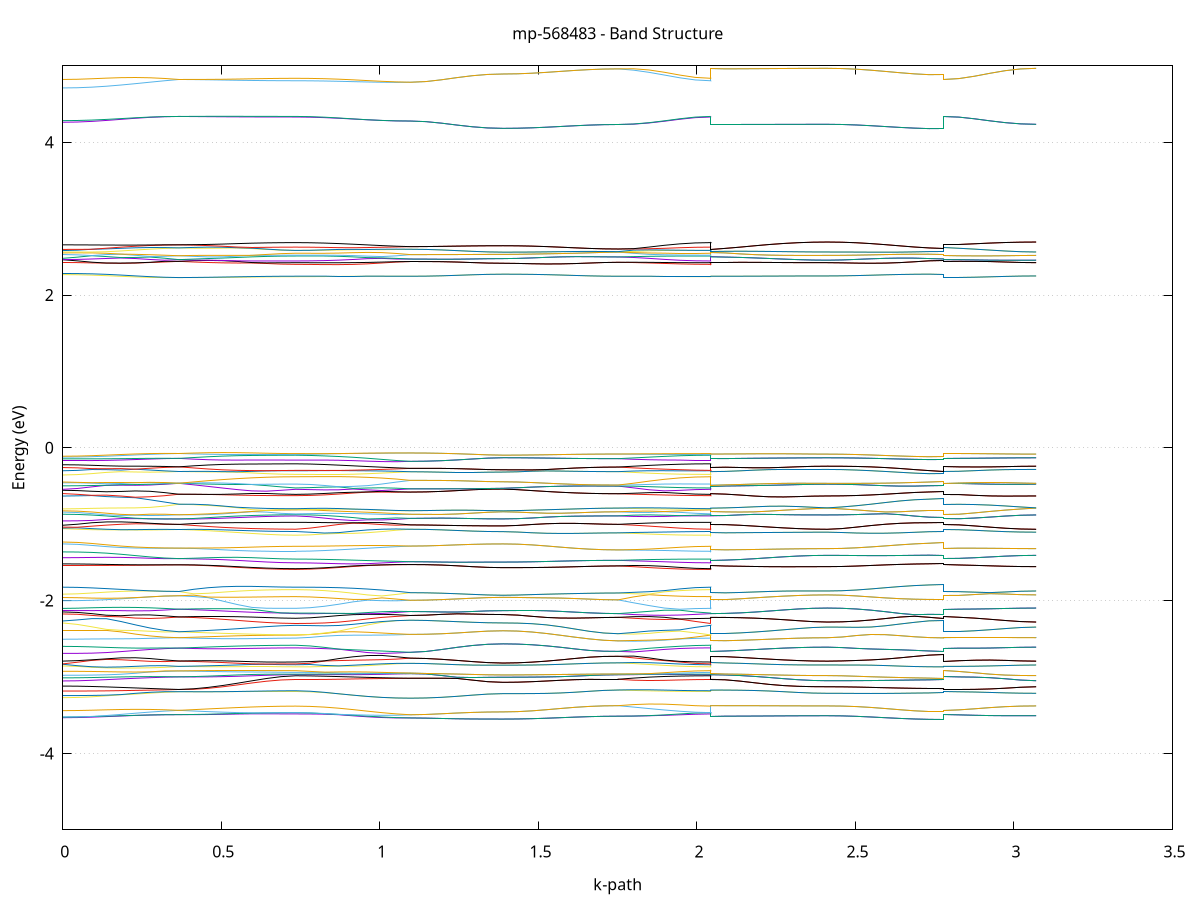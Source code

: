 set title 'mp-568483 - Band Structure'
set xlabel 'k-path'
set ylabel 'Energy (eV)'
set grid y
set yrange [-5:5]
set terminal png size 800,600
set output 'mp-568483_bands_gnuplot.png'
plot '-' using 1:2 with lines notitle, '-' using 1:2 with lines notitle, '-' using 1:2 with lines notitle, '-' using 1:2 with lines notitle, '-' using 1:2 with lines notitle, '-' using 1:2 with lines notitle, '-' using 1:2 with lines notitle, '-' using 1:2 with lines notitle, '-' using 1:2 with lines notitle, '-' using 1:2 with lines notitle, '-' using 1:2 with lines notitle, '-' using 1:2 with lines notitle, '-' using 1:2 with lines notitle, '-' using 1:2 with lines notitle, '-' using 1:2 with lines notitle, '-' using 1:2 with lines notitle, '-' using 1:2 with lines notitle, '-' using 1:2 with lines notitle, '-' using 1:2 with lines notitle, '-' using 1:2 with lines notitle, '-' using 1:2 with lines notitle, '-' using 1:2 with lines notitle, '-' using 1:2 with lines notitle, '-' using 1:2 with lines notitle, '-' using 1:2 with lines notitle, '-' using 1:2 with lines notitle, '-' using 1:2 with lines notitle, '-' using 1:2 with lines notitle, '-' using 1:2 with lines notitle, '-' using 1:2 with lines notitle, '-' using 1:2 with lines notitle, '-' using 1:2 with lines notitle, '-' using 1:2 with lines notitle, '-' using 1:2 with lines notitle, '-' using 1:2 with lines notitle, '-' using 1:2 with lines notitle, '-' using 1:2 with lines notitle, '-' using 1:2 with lines notitle, '-' using 1:2 with lines notitle, '-' using 1:2 with lines notitle, '-' using 1:2 with lines notitle, '-' using 1:2 with lines notitle, '-' using 1:2 with lines notitle, '-' using 1:2 with lines notitle, '-' using 1:2 with lines notitle, '-' using 1:2 with lines notitle, '-' using 1:2 with lines notitle, '-' using 1:2 with lines notitle, '-' using 1:2 with lines notitle, '-' using 1:2 with lines notitle, '-' using 1:2 with lines notitle, '-' using 1:2 with lines notitle, '-' using 1:2 with lines notitle, '-' using 1:2 with lines notitle, '-' using 1:2 with lines notitle, '-' using 1:2 with lines notitle, '-' using 1:2 with lines notitle, '-' using 1:2 with lines notitle, '-' using 1:2 with lines notitle, '-' using 1:2 with lines notitle, '-' using 1:2 with lines notitle, '-' using 1:2 with lines notitle, '-' using 1:2 with lines notitle, '-' using 1:2 with lines notitle, '-' using 1:2 with lines notitle, '-' using 1:2 with lines notitle, '-' using 1:2 with lines notitle, '-' using 1:2 with lines notitle, '-' using 1:2 with lines notitle, '-' using 1:2 with lines notitle, '-' using 1:2 with lines notitle, '-' using 1:2 with lines notitle, '-' using 1:2 with lines notitle, '-' using 1:2 with lines notitle, '-' using 1:2 with lines notitle, '-' using 1:2 with lines notitle, '-' using 1:2 with lines notitle, '-' using 1:2 with lines notitle, '-' using 1:2 with lines notitle, '-' using 1:2 with lines notitle, '-' using 1:2 with lines notitle, '-' using 1:2 with lines notitle, '-' using 1:2 with lines notitle, '-' using 1:2 with lines notitle, '-' using 1:2 with lines notitle, '-' using 1:2 with lines notitle, '-' using 1:2 with lines notitle, '-' using 1:2 with lines notitle, '-' using 1:2 with lines notitle, '-' using 1:2 with lines notitle, '-' using 1:2 with lines notitle, '-' using 1:2 with lines notitle, '-' using 1:2 with lines notitle, '-' using 1:2 with lines notitle, '-' using 1:2 with lines notitle, '-' using 1:2 with lines notitle, '-' using 1:2 with lines notitle, '-' using 1:2 with lines notitle, '-' using 1:2 with lines notitle, '-' using 1:2 with lines notitle, '-' using 1:2 with lines notitle, '-' using 1:2 with lines notitle, '-' using 1:2 with lines notitle, '-' using 1:2 with lines notitle, '-' using 1:2 with lines notitle, '-' using 1:2 with lines notitle, '-' using 1:2 with lines notitle, '-' using 1:2 with lines notitle, '-' using 1:2 with lines notitle, '-' using 1:2 with lines notitle, '-' using 1:2 with lines notitle, '-' using 1:2 with lines notitle, '-' using 1:2 with lines notitle, '-' using 1:2 with lines notitle, '-' using 1:2 with lines notitle, '-' using 1:2 with lines notitle, '-' using 1:2 with lines notitle, '-' using 1:2 with lines notitle, '-' using 1:2 with lines notitle, '-' using 1:2 with lines notitle, '-' using 1:2 with lines notitle, '-' using 1:2 with lines notitle, '-' using 1:2 with lines notitle, '-' using 1:2 with lines notitle, '-' using 1:2 with lines notitle, '-' using 1:2 with lines notitle, '-' using 1:2 with lines notitle, '-' using 1:2 with lines notitle, '-' using 1:2 with lines notitle, '-' using 1:2 with lines notitle, '-' using 1:2 with lines notitle, '-' using 1:2 with lines notitle, '-' using 1:2 with lines notitle, '-' using 1:2 with lines notitle, '-' using 1:2 with lines notitle, '-' using 1:2 with lines notitle, '-' using 1:2 with lines notitle, '-' using 1:2 with lines notitle, '-' using 1:2 with lines notitle, '-' using 1:2 with lines notitle, '-' using 1:2 with lines notitle, '-' using 1:2 with lines notitle, '-' using 1:2 with lines notitle, '-' using 1:2 with lines notitle, '-' using 1:2 with lines notitle, '-' using 1:2 with lines notitle, '-' using 1:2 with lines notitle, '-' using 1:2 with lines notitle, '-' using 1:2 with lines notitle, '-' using 1:2 with lines notitle, '-' using 1:2 with lines notitle, '-' using 1:2 with lines notitle, '-' using 1:2 with lines notitle, '-' using 1:2 with lines notitle, '-' using 1:2 with lines notitle, '-' using 1:2 with lines notitle, '-' using 1:2 with lines notitle, '-' using 1:2 with lines notitle, '-' using 1:2 with lines notitle, '-' using 1:2 with lines notitle
0.000000 -31.432954
0.045815 -31.432954
0.091630 -31.432954
0.137446 -31.432954
0.183261 -31.432954
0.229076 -31.432954
0.274891 -31.432954
0.320707 -31.432954
0.366522 -31.432954
0.366522 -31.432954
0.412515 -31.432954
0.458509 -31.432954
0.504502 -31.432954
0.550496 -31.432954
0.596489 -31.432954
0.642483 -31.432954
0.688476 -31.432954
0.734470 -31.432954
0.734470 -31.432954
0.779777 -31.432954
0.825085 -31.432954
0.870392 -31.432954
0.915700 -31.432954
0.961007 -31.432954
1.006315 -31.432954
1.051623 -31.432954
1.096930 -31.432954
1.096930 -31.432954
1.145600 -31.432954
1.194271 -31.432954
1.242941 -31.432954
1.291611 -31.432954
1.340282 -31.432954
1.388952 -31.432954
1.388952 -31.432954
1.434259 -31.432954
1.479567 -31.432954
1.524875 -31.432954
1.570182 -31.432954
1.615490 -31.432954
1.660797 -31.432954
1.706105 -31.432954
1.751413 -31.432954
1.751413 -31.432954
1.751413 -31.432954
1.751413 -31.432954
1.800083 -31.432954
1.848753 -31.432954
1.897423 -31.432954
1.946094 -31.432954
1.994764 -31.432954
2.043434 -31.432954
2.043434 -31.432954
2.043434 -31.432954
2.043434 -31.432954
2.089428 -31.432954
2.135421 -31.432954
2.181415 -31.432954
2.227408 -31.432954
2.273401 -31.432954
2.319395 -31.432954
2.365388 -31.432954
2.411382 -31.432954
2.411382 -31.432954
2.457197 -31.432954
2.503012 -31.432954
2.548828 -31.432954
2.594643 -31.432954
2.640458 -31.432954
2.686273 -31.432954
2.732088 -31.432954
2.777904 -31.432954
2.777904 -31.432954
2.826574 -31.432954
2.875244 -31.432954
2.923915 -31.432954
2.972585 -31.432954
3.021255 -31.432954
3.069925 -31.432954
e
0.000000 -31.432954
0.045815 -31.432954
0.091630 -31.432954
0.137446 -31.432954
0.183261 -31.432954
0.229076 -31.432954
0.274891 -31.432954
0.320707 -31.432954
0.366522 -31.432954
0.366522 -31.432954
0.412515 -31.432954
0.458509 -31.432954
0.504502 -31.432954
0.550496 -31.432954
0.596489 -31.432954
0.642483 -31.432954
0.688476 -31.432954
0.734470 -31.432954
0.734470 -31.432954
0.779777 -31.432954
0.825085 -31.432954
0.870392 -31.432954
0.915700 -31.432954
0.961007 -31.432954
1.006315 -31.432954
1.051623 -31.432954
1.096930 -31.432954
1.096930 -31.432954
1.145600 -31.432954
1.194271 -31.432954
1.242941 -31.432954
1.291611 -31.432954
1.340282 -31.432954
1.388952 -31.432954
1.388952 -31.432954
1.434259 -31.432954
1.479567 -31.432954
1.524875 -31.432954
1.570182 -31.432954
1.615490 -31.432954
1.660797 -31.432954
1.706105 -31.432954
1.751413 -31.432954
1.751413 -31.432954
1.751413 -31.432954
1.751413 -31.432954
1.800083 -31.432954
1.848753 -31.432954
1.897423 -31.432954
1.946094 -31.432954
1.994764 -31.432954
2.043434 -31.432954
2.043434 -31.432954
2.043434 -31.432954
2.043434 -31.432954
2.089428 -31.432954
2.135421 -31.432954
2.181415 -31.432954
2.227408 -31.432954
2.273401 -31.432954
2.319395 -31.432954
2.365388 -31.432954
2.411382 -31.432954
2.411382 -31.432954
2.457197 -31.432954
2.503012 -31.432954
2.548828 -31.432954
2.594643 -31.432954
2.640458 -31.432954
2.686273 -31.432954
2.732088 -31.432954
2.777904 -31.432954
2.777904 -31.432954
2.826574 -31.432954
2.875244 -31.432954
2.923915 -31.432954
2.972585 -31.432954
3.021255 -31.432954
3.069925 -31.432954
e
0.000000 -31.429754
0.045815 -31.429754
0.091630 -31.429754
0.137446 -31.429754
0.183261 -31.429754
0.229076 -31.429754
0.274891 -31.429754
0.320707 -31.429754
0.366522 -31.429754
0.366522 -31.429754
0.412515 -31.429754
0.458509 -31.429754
0.504502 -31.429754
0.550496 -31.429754
0.596489 -31.429754
0.642483 -31.429754
0.688476 -31.429754
0.734470 -31.429754
0.734470 -31.429754
0.779777 -31.429754
0.825085 -31.429754
0.870392 -31.429754
0.915700 -31.429754
0.961007 -31.429754
1.006315 -31.429754
1.051623 -31.429754
1.096930 -31.429754
1.096930 -31.429754
1.145600 -31.429754
1.194271 -31.429754
1.242941 -31.429754
1.291611 -31.429754
1.340282 -31.429754
1.388952 -31.429754
1.388952 -31.429754
1.434259 -31.429754
1.479567 -31.429754
1.524875 -31.429754
1.570182 -31.429754
1.615490 -31.429754
1.660797 -31.429754
1.706105 -31.429754
1.751413 -31.429754
1.751413 -31.429754
1.751413 -31.429754
1.751413 -31.429754
1.800083 -31.429754
1.848753 -31.429754
1.897423 -31.429754
1.946094 -31.429754
1.994764 -31.429754
2.043434 -31.429754
2.043434 -31.429754
2.043434 -31.429754
2.043434 -31.429754
2.089428 -31.429754
2.135421 -31.429754
2.181415 -31.429754
2.227408 -31.429754
2.273401 -31.429754
2.319395 -31.429754
2.365388 -31.429754
2.411382 -31.429754
2.411382 -31.429754
2.457197 -31.429754
2.503012 -31.429754
2.548828 -31.429754
2.594643 -31.429754
2.640458 -31.429754
2.686273 -31.429754
2.732088 -31.429754
2.777904 -31.429754
2.777904 -31.429754
2.826574 -31.429754
2.875244 -31.429754
2.923915 -31.429754
2.972585 -31.429754
3.021255 -31.429754
3.069925 -31.429754
e
0.000000 -31.429754
0.045815 -31.429754
0.091630 -31.429754
0.137446 -31.429754
0.183261 -31.429754
0.229076 -31.429754
0.274891 -31.429754
0.320707 -31.429754
0.366522 -31.429754
0.366522 -31.429754
0.412515 -31.429754
0.458509 -31.429754
0.504502 -31.429754
0.550496 -31.429754
0.596489 -31.429754
0.642483 -31.429754
0.688476 -31.429754
0.734470 -31.429754
0.734470 -31.429754
0.779777 -31.429754
0.825085 -31.429754
0.870392 -31.429754
0.915700 -31.429754
0.961007 -31.429754
1.006315 -31.429754
1.051623 -31.429754
1.096930 -31.429754
1.096930 -31.429754
1.145600 -31.429754
1.194271 -31.429754
1.242941 -31.429754
1.291611 -31.429754
1.340282 -31.429754
1.388952 -31.429754
1.388952 -31.429754
1.434259 -31.429754
1.479567 -31.429754
1.524875 -31.429754
1.570182 -31.429754
1.615490 -31.429754
1.660797 -31.429754
1.706105 -31.429754
1.751413 -31.429754
1.751413 -31.429754
1.751413 -31.429754
1.751413 -31.429754
1.800083 -31.429754
1.848753 -31.429754
1.897423 -31.429754
1.946094 -31.429754
1.994764 -31.429754
2.043434 -31.429754
2.043434 -31.429754
2.043434 -31.429754
2.043434 -31.429754
2.089428 -31.429754
2.135421 -31.429754
2.181415 -31.429754
2.227408 -31.429754
2.273401 -31.429754
2.319395 -31.429754
2.365388 -31.429754
2.411382 -31.429754
2.411382 -31.429754
2.457197 -31.429754
2.503012 -31.429754
2.548828 -31.429754
2.594643 -31.429754
2.640458 -31.429754
2.686273 -31.429754
2.732088 -31.429754
2.777904 -31.429754
2.777904 -31.429754
2.826574 -31.429754
2.875244 -31.429754
2.923915 -31.429754
2.972585 -31.429754
3.021255 -31.429754
3.069925 -31.429754
e
0.000000 -31.419154
0.045815 -31.419154
0.091630 -31.419154
0.137446 -31.419154
0.183261 -31.419154
0.229076 -31.419154
0.274891 -31.419154
0.320707 -31.419154
0.366522 -31.419154
0.366522 -31.419154
0.412515 -31.419154
0.458509 -31.419154
0.504502 -31.419154
0.550496 -31.419154
0.596489 -31.419154
0.642483 -31.419154
0.688476 -31.419154
0.734470 -31.419154
0.734470 -31.419154
0.779777 -31.419154
0.825085 -31.419154
0.870392 -31.419154
0.915700 -31.419154
0.961007 -31.419154
1.006315 -31.419154
1.051623 -31.419154
1.096930 -31.419154
1.096930 -31.419154
1.145600 -31.419154
1.194271 -31.419154
1.242941 -31.419154
1.291611 -31.419154
1.340282 -31.419154
1.388952 -31.419154
1.388952 -31.419154
1.434259 -31.419154
1.479567 -31.419154
1.524875 -31.419154
1.570182 -31.419154
1.615490 -31.419154
1.660797 -31.419154
1.706105 -31.419154
1.751413 -31.419154
1.751413 -31.419154
1.751413 -31.419154
1.751413 -31.419154
1.800083 -31.419154
1.848753 -31.419154
1.897423 -31.419154
1.946094 -31.419154
1.994764 -31.419154
2.043434 -31.419154
2.043434 -31.419154
2.043434 -31.419154
2.043434 -31.419154
2.089428 -31.419154
2.135421 -31.419154
2.181415 -31.419154
2.227408 -31.419154
2.273401 -31.419154
2.319395 -31.419154
2.365388 -31.419154
2.411382 -31.419154
2.411382 -31.419154
2.457197 -31.419154
2.503012 -31.419154
2.548828 -31.419154
2.594643 -31.419154
2.640458 -31.419154
2.686273 -31.419154
2.732088 -31.419154
2.777904 -31.419154
2.777904 -31.419154
2.826574 -31.419154
2.875244 -31.419154
2.923915 -31.419154
2.972585 -31.419154
3.021255 -31.419154
3.069925 -31.419154
e
0.000000 -31.419154
0.045815 -31.419154
0.091630 -31.419154
0.137446 -31.419154
0.183261 -31.419154
0.229076 -31.419154
0.274891 -31.419154
0.320707 -31.419154
0.366522 -31.419154
0.366522 -31.419154
0.412515 -31.419154
0.458509 -31.419154
0.504502 -31.419154
0.550496 -31.419154
0.596489 -31.419154
0.642483 -31.419154
0.688476 -31.419154
0.734470 -31.419154
0.734470 -31.419154
0.779777 -31.419154
0.825085 -31.419154
0.870392 -31.419154
0.915700 -31.419154
0.961007 -31.419154
1.006315 -31.419154
1.051623 -31.419154
1.096930 -31.419154
1.096930 -31.419154
1.145600 -31.419154
1.194271 -31.419154
1.242941 -31.419154
1.291611 -31.419154
1.340282 -31.419154
1.388952 -31.419154
1.388952 -31.419154
1.434259 -31.419154
1.479567 -31.419154
1.524875 -31.419154
1.570182 -31.419154
1.615490 -31.419154
1.660797 -31.419154
1.706105 -31.419154
1.751413 -31.419154
1.751413 -31.419154
1.751413 -31.419154
1.751413 -31.419154
1.800083 -31.419154
1.848753 -31.419154
1.897423 -31.419154
1.946094 -31.419154
1.994764 -31.419154
2.043434 -31.419154
2.043434 -31.419154
2.043434 -31.419154
2.043434 -31.419154
2.089428 -31.419154
2.135421 -31.419154
2.181415 -31.419154
2.227408 -31.419154
2.273401 -31.419154
2.319395 -31.419154
2.365388 -31.419154
2.411382 -31.419154
2.411382 -31.419154
2.457197 -31.419154
2.503012 -31.419154
2.548828 -31.419154
2.594643 -31.419154
2.640458 -31.419154
2.686273 -31.419154
2.732088 -31.419154
2.777904 -31.419154
2.777904 -31.419154
2.826574 -31.419154
2.875244 -31.419154
2.923915 -31.419154
2.972585 -31.419154
3.021255 -31.419154
3.069925 -31.419154
e
0.000000 -31.401654
0.045815 -31.401654
0.091630 -31.401654
0.137446 -31.401654
0.183261 -31.401654
0.229076 -31.401654
0.274891 -31.401654
0.320707 -31.401654
0.366522 -31.401654
0.366522 -31.401654
0.412515 -31.401654
0.458509 -31.401654
0.504502 -31.401654
0.550496 -31.401654
0.596489 -31.401654
0.642483 -31.401654
0.688476 -31.401654
0.734470 -31.401654
0.734470 -31.401654
0.779777 -31.401654
0.825085 -31.401654
0.870392 -31.401654
0.915700 -31.401654
0.961007 -31.401654
1.006315 -31.401654
1.051623 -31.401654
1.096930 -31.401654
1.096930 -31.401654
1.145600 -31.401654
1.194271 -31.401654
1.242941 -31.401654
1.291611 -31.401654
1.340282 -31.401654
1.388952 -31.401654
1.388952 -31.401654
1.434259 -31.401654
1.479567 -31.401654
1.524875 -31.401654
1.570182 -31.401654
1.615490 -31.401654
1.660797 -31.401654
1.706105 -31.401654
1.751413 -31.401654
1.751413 -31.401654
1.751413 -31.401654
1.751413 -31.401654
1.800083 -31.401654
1.848753 -31.401654
1.897423 -31.401654
1.946094 -31.401654
1.994764 -31.401654
2.043434 -31.401654
2.043434 -31.401654
2.043434 -31.401654
2.043434 -31.401654
2.089428 -31.401654
2.135421 -31.401654
2.181415 -31.401654
2.227408 -31.401654
2.273401 -31.401654
2.319395 -31.401654
2.365388 -31.401654
2.411382 -31.401654
2.411382 -31.401654
2.457197 -31.401654
2.503012 -31.401654
2.548828 -31.401654
2.594643 -31.401654
2.640458 -31.401654
2.686273 -31.401654
2.732088 -31.401654
2.777904 -31.401654
2.777904 -31.401654
2.826574 -31.401654
2.875244 -31.401654
2.923915 -31.401654
2.972585 -31.401654
3.021255 -31.401654
3.069925 -31.401654
e
0.000000 -31.401654
0.045815 -31.401654
0.091630 -31.401654
0.137446 -31.401654
0.183261 -31.401654
0.229076 -31.401654
0.274891 -31.401654
0.320707 -31.401654
0.366522 -31.401654
0.366522 -31.401654
0.412515 -31.401654
0.458509 -31.401654
0.504502 -31.401654
0.550496 -31.401654
0.596489 -31.401654
0.642483 -31.401654
0.688476 -31.401654
0.734470 -31.401654
0.734470 -31.401654
0.779777 -31.401654
0.825085 -31.401654
0.870392 -31.401654
0.915700 -31.401654
0.961007 -31.401654
1.006315 -31.401654
1.051623 -31.401654
1.096930 -31.401654
1.096930 -31.401654
1.145600 -31.401654
1.194271 -31.401654
1.242941 -31.401654
1.291611 -31.401654
1.340282 -31.401654
1.388952 -31.401654
1.388952 -31.401654
1.434259 -31.401654
1.479567 -31.401654
1.524875 -31.401654
1.570182 -31.401654
1.615490 -31.401654
1.660797 -31.401654
1.706105 -31.401654
1.751413 -31.401654
1.751413 -31.401654
1.751413 -31.401654
1.751413 -31.401654
1.800083 -31.401654
1.848753 -31.401654
1.897423 -31.401654
1.946094 -31.401654
1.994764 -31.401654
2.043434 -31.401654
2.043434 -31.401654
2.043434 -31.401654
2.043434 -31.401654
2.089428 -31.401654
2.135421 -31.401654
2.181415 -31.401654
2.227408 -31.401654
2.273401 -31.401654
2.319395 -31.401654
2.365388 -31.401654
2.411382 -31.401654
2.411382 -31.401654
2.457197 -31.401654
2.503012 -31.401654
2.548828 -31.401654
2.594643 -31.401654
2.640458 -31.401654
2.686273 -31.401654
2.732088 -31.401654
2.777904 -31.401654
2.777904 -31.401654
2.826574 -31.401654
2.875244 -31.401654
2.923915 -31.401654
2.972585 -31.401654
3.021255 -31.401654
3.069925 -31.401654
e
0.000000 -31.340654
0.045815 -31.340654
0.091630 -31.340654
0.137446 -31.340654
0.183261 -31.340654
0.229076 -31.340654
0.274891 -31.340654
0.320707 -31.340654
0.366522 -31.340654
0.366522 -31.340654
0.412515 -31.340654
0.458509 -31.340654
0.504502 -31.340654
0.550496 -31.340654
0.596489 -31.340654
0.642483 -31.340654
0.688476 -31.340654
0.734470 -31.340654
0.734470 -31.340654
0.779777 -31.340654
0.825085 -31.340654
0.870392 -31.340654
0.915700 -31.340654
0.961007 -31.340654
1.006315 -31.340654
1.051623 -31.340654
1.096930 -31.340654
1.096930 -31.340654
1.145600 -31.340654
1.194271 -31.340654
1.242941 -31.340654
1.291611 -31.340654
1.340282 -31.340654
1.388952 -31.340654
1.388952 -31.340654
1.434259 -31.340654
1.479567 -31.340654
1.524875 -31.340654
1.570182 -31.340654
1.615490 -31.340654
1.660797 -31.340654
1.706105 -31.340654
1.751413 -31.340654
1.751413 -31.340654
1.751413 -31.340654
1.751413 -31.340654
1.800083 -31.340654
1.848753 -31.340654
1.897423 -31.340654
1.946094 -31.340654
1.994764 -31.340654
2.043434 -31.340654
2.043434 -31.340654
2.043434 -31.340654
2.043434 -31.340654
2.089428 -31.340654
2.135421 -31.340654
2.181415 -31.340654
2.227408 -31.340654
2.273401 -31.340654
2.319395 -31.340654
2.365388 -31.340654
2.411382 -31.340654
2.411382 -31.340654
2.457197 -31.340654
2.503012 -31.340654
2.548828 -31.340654
2.594643 -31.340654
2.640458 -31.340654
2.686273 -31.340654
2.732088 -31.340654
2.777904 -31.340654
2.777904 -31.340654
2.826574 -31.340654
2.875244 -31.340654
2.923915 -31.340654
2.972585 -31.340654
3.021255 -31.340654
3.069925 -31.340654
e
0.000000 -31.340654
0.045815 -31.340654
0.091630 -31.340654
0.137446 -31.340654
0.183261 -31.340654
0.229076 -31.340654
0.274891 -31.340654
0.320707 -31.340654
0.366522 -31.340654
0.366522 -31.340654
0.412515 -31.340654
0.458509 -31.340654
0.504502 -31.340654
0.550496 -31.340654
0.596489 -31.340654
0.642483 -31.340654
0.688476 -31.340654
0.734470 -31.340654
0.734470 -31.340654
0.779777 -31.340654
0.825085 -31.340654
0.870392 -31.340654
0.915700 -31.340654
0.961007 -31.340654
1.006315 -31.340654
1.051623 -31.340654
1.096930 -31.340654
1.096930 -31.340654
1.145600 -31.340654
1.194271 -31.340654
1.242941 -31.340654
1.291611 -31.340654
1.340282 -31.340654
1.388952 -31.340654
1.388952 -31.340654
1.434259 -31.340654
1.479567 -31.340654
1.524875 -31.340654
1.570182 -31.340654
1.615490 -31.340654
1.660797 -31.340654
1.706105 -31.340654
1.751413 -31.340654
1.751413 -31.340654
1.751413 -31.340654
1.751413 -31.340654
1.800083 -31.340654
1.848753 -31.340654
1.897423 -31.340654
1.946094 -31.340654
1.994764 -31.340654
2.043434 -31.340654
2.043434 -31.340654
2.043434 -31.340654
2.043434 -31.340654
2.089428 -31.340654
2.135421 -31.340654
2.181415 -31.340654
2.227408 -31.340654
2.273401 -31.340654
2.319395 -31.340654
2.365388 -31.340654
2.411382 -31.340654
2.411382 -31.340654
2.457197 -31.340654
2.503012 -31.340654
2.548828 -31.340654
2.594643 -31.340654
2.640458 -31.340654
2.686273 -31.340654
2.732088 -31.340654
2.777904 -31.340654
2.777904 -31.340654
2.826574 -31.340654
2.875244 -31.340654
2.923915 -31.340654
2.972585 -31.340654
3.021255 -31.340654
3.069925 -31.340654
e
0.000000 -31.339554
0.045815 -31.339554
0.091630 -31.339554
0.137446 -31.339554
0.183261 -31.339554
0.229076 -31.339554
0.274891 -31.339554
0.320707 -31.339554
0.366522 -31.339554
0.366522 -31.339554
0.412515 -31.339554
0.458509 -31.339554
0.504502 -31.339554
0.550496 -31.339554
0.596489 -31.339554
0.642483 -31.339554
0.688476 -31.339554
0.734470 -31.339554
0.734470 -31.339554
0.779777 -31.339554
0.825085 -31.339554
0.870392 -31.339554
0.915700 -31.339554
0.961007 -31.339554
1.006315 -31.339554
1.051623 -31.339554
1.096930 -31.339554
1.096930 -31.339554
1.145600 -31.339554
1.194271 -31.339554
1.242941 -31.339554
1.291611 -31.339554
1.340282 -31.339554
1.388952 -31.339554
1.388952 -31.339554
1.434259 -31.339554
1.479567 -31.339554
1.524875 -31.339554
1.570182 -31.339554
1.615490 -31.339554
1.660797 -31.339554
1.706105 -31.339554
1.751413 -31.339554
1.751413 -31.339554
1.751413 -31.339554
1.751413 -31.339554
1.800083 -31.339554
1.848753 -31.339554
1.897423 -31.339554
1.946094 -31.339554
1.994764 -31.339554
2.043434 -31.339554
2.043434 -31.339554
2.043434 -31.339554
2.043434 -31.339554
2.089428 -31.339554
2.135421 -31.339554
2.181415 -31.339554
2.227408 -31.339554
2.273401 -31.339554
2.319395 -31.339554
2.365388 -31.339554
2.411382 -31.339554
2.411382 -31.339554
2.457197 -31.339554
2.503012 -31.339554
2.548828 -31.339554
2.594643 -31.339554
2.640458 -31.339554
2.686273 -31.339554
2.732088 -31.339554
2.777904 -31.339554
2.777904 -31.339554
2.826574 -31.339554
2.875244 -31.339554
2.923915 -31.339554
2.972585 -31.339554
3.021255 -31.339554
3.069925 -31.339554
e
0.000000 -31.339554
0.045815 -31.339554
0.091630 -31.339554
0.137446 -31.339554
0.183261 -31.339554
0.229076 -31.339554
0.274891 -31.339554
0.320707 -31.339554
0.366522 -31.339554
0.366522 -31.339554
0.412515 -31.339554
0.458509 -31.339554
0.504502 -31.339554
0.550496 -31.339554
0.596489 -31.339554
0.642483 -31.339554
0.688476 -31.339554
0.734470 -31.339554
0.734470 -31.339554
0.779777 -31.339554
0.825085 -31.339554
0.870392 -31.339554
0.915700 -31.339554
0.961007 -31.339554
1.006315 -31.339554
1.051623 -31.339554
1.096930 -31.339554
1.096930 -31.339554
1.145600 -31.339554
1.194271 -31.339554
1.242941 -31.339554
1.291611 -31.339554
1.340282 -31.339554
1.388952 -31.339554
1.388952 -31.339554
1.434259 -31.339554
1.479567 -31.339554
1.524875 -31.339554
1.570182 -31.339554
1.615490 -31.339554
1.660797 -31.339554
1.706105 -31.339554
1.751413 -31.339554
1.751413 -31.339554
1.751413 -31.339554
1.751413 -31.339554
1.800083 -31.339554
1.848753 -31.339554
1.897423 -31.339554
1.946094 -31.339554
1.994764 -31.339554
2.043434 -31.339554
2.043434 -31.339554
2.043434 -31.339554
2.043434 -31.339554
2.089428 -31.339554
2.135421 -31.339554
2.181415 -31.339554
2.227408 -31.339554
2.273401 -31.339554
2.319395 -31.339554
2.365388 -31.339554
2.411382 -31.339554
2.411382 -31.339554
2.457197 -31.339554
2.503012 -31.339554
2.548828 -31.339554
2.594643 -31.339554
2.640458 -31.339554
2.686273 -31.339554
2.732088 -31.339554
2.777904 -31.339554
2.777904 -31.339554
2.826574 -31.339554
2.875244 -31.339554
2.923915 -31.339554
2.972585 -31.339554
3.021255 -31.339554
3.069925 -31.339554
e
0.000000 -13.933854
0.045815 -13.932354
0.091630 -13.927954
0.137446 -13.920854
0.183261 -13.911354
0.229076 -13.900154
0.274891 -13.887954
0.320707 -13.875554
0.366522 -13.863954
0.366522 -13.863954
0.412515 -13.867354
0.458509 -13.870154
0.504502 -13.872454
0.550496 -13.874254
0.596489 -13.875554
0.642483 -13.876554
0.688476 -13.877154
0.734470 -13.877454
0.734470 -13.877454
0.779777 -13.878154
0.825085 -13.880054
0.870392 -13.882854
0.915700 -13.885654
0.961007 -13.888054
1.006315 -13.889354
1.051623 -13.889054
1.096930 -13.887054
1.096930 -13.887054
1.145600 -13.886654
1.194271 -13.885454
1.242941 -13.883754
1.291611 -13.882154
1.340282 -13.880854
1.388952 -13.880454
1.388952 -13.880454
1.434259 -13.879454
1.479567 -13.876754
1.524875 -13.872554
1.570182 -13.867454
1.615490 -13.861954
1.660797 -13.857054
1.706105 -13.853554
1.751413 -13.852154
1.751413 -13.852154
1.751413 -13.852154
1.751413 -13.852154
1.800083 -13.857954
1.848753 -13.863854
1.897423 -13.869354
1.946094 -13.873654
1.994764 -13.876554
2.043434 -13.877454
2.043434 -13.877454
2.043434 -13.877454
2.043434 -13.852154
2.089428 -13.852254
2.135421 -13.852554
2.181415 -13.853054
2.227408 -13.853654
2.273401 -13.854254
2.319395 -13.854754
2.365388 -13.855054
2.411382 -13.855154
2.411382 -13.855154
2.457197 -13.856654
2.503012 -13.860754
2.548828 -13.866554
2.594643 -13.873054
2.640458 -13.879054
2.686273 -13.883954
2.732088 -13.887054
2.777904 -13.888154
2.777904 -13.863954
2.826574 -13.863454
2.875244 -13.861854
2.923915 -13.859754
2.972585 -13.857454
3.021255 -13.855754
3.069925 -13.855154
e
0.000000 -13.842054
0.045815 -13.841854
0.091630 -13.841254
0.137446 -13.840654
0.183261 -13.840954
0.229076 -13.842854
0.274891 -13.847254
0.320707 -13.854354
0.366522 -13.863954
0.366522 -13.863954
0.412515 -13.860254
0.458509 -13.856054
0.504502 -13.851854
0.550496 -13.847654
0.596489 -13.843854
0.642483 -13.840854
0.688476 -13.838654
0.734470 -13.837754
0.734470 -13.837754
0.779777 -13.840154
0.825085 -13.845654
0.870392 -13.853254
0.915700 -13.861754
0.961007 -13.870054
1.006315 -13.877354
1.051623 -13.883054
1.096930 -13.887054
1.096930 -13.887054
1.145600 -13.886654
1.194271 -13.885454
1.242941 -13.883754
1.291611 -13.882154
1.340282 -13.880854
1.388952 -13.880454
1.388952 -13.880454
1.434259 -13.879454
1.479567 -13.876754
1.524875 -13.872554
1.570182 -13.867454
1.615490 -13.861954
1.660797 -13.857054
1.706105 -13.853554
1.751413 -13.852154
1.751413 -13.852154
1.751413 -13.852154
1.751413 -13.852154
1.800083 -13.847054
1.848753 -13.843154
1.897423 -13.840454
1.946094 -13.838854
1.994764 -13.837954
2.043434 -13.837754
2.043434 -13.837754
2.043434 -13.837754
2.043434 -13.852154
2.089428 -13.852254
2.135421 -13.852554
2.181415 -13.853054
2.227408 -13.853654
2.273401 -13.854254
2.319395 -13.854754
2.365388 -13.855054
2.411382 -13.855154
2.411382 -13.855154
2.457197 -13.856654
2.503012 -13.860754
2.548828 -13.866554
2.594643 -13.873054
2.640458 -13.879054
2.686273 -13.883954
2.732088 -13.887054
2.777904 -13.888154
2.777904 -13.863954
2.826574 -13.863454
2.875244 -13.861854
2.923915 -13.859754
2.972585 -13.857454
3.021255 -13.855754
3.069925 -13.855154
e
0.000000 -13.601154
0.045815 -13.601854
0.091630 -13.603754
0.137446 -13.606754
0.183261 -13.610854
0.229076 -13.616654
0.274891 -13.623454
0.320707 -13.626854
0.366522 -13.627054
0.366522 -13.627054
0.412515 -13.627054
0.458509 -13.627154
0.504502 -13.627354
0.550496 -13.627554
0.596489 -13.627754
0.642483 -13.628054
0.688476 -13.628254
0.734470 -13.628354
0.734470 -13.628354
0.779777 -13.625754
0.825085 -13.621654
0.870392 -13.616054
0.915700 -13.609254
0.961007 -13.602254
1.006315 -13.595554
1.051623 -13.590054
1.096930 -13.586654
1.096930 -13.586654
1.145600 -13.588054
1.194271 -13.591854
1.242941 -13.596954
1.291611 -13.601854
1.340282 -13.605354
1.388952 -13.606654
1.388952 -13.606654
1.434259 -13.607554
1.479567 -13.610254
1.524875 -13.614454
1.570182 -13.619654
1.615490 -13.625354
1.660797 -13.630554
1.706105 -13.634254
1.751413 -13.635654
1.751413 -13.635654
1.751413 -13.635654
1.751413 -13.635654
1.800083 -13.635354
1.848753 -13.633954
1.897423 -13.631654
1.946094 -13.629854
1.994764 -13.628754
2.043434 -13.628354
2.043434 -13.628354
2.043434 -13.628354
2.043434 -13.635654
2.089428 -13.636154
2.135421 -13.637154
2.181415 -13.638654
2.227408 -13.640354
2.273401 -13.641954
2.319395 -13.643354
2.365388 -13.644154
2.411382 -13.644454
2.411382 -13.644454
2.457197 -13.642554
2.503012 -13.636954
2.548828 -13.629054
2.594643 -13.619954
2.640458 -13.611154
2.686273 -13.603854
2.732088 -13.599054
2.777904 -13.597454
2.777904 -13.627054
2.826574 -13.628154
2.875244 -13.631354
2.923915 -13.635654
2.972585 -13.640054
3.021255 -13.643254
3.069925 -13.644454
e
0.000000 -13.573554
0.045815 -13.576854
0.091630 -13.585254
0.137446 -13.596054
0.183261 -13.607154
0.229076 -13.615554
0.274891 -13.620454
0.320707 -13.624554
0.366522 -13.627054
0.366522 -13.627054
0.412515 -13.626954
0.458509 -13.626954
0.504502 -13.626954
0.550496 -13.626954
0.596489 -13.626954
0.642483 -13.626854
0.688476 -13.626854
0.734470 -13.626854
0.734470 -13.626854
0.779777 -13.625354
0.825085 -13.619554
0.870392 -13.611154
0.915700 -13.602054
0.961007 -13.594054
1.006315 -13.588354
1.051623 -13.585854
1.096930 -13.586654
1.096930 -13.586654
1.145600 -13.588054
1.194271 -13.591854
1.242941 -13.596954
1.291611 -13.601854
1.340282 -13.605354
1.388952 -13.606654
1.388952 -13.606654
1.434259 -13.607554
1.479567 -13.610254
1.524875 -13.614454
1.570182 -13.619654
1.615490 -13.625354
1.660797 -13.630554
1.706105 -13.634254
1.751413 -13.635654
1.751413 -13.635654
1.751413 -13.635654
1.751413 -13.635654
1.800083 -13.634854
1.848753 -13.633354
1.897423 -13.631554
1.946094 -13.629354
1.994764 -13.627554
2.043434 -13.626854
2.043434 -13.626854
2.043434 -13.626854
2.043434 -13.635654
2.089428 -13.636154
2.135421 -13.637154
2.181415 -13.638654
2.227408 -13.640354
2.273401 -13.641954
2.319395 -13.643354
2.365388 -13.644154
2.411382 -13.644454
2.411382 -13.644454
2.457197 -13.642554
2.503012 -13.636954
2.548828 -13.629054
2.594643 -13.619954
2.640458 -13.611154
2.686273 -13.603854
2.732088 -13.599054
2.777904 -13.597454
2.777904 -13.627054
2.826574 -13.628154
2.875244 -13.631354
2.923915 -13.635654
2.972585 -13.640054
3.021255 -13.643254
3.069925 -13.644454
e
0.000000 -13.510854
0.045815 -13.508754
0.091630 -13.503654
0.137446 -13.497554
0.183261 -13.491854
0.229076 -13.486754
0.274891 -13.482254
0.320707 -13.478354
0.366522 -13.474654
0.366522 -13.474654
0.412515 -13.476154
0.458509 -13.477354
0.504502 -13.478354
0.550496 -13.479054
0.596489 -13.479254
0.642483 -13.479054
0.688476 -13.478454
0.734470 -13.477754
0.734470 -13.477754
0.779777 -13.479454
0.825085 -13.481754
0.870392 -13.483954
0.915700 -13.485754
0.961007 -13.486654
1.006315 -13.486354
1.051623 -13.484854
1.096930 -13.482254
1.096930 -13.482254
1.145600 -13.481354
1.194271 -13.479054
1.242941 -13.475654
1.291611 -13.471754
1.340282 -13.468054
1.388952 -13.465954
1.388952 -13.465954
1.434259 -13.470554
1.479567 -13.476754
1.524875 -13.482454
1.570182 -13.487254
1.615490 -13.490954
1.660797 -13.493654
1.706105 -13.495354
1.751413 -13.496054
1.751413 -13.496054
1.751413 -13.496054
1.751413 -13.496054
1.800083 -13.496454
1.848753 -13.495054
1.897423 -13.491754
1.946094 -13.486554
1.994764 -13.480154
2.043434 -13.477754
2.043434 -13.477754
2.043434 -13.477754
2.043434 -13.496054
2.089428 -13.495354
2.135421 -13.493954
2.181415 -13.491754
2.227408 -13.489254
2.273401 -13.486754
2.319395 -13.484554
2.365388 -13.483154
2.411382 -13.482554
2.411382 -13.482554
2.457197 -13.482554
2.503012 -13.482454
2.548828 -13.482254
2.594643 -13.481854
2.640458 -13.481454
2.686273 -13.480954
2.732088 -13.480554
2.777904 -13.480354
2.777904 -13.474654
2.826574 -13.475454
2.875244 -13.477254
2.923915 -13.479354
2.972585 -13.481054
3.021255 -13.482254
3.069925 -13.482554
e
0.000000 -13.456654
0.045815 -13.456254
0.091630 -13.454954
0.137446 -13.457154
0.183261 -13.460654
0.229076 -13.464154
0.274891 -13.467654
0.320707 -13.471154
0.366522 -13.474654
0.366522 -13.474654
0.412515 -13.473054
0.458509 -13.471454
0.504502 -13.469954
0.550496 -13.468454
0.596489 -13.467154
0.642483 -13.470754
0.688476 -13.473954
0.734470 -13.475654
0.734470 -13.475654
0.779777 -13.473854
0.825085 -13.471254
0.870392 -13.468454
0.915700 -13.470454
0.961007 -13.473054
1.006315 -13.476054
1.051623 -13.479154
1.096930 -13.482254
1.096930 -13.482254
1.145600 -13.481354
1.194271 -13.479054
1.242941 -13.475654
1.291611 -13.471754
1.340282 -13.468054
1.388952 -13.465954
1.388952 -13.465954
1.434259 -13.470554
1.479567 -13.476754
1.524875 -13.482454
1.570182 -13.487254
1.615490 -13.490954
1.660797 -13.493654
1.706105 -13.495354
1.751413 -13.496054
1.751413 -13.496054
1.751413 -13.496054
1.751413 -13.496054
1.800083 -13.493954
1.848753 -13.490554
1.897423 -13.486354
1.946094 -13.482154
1.994764 -13.478954
2.043434 -13.475654
2.043434 -13.475654
2.043434 -13.475654
2.043434 -13.496054
2.089428 -13.495354
2.135421 -13.493954
2.181415 -13.491754
2.227408 -13.489254
2.273401 -13.486754
2.319395 -13.484554
2.365388 -13.483154
2.411382 -13.482554
2.411382 -13.482554
2.457197 -13.482554
2.503012 -13.482454
2.548828 -13.482254
2.594643 -13.481854
2.640458 -13.481454
2.686273 -13.480954
2.732088 -13.480554
2.777904 -13.480354
2.777904 -13.474654
2.826574 -13.475454
2.875244 -13.477254
2.923915 -13.479354
2.972585 -13.481054
3.021255 -13.482254
3.069925 -13.482554
e
0.000000 -13.447354
0.045815 -13.450454
0.091630 -13.453754
0.137446 -13.452954
0.183261 -13.450354
0.229076 -13.447454
0.274891 -13.444654
0.320707 -13.442054
0.366522 -13.440054
0.366522 -13.440054
0.412515 -13.445554
0.458509 -13.451154
0.504502 -13.456754
0.550496 -13.461954
0.596489 -13.466754
0.642483 -13.466154
0.688476 -13.465554
0.734470 -13.465254
0.734470 -13.465254
0.779777 -13.465654
0.825085 -13.466754
0.870392 -13.468354
0.915700 -13.465254
0.961007 -13.461754
1.006315 -13.457654
1.051623 -13.452854
1.096930 -13.447454
1.096930 -13.447454
1.145600 -13.447954
1.194271 -13.449454
1.242941 -13.451854
1.291611 -13.454754
1.340282 -13.457854
1.388952 -13.459754
1.388952 -13.459754
1.434259 -13.455054
1.479567 -13.448254
1.524875 -13.441754
1.570182 -13.435954
1.615490 -13.431154
1.660797 -13.427454
1.706105 -13.425154
1.751413 -13.424254
1.751413 -13.424254
1.751413 -13.424254
1.751413 -13.424254
1.800083 -13.429454
1.848753 -13.435954
1.897423 -13.443454
1.946094 -13.451654
1.994764 -13.460054
2.043434 -13.465254
2.043434 -13.465254
2.043434 -13.465254
2.043434 -13.424254
2.089428 -13.424554
2.135421 -13.425154
2.181415 -13.426054
2.227408 -13.427254
2.273401 -13.428454
2.319395 -13.429554
2.365388 -13.430354
2.411382 -13.430654
2.411382 -13.430654
2.457197 -13.431154
2.503012 -13.432754
2.548828 -13.435254
2.594643 -13.438254
2.640458 -13.441654
2.686273 -13.444654
2.732088 -13.446854
2.777904 -13.447654
2.777904 -13.440054
2.826574 -13.439154
2.875244 -13.437054
2.923915 -13.434554
2.972585 -13.432454
3.021255 -13.431154
3.069925 -13.430654
e
0.000000 -13.447354
0.045815 -13.444554
0.091630 -13.442054
0.137446 -13.440054
0.183261 -13.438554
0.229076 -13.437854
0.274891 -13.437854
0.320707 -13.438554
0.366522 -13.440054
0.366522 -13.440054
0.412515 -13.434854
0.458509 -13.430154
0.504502 -13.425954
0.550496 -13.422554
0.596489 -13.419754
0.642483 -13.417754
0.688476 -13.416454
0.734470 -13.416054
0.734470 -13.415954
0.779777 -13.416654
0.825085 -13.418354
0.870392 -13.421154
0.915700 -13.425154
0.961007 -13.430054
1.006315 -13.435754
1.051623 -13.441654
1.096930 -13.447454
1.096930 -13.447454
1.145600 -13.447954
1.194271 -13.449454
1.242941 -13.451854
1.291611 -13.454754
1.340282 -13.457854
1.388952 -13.459754
1.388952 -13.459754
1.434259 -13.455054
1.479567 -13.448254
1.524875 -13.441754
1.570182 -13.435954
1.615490 -13.431054
1.660797 -13.427454
1.706105 -13.425154
1.751413 -13.424254
1.751413 -13.424254
1.751413 -13.424254
1.751413 -13.424254
1.800083 -13.420254
1.848753 -13.417554
1.897423 -13.416054
1.946094 -13.415654
1.994764 -13.415854
2.043434 -13.415954
2.043434 -13.415954
2.043434 -13.416054
2.043434 -13.424254
2.089428 -13.424554
2.135421 -13.425154
2.181415 -13.426054
2.227408 -13.427254
2.273401 -13.428454
2.319395 -13.429554
2.365388 -13.430354
2.411382 -13.430654
2.411382 -13.430654
2.457197 -13.431154
2.503012 -13.432754
2.548828 -13.435254
2.594643 -13.438254
2.640458 -13.441654
2.686273 -13.444654
2.732088 -13.446854
2.777904 -13.447654
2.777904 -13.440054
2.826574 -13.439154
2.875244 -13.437054
2.923915 -13.434554
2.972585 -13.432454
3.021255 -13.431154
3.069925 -13.430654
e
0.000000 -13.341954
0.045815 -13.341754
0.091630 -13.340954
0.137446 -13.339854
0.183261 -13.338354
0.229076 -13.336854
0.274891 -13.335354
0.320707 -13.334254
0.366522 -13.333654
0.366522 -13.333654
0.412515 -13.334754
0.458509 -13.335554
0.504502 -13.336054
0.550496 -13.336354
0.596489 -13.336354
0.642483 -13.336254
0.688476 -13.336154
0.734470 -13.336154
0.734470 -13.336154
0.779777 -13.336254
0.825085 -13.336554
0.870392 -13.336754
0.915700 -13.336854
0.961007 -13.336554
1.006315 -13.336054
1.051623 -13.335454
1.096930 -13.334754
1.096930 -13.334754
1.145600 -13.333854
1.194271 -13.331454
1.242941 -13.328154
1.291611 -13.324854
1.340282 -13.322454
1.388952 -13.321654
1.388952 -13.321654
1.434259 -13.321854
1.479567 -13.322354
1.524875 -13.323054
1.570182 -13.323654
1.615490 -13.324154
1.660797 -13.324354
1.706105 -13.324354
1.751413 -13.324354
1.751413 -13.324354
1.751413 -13.324354
1.751413 -13.324354
1.800083 -13.326554
1.848753 -13.329154
1.897423 -13.331754
1.946094 -13.334054
1.994764 -13.335654
2.043434 -13.336154
2.043434 -13.336154
2.043434 -13.336154
2.043434 -13.324354
2.089428 -13.324354
2.135421 -13.324354
2.181415 -13.324254
2.227408 -13.324154
2.273401 -13.324154
2.319395 -13.324154
2.365388 -13.324054
2.411382 -13.324054
2.411382 -13.324054
2.457197 -13.324254
2.503012 -13.324654
2.548828 -13.325054
2.594643 -13.325454
2.640458 -13.325754
2.686273 -13.325854
2.732088 -13.325854
2.777904 -13.325754
2.777904 -13.333654
2.826574 -13.332954
2.875244 -13.331254
2.923915 -13.328854
2.972585 -13.326454
3.021255 -13.324754
3.069925 -13.324054
e
0.000000 -13.330054
0.045815 -13.330254
0.091630 -13.330854
0.137446 -13.331654
0.183261 -13.332354
0.229076 -13.332854
0.274891 -13.333154
0.320707 -13.333254
0.366522 -13.333654
0.366522 -13.333654
0.412515 -13.332154
0.458509 -13.330554
0.504502 -13.328854
0.550496 -13.327254
0.596489 -13.325754
0.642483 -13.324554
0.688476 -13.323754
0.734470 -13.323454
0.734470 -13.323454
0.779777 -13.324054
0.825085 -13.325454
0.870392 -13.327354
0.915700 -13.329354
0.961007 -13.331154
1.006315 -13.332654
1.051623 -13.333854
1.096930 -13.334754
1.096930 -13.334754
1.145600 -13.333854
1.194271 -13.331454
1.242941 -13.328154
1.291611 -13.324854
1.340282 -13.322454
1.388952 -13.321654
1.388952 -13.321654
1.434259 -13.321854
1.479567 -13.322354
1.524875 -13.323054
1.570182 -13.323654
1.615490 -13.324154
1.660797 -13.324354
1.706105 -13.324354
1.751413 -13.324354
1.751413 -13.324354
1.751413 -13.324354
1.751413 -13.324354
1.800083 -13.323054
1.848753 -13.322454
1.897423 -13.322454
1.946094 -13.322854
1.994764 -13.323254
2.043434 -13.323454
2.043434 -13.323454
2.043434 -13.323454
2.043434 -13.324354
2.089428 -13.324354
2.135421 -13.324354
2.181415 -13.324254
2.227408 -13.324154
2.273401 -13.324154
2.319395 -13.324154
2.365388 -13.324054
2.411382 -13.324054
2.411382 -13.324054
2.457197 -13.324254
2.503012 -13.324654
2.548828 -13.325054
2.594643 -13.325454
2.640458 -13.325754
2.686273 -13.325854
2.732088 -13.325854
2.777904 -13.325754
2.777904 -13.333654
2.826574 -13.332954
2.875244 -13.331254
2.923915 -13.328854
2.972585 -13.326454
3.021255 -13.324754
3.069925 -13.324054
e
0.000000 -13.213454
0.045815 -13.213754
0.091630 -13.214554
0.137446 -13.215954
0.183261 -13.217554
0.229076 -13.219154
0.274891 -13.220554
0.320707 -13.221254
0.366522 -13.221054
0.366522 -13.221054
0.412515 -13.221354
0.458509 -13.221654
0.504502 -13.221954
0.550496 -13.222154
0.596489 -13.222454
0.642483 -13.222654
0.688476 -13.222754
0.734470 -13.222754
0.734470 -13.222754
0.779777 -13.222254
0.825085 -13.220954
0.870392 -13.219054
0.915700 -13.216754
0.961007 -13.214454
1.006315 -13.212354
1.051623 -13.210654
1.096930 -13.209554
1.096930 -13.209554
1.145600 -13.209754
1.194271 -13.210254
1.242941 -13.211054
1.291611 -13.211954
1.340282 -13.212554
1.388952 -13.212754
1.388952 -13.212754
1.434259 -13.212954
1.479567 -13.213554
1.524875 -13.214554
1.570182 -13.215954
1.615490 -13.217454
1.660797 -13.218854
1.706105 -13.219954
1.751413 -13.220454
1.751413 -13.220454
1.751413 -13.220454
1.751413 -13.220454
1.800083 -13.220954
1.848753 -13.221554
1.897423 -13.222054
1.946094 -13.222454
1.994764 -13.222754
2.043434 -13.222854
2.043434 -13.222754
2.043434 -13.222754
2.043434 -13.220454
2.089428 -13.220454
2.135421 -13.220554
2.181415 -13.220754
2.227408 -13.220954
2.273401 -13.221154
2.319395 -13.221354
2.365388 -13.221454
2.411382 -13.221554
2.411382 -13.221554
2.457197 -13.221154
2.503012 -13.220054
2.548828 -13.218654
2.594643 -13.217054
2.640458 -13.215654
2.686273 -13.214554
2.732088 -13.213954
2.777904 -13.213754
2.777904 -13.221054
2.826574 -13.221054
2.875244 -13.221154
2.923915 -13.221254
2.972585 -13.221354
3.021255 -13.221454
3.069925 -13.221554
e
0.000000 -13.208554
0.045815 -13.208954
0.091630 -13.209954
0.137446 -13.211554
0.183261 -13.213654
0.229076 -13.215954
0.274891 -13.218154
0.320707 -13.219954
0.366522 -13.221054
0.366522 -13.221054
0.412515 -13.220854
0.458509 -13.220654
0.504502 -13.220554
0.550496 -13.220454
0.596489 -13.220454
0.642483 -13.220554
0.688476 -13.220654
0.734470 -13.220754
0.734470 -13.220754
0.779777 -13.219954
0.825085 -13.218154
0.870392 -13.215654
0.915700 -13.213154
0.961007 -13.211054
1.006315 -13.209654
1.051623 -13.209154
1.096930 -13.209554
1.096930 -13.209554
1.145600 -13.209754
1.194271 -13.210254
1.242941 -13.211054
1.291611 -13.211954
1.340282 -13.212554
1.388952 -13.212754
1.388952 -13.212754
1.434259 -13.212954
1.479567 -13.213554
1.524875 -13.214554
1.570182 -13.215954
1.615490 -13.217454
1.660797 -13.218854
1.706105 -13.219954
1.751413 -13.220454
1.751413 -13.220454
1.751413 -13.220454
1.751413 -13.220454
1.800083 -13.220054
1.848753 -13.219954
1.897423 -13.220054
1.946094 -13.220354
1.994764 -13.220654
2.043434 -13.220754
2.043434 -13.220754
2.043434 -13.220754
2.043434 -13.220454
2.089428 -13.220454
2.135421 -13.220554
2.181415 -13.220754
2.227408 -13.220954
2.273401 -13.221154
2.319395 -13.221354
2.365388 -13.221454
2.411382 -13.221554
2.411382 -13.221554
2.457197 -13.221154
2.503012 -13.220054
2.548828 -13.218654
2.594643 -13.217054
2.640458 -13.215654
2.686273 -13.214554
2.732088 -13.213954
2.777904 -13.213754
2.777904 -13.221054
2.826574 -13.221054
2.875244 -13.221154
2.923915 -13.221254
2.972585 -13.221354
3.021255 -13.221454
3.069925 -13.221554
e
0.000000 -13.129954
0.045815 -13.130154
0.091630 -13.130454
0.137446 -13.130954
0.183261 -13.131254
0.229076 -13.131354
0.274891 -13.131354
0.320707 -13.131154
0.366522 -13.130754
0.366522 -13.130754
0.412515 -13.130354
0.458509 -13.128854
0.504502 -13.126554
0.550496 -13.124354
0.596489 -13.122554
0.642483 -13.121254
0.688476 -13.120454
0.734470 -13.120154
0.734470 -13.120154
0.779777 -13.120254
0.825085 -13.120454
0.870392 -13.120654
0.915700 -13.120754
0.961007 -13.120754
1.006315 -13.120454
1.051623 -13.119854
1.096930 -13.118954
1.096930 -13.118954
1.145600 -13.118954
1.194271 -13.119154
1.242941 -13.119254
1.291611 -13.119454
1.340282 -13.119554
1.388952 -13.119654
1.388952 -13.119654
1.434259 -13.119654
1.479567 -13.119754
1.524875 -13.119954
1.570182 -13.120054
1.615490 -13.120154
1.660797 -13.120154
1.706105 -13.120154
1.751413 -13.120254
1.751413 -13.120254
1.751413 -13.120254
1.751413 -13.120254
1.800083 -13.120654
1.848753 -13.120754
1.897423 -13.120654
1.946094 -13.120454
1.994764 -13.120254
2.043434 -13.120154
2.043434 -13.120154
2.043434 -13.120154
2.043434 -13.120254
2.089428 -13.120554
2.135421 -13.121454
2.181415 -13.122654
2.227408 -13.123854
2.273401 -13.124754
2.319395 -13.125254
2.365388 -13.125254
2.411382 -13.125154
2.411382 -13.125154
2.457197 -13.125254
2.503012 -13.125754
2.548828 -13.126354
2.594643 -13.127054
2.640458 -13.127554
2.686273 -13.127954
2.732088 -13.128154
2.777904 -13.128254
2.777904 -13.130754
2.826574 -13.130554
2.875244 -13.129954
2.923915 -13.128954
2.972585 -13.127554
3.021255 -13.125954
3.069925 -13.125154
e
0.000000 -13.122454
0.045815 -13.123754
0.091630 -13.125254
0.137446 -13.126654
0.183261 -13.127854
0.229076 -13.128854
0.274891 -13.129654
0.320707 -13.130254
0.366522 -13.130754
0.366522 -13.130754
0.412515 -13.130154
0.458509 -13.128654
0.504502 -13.126354
0.550496 -13.122954
0.596489 -13.119154
0.642483 -13.115454
0.688476 -13.113354
0.734470 -13.112854
0.734470 -13.112854
0.779777 -13.112654
0.825085 -13.112354
0.870392 -13.113154
0.915700 -13.114254
0.961007 -13.115354
1.006315 -13.116654
1.051623 -13.117854
1.096930 -13.118954
1.096930 -13.118954
1.145600 -13.118954
1.194271 -13.119154
1.242941 -13.119254
1.291611 -13.119454
1.340282 -13.119554
1.388952 -13.119654
1.388952 -13.119654
1.434259 -13.119654
1.479567 -13.119754
1.524875 -13.119954
1.570182 -13.120054
1.615490 -13.120154
1.660797 -13.120154
1.706105 -13.120154
1.751413 -13.120254
1.751413 -13.120254
1.751413 -13.120254
1.751413 -13.120254
1.800083 -13.119454
1.848753 -13.118354
1.897423 -13.117054
1.946094 -13.115654
1.994764 -13.114054
2.043434 -13.112854
2.043434 -13.112854
2.043434 -13.112854
2.043434 -13.120254
2.089428 -13.120554
2.135421 -13.121454
2.181415 -13.122654
2.227408 -13.123854
2.273401 -13.124754
2.319395 -13.125254
2.365388 -13.125254
2.411382 -13.125154
2.411382 -13.125154
2.457197 -13.125254
2.503012 -13.125754
2.548828 -13.126354
2.594643 -13.127054
2.640458 -13.127554
2.686273 -13.127954
2.732088 -13.128154
2.777904 -13.128254
2.777904 -13.130754
2.826574 -13.130554
2.875244 -13.129954
2.923915 -13.128954
2.972585 -13.127554
3.021255 -13.125954
3.069925 -13.125154
e
0.000000 -13.121654
0.045815 -13.120354
0.091630 -13.118654
0.137446 -13.117154
0.183261 -13.115754
0.229076 -13.114554
0.274891 -13.113654
0.320707 -13.113054
0.366522 -13.112754
0.366522 -13.112754
0.412515 -13.115054
0.458509 -13.116554
0.504502 -13.117254
0.550496 -13.117054
0.596489 -13.116054
0.642483 -13.114554
0.688476 -13.112754
0.734470 -13.111554
0.734470 -13.111554
0.779777 -13.111754
0.825085 -13.111954
0.870392 -13.111054
0.915700 -13.109754
0.961007 -13.108254
1.006315 -13.106554
1.051623 -13.104654
1.096930 -13.102654
1.096930 -13.102654
1.145600 -13.102654
1.194271 -13.102654
1.242941 -13.102654
1.291611 -13.102554
1.340282 -13.102554
1.388952 -13.102554
1.388952 -13.102554
1.434259 -13.102454
1.479567 -13.102154
1.524875 -13.101654
1.570182 -13.101154
1.615490 -13.100654
1.660797 -13.100154
1.706105 -13.099854
1.751413 -13.099654
1.751413 -13.099654
1.751413 -13.099654
1.751413 -13.099654
1.800083 -13.101854
1.848753 -13.104054
1.897423 -13.106254
1.946094 -13.108354
1.994764 -13.110254
2.043434 -13.111554
2.043434 -13.111554
2.043434 -13.111554
2.043434 -13.099654
2.089428 -13.100554
2.135421 -13.102754
2.181415 -13.105954
2.227408 -13.109654
2.273401 -13.113454
2.319395 -13.116754
2.365388 -13.119254
2.411382 -13.120254
2.411382 -13.120254
2.457197 -13.120154
2.503012 -13.119754
2.548828 -13.119354
2.594643 -13.118854
2.640458 -13.118454
2.686273 -13.118154
2.732088 -13.117954
2.777904 -13.117854
2.777904 -13.112754
2.826574 -13.113154
2.875244 -13.114054
2.923915 -13.115554
2.972585 -13.117354
3.021255 -13.119254
3.069925 -13.120254
e
0.000000 -13.117754
0.045815 -13.117554
0.091630 -13.116754
0.137446 -13.115854
0.183261 -13.114854
0.229076 -13.113954
0.274891 -13.113254
0.320707 -13.112854
0.366522 -13.112754
0.366522 -13.112754
0.412515 -13.109854
0.458509 -13.106454
0.504502 -13.102754
0.550496 -13.099254
0.596489 -13.096254
0.642483 -13.093954
0.688476 -13.092554
0.734470 -13.092054
0.734470 -13.092054
0.779777 -13.092254
0.825085 -13.092954
0.870392 -13.093954
0.915700 -13.095254
0.961007 -13.096854
1.006315 -13.098754
1.051623 -13.100654
1.096930 -13.102654
1.096930 -13.102654
1.145600 -13.102654
1.194271 -13.102654
1.242941 -13.102654
1.291611 -13.102554
1.340282 -13.102554
1.388952 -13.102554
1.388952 -13.102554
1.434259 -13.102454
1.479567 -13.102154
1.524875 -13.101654
1.570182 -13.101154
1.615490 -13.100654
1.660797 -13.100154
1.706105 -13.099854
1.751413 -13.099654
1.751413 -13.099654
1.751413 -13.099654
1.751413 -13.099654
1.800083 -13.097654
1.848753 -13.095754
1.897423 -13.094154
1.946094 -13.092954
1.994764 -13.092254
2.043434 -13.092054
2.043434 -13.092054
2.043434 -13.092054
2.043434 -13.099654
2.089428 -13.100554
2.135421 -13.102754
2.181415 -13.105954
2.227408 -13.109654
2.273401 -13.113454
2.319395 -13.116754
2.365388 -13.119254
2.411382 -13.120254
2.411382 -13.120254
2.457197 -13.120154
2.503012 -13.119754
2.548828 -13.119354
2.594643 -13.118854
2.640458 -13.118454
2.686273 -13.118154
2.732088 -13.117954
2.777904 -13.117854
2.777904 -13.112754
2.826574 -13.113154
2.875244 -13.114054
2.923915 -13.115554
2.972585 -13.117354
3.021255 -13.119254
3.069925 -13.120254
e
0.000000 -12.910954
0.045815 -12.910654
0.091630 -12.909854
0.137446 -12.908454
0.183261 -12.906654
0.229076 -12.904554
0.274891 -12.902154
0.320707 -12.899654
0.366522 -12.897054
0.366522 -12.897054
0.412515 -12.899954
0.458509 -12.904654
0.504502 -12.910754
0.550496 -12.917654
0.596489 -12.924454
0.642483 -12.930354
0.688476 -12.934454
0.734470 -12.936054
0.734470 -12.936054
0.779777 -12.935754
0.825085 -12.935054
0.870392 -12.933954
0.915700 -12.932454
0.961007 -12.930454
1.006315 -12.928354
1.051623 -12.925954
1.096930 -12.923454
1.096930 -12.923454
1.145600 -12.923454
1.194271 -12.923354
1.242941 -12.923154
1.291611 -12.922954
1.340282 -12.922854
1.388952 -12.922754
1.388952 -12.922754
1.434259 -12.922854
1.479567 -12.923154
1.524875 -12.923554
1.570182 -12.924054
1.615490 -12.924554
1.660797 -12.924954
1.706105 -12.925154
1.751413 -12.925254
1.751413 -12.925254
1.751413 -12.925254
1.751413 -12.925254
1.800083 -12.928254
1.848753 -12.930854
1.897423 -12.933054
1.946094 -12.934654
1.994764 -12.935654
2.043434 -12.936054
2.043434 -12.936054
2.043434 -12.936054
2.043434 -12.925254
2.089428 -12.923954
2.135421 -12.920654
2.181415 -12.915954
2.227408 -12.910554
2.273401 -12.905354
2.319395 -12.900954
2.365388 -12.898154
2.411382 -12.897154
2.411382 -12.897154
2.457197 -12.897254
2.503012 -12.897454
2.548828 -12.897854
2.594643 -12.898254
2.640458 -12.898754
2.686273 -12.899054
2.732088 -12.899354
2.777904 -12.899454
2.777904 -12.897054
2.826574 -12.897054
2.875244 -12.897054
2.923915 -12.897154
2.972585 -12.897154
3.021255 -12.897154
3.069925 -12.897154
e
0.000000 -12.884354
0.045815 -12.884554
0.091630 -12.885254
0.137446 -12.886454
0.183261 -12.887954
0.229076 -12.889854
0.274891 -12.892054
0.320707 -12.894554
0.366522 -12.897054
0.366522 -12.897054
0.412515 -12.896054
0.458509 -12.896754
0.504502 -12.898954
0.550496 -12.902154
0.596489 -12.905554
0.642483 -12.908754
0.688476 -12.910954
0.734470 -12.911854
0.734470 -12.911854
0.779777 -12.912054
0.825085 -12.912654
0.870392 -12.913654
0.915700 -12.915054
0.961007 -12.916754
1.006315 -12.918754
1.051623 -12.921054
1.096930 -12.923454
1.096930 -12.923454
1.145600 -12.923454
1.194271 -12.923354
1.242941 -12.923154
1.291611 -12.922954
1.340282 -12.922854
1.388952 -12.922754
1.388952 -12.922754
1.434259 -12.922854
1.479567 -12.923154
1.524875 -12.923554
1.570182 -12.924054
1.615490 -12.924554
1.660797 -12.924954
1.706105 -12.925154
1.751413 -12.925254
1.751413 -12.925254
1.751413 -12.925254
1.751413 -12.925254
1.800083 -12.922154
1.848753 -12.919054
1.897423 -12.916254
1.946094 -12.913954
1.994764 -12.912454
2.043434 -12.911854
2.043434 -12.911854
2.043434 -12.911854
2.043434 -12.925254
2.089428 -12.923954
2.135421 -12.920654
2.181415 -12.915954
2.227408 -12.910554
2.273401 -12.905354
2.319395 -12.900954
2.365388 -12.898154
2.411382 -12.897154
2.411382 -12.897154
2.457197 -12.897254
2.503012 -12.897454
2.548828 -12.897854
2.594643 -12.898254
2.640458 -12.898754
2.686273 -12.899054
2.732088 -12.899354
2.777904 -12.899454
2.777904 -12.897054
2.826574 -12.897054
2.875244 -12.897054
2.923915 -12.897154
2.972585 -12.897154
3.021255 -12.897154
3.069925 -12.897154
e
0.000000 -12.817054
0.045815 -12.816854
0.091630 -12.816054
0.137446 -12.814754
0.183261 -12.813154
0.229076 -12.811054
0.274891 -12.808754
0.320707 -12.806354
0.366522 -12.803854
0.366522 -12.803854
0.412515 -12.806654
0.458509 -12.810054
0.504502 -12.813754
0.550496 -12.817654
0.596489 -12.821154
0.642483 -12.824054
0.688476 -12.826054
0.734470 -12.826754
0.734470 -12.826754
0.779777 -12.826554
0.825085 -12.825754
0.870392 -12.824554
0.915700 -12.822954
0.961007 -12.821054
1.006315 -12.818954
1.051623 -12.816654
1.096930 -12.814254
1.096930 -12.814254
1.145600 -12.814254
1.194271 -12.814354
1.242941 -12.814454
1.291611 -12.814554
1.340282 -12.814654
1.388952 -12.814654
1.388952 -12.814654
1.434259 -12.814554
1.479567 -12.814254
1.524875 -12.813854
1.570182 -12.813354
1.615490 -12.812854
1.660797 -12.812454
1.706105 -12.812154
1.751413 -12.812054
1.751413 -12.812054
1.751413 -12.812054
1.751413 -12.812054
1.800083 -12.815454
1.848753 -12.818854
1.897423 -12.821954
1.946094 -12.824454
1.994764 -12.826154
2.043434 -12.826754
2.043434 -12.826754
2.043434 -12.826754
2.043434 -12.812054
2.089428 -12.811654
2.135421 -12.810654
2.181415 -12.809254
2.227408 -12.807654
2.273401 -12.806154
2.319395 -12.804854
2.365388 -12.804054
2.411382 -12.803754
2.411382 -12.803754
2.457197 -12.803754
2.503012 -12.803654
2.548828 -12.803454
2.594643 -12.803354
2.640458 -12.803154
2.686273 -12.803054
2.732088 -12.802954
2.777904 -12.802854
2.777904 -12.803854
2.826574 -12.803854
2.875244 -12.803854
2.923915 -12.803854
2.972585 -12.803754
3.021255 -12.803754
3.069925 -12.803754
e
0.000000 -12.792254
0.045815 -12.792454
0.091630 -12.793054
0.137446 -12.794054
0.183261 -12.795454
0.229076 -12.797154
0.274891 -12.799154
0.320707 -12.801454
0.366522 -12.803854
0.366522 -12.803854
0.412515 -12.801754
0.458509 -12.800354
0.504502 -12.799654
0.550496 -12.799554
0.596489 -12.799954
0.642483 -12.800354
0.688476 -12.800854
0.734470 -12.801054
0.734470 -12.801054
0.779777 -12.801354
0.825085 -12.802154
0.870392 -12.803454
0.915700 -12.805154
0.961007 -12.807154
1.006315 -12.809354
1.051623 -12.811754
1.096930 -12.814254
1.096930 -12.814254
1.145600 -12.814254
1.194271 -12.814354
1.242941 -12.814454
1.291611 -12.814554
1.340282 -12.814654
1.388952 -12.814654
1.388952 -12.814654
1.434259 -12.814554
1.479567 -12.814254
1.524875 -12.813854
1.570182 -12.813354
1.615490 -12.812854
1.660797 -12.812454
1.706105 -12.812154
1.751413 -12.812054
1.751413 -12.812054
1.751413 -12.812054
1.751413 -12.812054
1.800083 -12.808954
1.848753 -12.806254
1.897423 -12.804054
1.946094 -12.802354
1.994764 -12.801354
2.043434 -12.801054
2.043434 -12.801054
2.043434 -12.801054
2.043434 -12.812054
2.089428 -12.811654
2.135421 -12.810654
2.181415 -12.809254
2.227408 -12.807654
2.273401 -12.806154
2.319395 -12.804854
2.365388 -12.804054
2.411382 -12.803754
2.411382 -12.803754
2.457197 -12.803754
2.503012 -12.803654
2.548828 -12.803454
2.594643 -12.803354
2.640458 -12.803154
2.686273 -12.803054
2.732088 -12.802954
2.777904 -12.802854
2.777904 -12.803854
2.826574 -12.803854
2.875244 -12.803854
2.923915 -12.803854
2.972585 -12.803754
3.021255 -12.803754
3.069925 -12.803754
e
0.000000 -3.532854
0.045815 -3.530854
0.091630 -3.525554
0.137446 -3.518354
0.183261 -3.510554
0.229076 -3.503354
0.274891 -3.497554
0.320707 -3.493954
0.366522 -3.492754
0.366522 -3.492754
0.412515 -3.493054
0.458509 -3.491454
0.504502 -3.488354
0.550496 -3.484754
0.596489 -3.482154
0.642483 -3.481854
0.688476 -3.482754
0.734470 -3.483354
0.734470 -3.483354
0.779777 -3.484154
0.825085 -3.486354
0.870392 -3.493954
0.915700 -3.508154
0.961007 -3.521054
1.006315 -3.530554
1.051623 -3.535754
1.096930 -3.535954
1.096930 -3.535954
1.145600 -3.538354
1.194271 -3.542954
1.242941 -3.546954
1.291611 -3.549454
1.340282 -3.550554
1.388952 -3.550854
1.388952 -3.550854
1.434259 -3.549554
1.479567 -3.545754
1.524875 -3.539754
1.570182 -3.532554
1.615490 -3.525254
1.660797 -3.518954
1.706105 -3.514754
1.751413 -3.513054
1.751413 -3.513154
1.751413 -3.513054
1.751413 -3.513054
1.800083 -3.511554
1.848753 -3.507554
1.897423 -3.501854
1.946094 -3.494954
1.994764 -3.487754
2.043434 -3.483354
2.043434 -3.483354
2.043434 -3.483354
2.043434 -3.513154
2.089428 -3.512854
2.135421 -3.512154
2.181415 -3.511254
2.227408 -3.510154
2.273401 -3.508954
2.319395 -3.507954
2.365388 -3.507254
2.411382 -3.506954
2.411382 -3.506954
2.457197 -3.509054
2.503012 -3.514954
2.548828 -3.523454
2.594643 -3.533054
2.640458 -3.542254
2.686273 -3.549754
2.732088 -3.554554
2.777904 -3.556154
2.777904 -3.492754
2.826574 -3.495654
2.875244 -3.500954
2.923915 -3.504954
2.972585 -3.506754
3.021255 -3.507054
3.069925 -3.506954
e
0.000000 -3.526154
0.045815 -3.523754
0.091630 -3.517954
0.137446 -3.513054
0.183261 -3.507454
0.229076 -3.501854
0.274891 -3.497154
0.320707 -3.493954
0.366522 -3.492754
0.366522 -3.492754
0.412515 -3.490654
0.458509 -3.487154
0.504502 -3.482754
0.550496 -3.478054
0.596489 -3.473854
0.642483 -3.470454
0.688476 -3.468254
0.734470 -3.467354
0.734470 -3.467354
0.779777 -3.471254
0.825085 -3.480754
0.870392 -3.490054
0.915700 -3.501254
0.961007 -3.513354
1.006315 -3.523854
1.051623 -3.531754
1.096930 -3.535954
1.096930 -3.535954
1.145600 -3.538354
1.194271 -3.542954
1.242941 -3.546954
1.291611 -3.549454
1.340282 -3.550554
1.388952 -3.550854
1.388952 -3.550854
1.434259 -3.549554
1.479567 -3.545754
1.524875 -3.539754
1.570182 -3.532554
1.615490 -3.525254
1.660797 -3.518954
1.706105 -3.514754
1.751413 -3.513054
1.751413 -3.513154
1.751413 -3.513054
1.751413 -3.513054
1.800083 -3.511354
1.848753 -3.505754
1.897423 -3.496354
1.946094 -3.484054
1.994764 -3.471954
2.043434 -3.467254
2.043434 -3.467254
2.043434 -3.467354
2.043434 -3.513154
2.089428 -3.512854
2.135421 -3.512154
2.181415 -3.511254
2.227408 -3.510154
2.273401 -3.508954
2.319395 -3.507954
2.365388 -3.507254
2.411382 -3.506954
2.411382 -3.506954
2.457197 -3.509054
2.503012 -3.514954
2.548828 -3.523454
2.594643 -3.533054
2.640458 -3.542254
2.686273 -3.549754
2.732088 -3.554554
2.777904 -3.556154
2.777904 -3.492754
2.826574 -3.495654
2.875244 -3.500954
2.923915 -3.504954
2.972585 -3.506754
3.021255 -3.507054
3.069925 -3.506954
e
0.000000 -3.522354
0.045815 -3.521154
0.091630 -3.516354
0.137446 -3.504454
0.183261 -3.489654
0.229076 -3.474054
0.274891 -3.459254
0.320707 -3.446554
0.366522 -3.436454
0.366522 -3.436454
0.412515 -3.445254
0.458509 -3.453254
0.504502 -3.460254
0.550496 -3.465754
0.596489 -3.468754
0.642483 -3.468654
0.688476 -3.467254
0.734470 -3.466354
0.734470 -3.466354
0.779777 -3.469654
0.825085 -3.477654
0.870392 -3.488754
0.915700 -3.494554
0.961007 -3.498954
1.006315 -3.501554
1.051623 -3.500554
1.096930 -3.494454
1.096930 -3.494454
1.145600 -3.490454
1.194271 -3.481454
1.242941 -3.471754
1.291611 -3.463754
1.340282 -3.458654
1.388952 -3.456854
1.388952 -3.456854
1.434259 -3.453354
1.479567 -3.443254
1.524875 -3.428554
1.570182 -3.412154
1.615490 -3.396854
1.660797 -3.385154
1.706105 -3.377954
1.751413 -3.375354
1.751413 -3.375354
1.751413 -3.375354
1.751413 -3.375354
1.800083 -3.393654
1.848753 -3.413254
1.897423 -3.431854
1.946094 -3.448154
1.994764 -3.460954
2.043434 -3.466354
2.043434 -3.466354
2.043434 -3.466354
2.043434 -3.375354
2.089428 -3.375454
2.135421 -3.375654
2.181415 -3.376054
2.227408 -3.376554
2.273401 -3.377254
2.319395 -3.377854
2.365388 -3.378354
2.411382 -3.378554
2.411382 -3.378554
2.457197 -3.380654
2.503012 -3.387254
2.548828 -3.398454
2.594643 -3.412954
2.640458 -3.428654
2.686273 -3.442554
2.732088 -3.452054
2.777904 -3.455354
2.777904 -3.436454
2.826574 -3.430354
2.875244 -3.416454
2.923915 -3.400954
2.972585 -3.388454
3.021255 -3.380954
3.069925 -3.378554
e
0.000000 -3.440354
0.045815 -3.438854
0.091630 -3.434754
0.137446 -3.429654
0.183261 -3.425454
0.229076 -3.423454
0.274891 -3.424654
0.320707 -3.429054
0.366522 -3.436454
0.366522 -3.436454
0.412515 -3.427254
0.458509 -3.417854
0.504502 -3.408754
0.550496 -3.400154
0.596489 -3.392654
0.642483 -3.386754
0.688476 -3.382854
0.734470 -3.381254
0.734470 -3.381254
0.779777 -3.384854
0.825085 -3.394054
0.870392 -3.408554
0.915700 -3.426954
0.961007 -3.447254
1.006315 -3.466754
1.051623 -3.482954
1.096930 -3.494454
1.096930 -3.494454
1.145600 -3.490454
1.194271 -3.481454
1.242941 -3.471754
1.291611 -3.463754
1.340282 -3.458654
1.388952 -3.456854
1.388952 -3.456854
1.434259 -3.453354
1.479567 -3.443254
1.524875 -3.428554
1.570182 -3.412154
1.615490 -3.396854
1.660797 -3.385154
1.706105 -3.377954
1.751413 -3.375354
1.751413 -3.375354
1.751413 -3.375254
1.751413 -3.375354
1.800083 -3.361154
1.848753 -3.353954
1.897423 -3.355354
1.946094 -3.364154
1.994764 -3.375554
2.043434 -3.381254
2.043434 -3.381254
2.043434 -3.381254
2.043434 -3.375354
2.089428 -3.375454
2.135421 -3.375654
2.181415 -3.376054
2.227408 -3.376554
2.273401 -3.377254
2.319395 -3.377854
2.365388 -3.378354
2.411382 -3.378554
2.411382 -3.378554
2.457197 -3.380654
2.503012 -3.387254
2.548828 -3.398454
2.594643 -3.412954
2.640458 -3.428654
2.686273 -3.442554
2.732088 -3.452054
2.777904 -3.455354
2.777904 -3.436454
2.826574 -3.430354
2.875244 -3.416454
2.923915 -3.400954
2.972585 -3.388454
3.021255 -3.380954
3.069925 -3.378554
e
0.000000 -3.270554
0.045815 -3.267754
0.091630 -3.259554
0.137446 -3.246554
0.183261 -3.232354
0.229076 -3.223454
0.274891 -3.211754
0.320707 -3.200054
0.366522 -3.192654
0.366522 -3.192654
0.412515 -3.193254
0.458509 -3.193354
0.504502 -3.192354
0.550496 -3.191154
0.596489 -3.190254
0.642483 -3.189654
0.688476 -3.189554
0.734470 -3.189654
0.734470 -3.189654
0.779777 -3.193654
0.825085 -3.204254
0.870392 -3.219854
0.915700 -3.238954
0.961007 -3.255054
1.006315 -3.267354
1.051623 -3.275054
1.096930 -3.277354
1.096930 -3.277354
1.145600 -3.274554
1.194271 -3.266154
1.242941 -3.253154
1.291611 -3.237654
1.340282 -3.223754
1.388952 -3.217854
1.388952 -3.217854
1.434259 -3.217754
1.479567 -3.217054
1.524875 -3.214554
1.570182 -3.208954
1.615490 -3.199454
1.660797 -3.187154
1.706105 -3.175754
1.751413 -3.170554
1.751413 -3.170554
1.751413 -3.170454
1.751413 -3.170454
1.800083 -3.175954
1.848753 -3.181054
1.897423 -3.185054
1.946094 -3.187654
1.994764 -3.189154
2.043434 -3.189654
2.043434 -3.189654
2.043434 -3.189654
2.043434 -3.170554
2.089428 -3.171254
2.135421 -3.173154
2.181415 -3.176854
2.227408 -3.183254
2.273401 -3.192454
2.319395 -3.202654
2.365388 -3.210454
2.411382 -3.213354
2.411382 -3.213354
2.457197 -3.213854
2.503012 -3.214954
2.548828 -3.215654
2.594643 -3.214954
2.640458 -3.213154
2.686273 -3.210654
2.732088 -3.208654
2.777904 -3.207854
2.777904 -3.192654
2.826574 -3.193554
2.875244 -3.196654
2.923915 -3.202054
2.972585 -3.207854
3.021255 -3.211954
3.069925 -3.213354
e
0.000000 -3.243454
0.045815 -3.242954
0.091630 -3.241254
0.137446 -3.237954
0.183261 -3.230354
0.229076 -3.213854
0.274891 -3.200354
0.320707 -3.192754
0.366522 -3.192654
0.366522 -3.192654
0.412515 -3.192954
0.458509 -3.193254
0.504502 -3.192154
0.550496 -3.189654
0.596489 -3.186354
0.642483 -3.183354
0.688476 -3.181054
0.734470 -3.180054
0.734470 -3.180054
0.779777 -3.186054
0.825085 -3.200654
0.870392 -3.219854
0.915700 -3.237754
0.961007 -3.254454
1.006315 -3.267054
1.051623 -3.274654
1.096930 -3.277354
1.096930 -3.277354
1.145600 -3.274554
1.194271 -3.266154
1.242941 -3.253154
1.291611 -3.237654
1.340282 -3.223754
1.388952 -3.217854
1.388952 -3.217854
1.434259 -3.217754
1.479567 -3.217054
1.524875 -3.214554
1.570182 -3.208954
1.615490 -3.199454
1.660797 -3.187154
1.706105 -3.175754
1.751413 -3.170554
1.751413 -3.170554
1.751413 -3.170454
1.751413 -3.170454
1.800083 -3.166754
1.848753 -3.167154
1.897423 -3.171254
1.946094 -3.175954
1.994764 -3.178954
2.043434 -3.180054
2.043434 -3.180054
2.043434 -3.180054
2.043434 -3.170554
2.089428 -3.171254
2.135421 -3.173154
2.181415 -3.176854
2.227408 -3.183254
2.273401 -3.192454
2.319395 -3.202654
2.365388 -3.210454
2.411382 -3.213354
2.411382 -3.213354
2.457197 -3.213854
2.503012 -3.214954
2.548828 -3.215654
2.594643 -3.214954
2.640458 -3.213154
2.686273 -3.210654
2.732088 -3.208654
2.777904 -3.207854
2.777904 -3.192654
2.826574 -3.193554
2.875244 -3.196654
2.923915 -3.202054
2.972585 -3.207854
3.021255 -3.211954
3.069925 -3.213354
e
0.000000 -3.183854
0.045815 -3.183754
0.091630 -3.183154
0.137446 -3.181454
0.183261 -3.178654
0.229076 -3.175354
0.274891 -3.172054
0.320707 -3.168354
0.366522 -3.163354
0.366522 -3.163354
0.412515 -3.160954
0.458509 -3.148254
0.504502 -3.128254
0.550496 -3.103854
0.596489 -3.078154
0.642483 -3.055154
0.688476 -3.038954
0.734470 -3.032554
0.734470 -3.032554
0.779777 -3.032754
0.825085 -3.032054
0.870392 -3.029354
0.915700 -3.025654
0.961007 -3.022654
1.006315 -3.020454
1.051623 -3.018754
1.096930 -3.016554
1.096930 -3.016554
1.145600 -3.016354
1.194271 -3.015754
1.242941 -3.018554
1.291611 -3.040454
1.340282 -3.061454
1.388952 -3.069854
1.388952 -3.069854
1.434259 -3.067654
1.479567 -3.061554
1.524875 -3.052654
1.570182 -3.042954
1.615490 -3.035254
1.660797 -3.030954
1.706105 -3.029754
1.751413 -3.029754
1.751413 -3.029754
1.751413 -3.029654
1.751413 -3.029654
1.800083 -3.041654
1.848753 -3.046254
1.897423 -3.043854
1.946094 -3.038554
1.994764 -3.034154
2.043434 -3.032554
2.043434 -3.032554
2.043434 -3.032554
2.043434 -3.029754
2.089428 -3.036754
2.135421 -3.053654
2.181415 -3.075554
2.227408 -3.096554
2.273401 -3.112454
2.319395 -3.121954
2.365388 -3.126454
2.411382 -3.127754
2.411382 -3.127754
2.457197 -3.128854
2.503012 -3.131754
2.548828 -3.135954
2.594643 -3.140554
2.640458 -3.144854
2.686273 -3.148254
2.732088 -3.150454
2.777904 -3.151254
2.777904 -3.163354
2.826574 -3.163354
2.875244 -3.161954
2.923915 -3.156554
2.972585 -3.146554
3.021255 -3.134254
3.069925 -3.127754
e
0.000000 -3.118754
0.045815 -3.120154
0.091630 -3.124154
0.137446 -3.129854
0.183261 -3.136354
0.229076 -3.143254
0.274891 -3.150154
0.320707 -3.156954
0.366522 -3.163354
0.366522 -3.163354
0.412515 -3.154254
0.458509 -3.136154
0.504502 -3.111254
0.550496 -3.081754
0.596489 -3.050054
0.642483 -3.019754
0.688476 -2.995454
0.734470 -2.983954
0.734470 -2.983954
0.779777 -2.985654
0.825085 -2.989554
0.870392 -2.994454
0.915700 -2.999754
0.961007 -3.004954
1.006315 -3.009654
1.051623 -3.013554
1.096930 -3.016554
1.096930 -3.016554
1.145600 -3.016354
1.194271 -3.015754
1.242941 -3.018554
1.291611 -3.040454
1.340282 -3.061454
1.388952 -3.069854
1.388952 -3.069854
1.434259 -3.067654
1.479567 -3.061554
1.524875 -3.052654
1.570182 -3.042954
1.615490 -3.035254
1.660797 -3.030954
1.706105 -3.029754
1.751413 -3.029754
1.751413 -3.029754
1.751413 -3.029654
1.751413 -3.029654
1.800083 -3.014654
1.848753 -3.001754
1.897423 -2.993254
1.946094 -2.988054
1.994764 -2.984954
2.043434 -2.983854
2.043434 -2.983854
2.043434 -2.983954
2.043434 -3.029754
2.089428 -3.036754
2.135421 -3.053654
2.181415 -3.075554
2.227408 -3.096554
2.273401 -3.112454
2.319395 -3.121954
2.365388 -3.126454
2.411382 -3.127754
2.411382 -3.127754
2.457197 -3.128854
2.503012 -3.131754
2.548828 -3.135954
2.594643 -3.140554
2.640458 -3.144854
2.686273 -3.148254
2.732088 -3.150454
2.777904 -3.151254
2.777904 -3.163354
2.826574 -3.163354
2.875244 -3.161954
2.923915 -3.156554
2.972585 -3.146554
3.021255 -3.134254
3.069925 -3.127754
e
0.000000 -3.051854
0.045815 -3.049554
0.091630 -3.043154
0.137446 -3.034554
0.183261 -3.025454
0.229076 -3.016854
0.274891 -3.009254
0.320707 -3.002854
0.366522 -2.998054
0.366522 -2.998054
0.412515 -2.999354
0.458509 -2.998454
0.504502 -2.995454
0.550496 -2.990654
0.596489 -2.984454
0.642483 -2.977654
0.688476 -2.971954
0.734470 -2.969254
0.734470 -2.969254
0.779777 -2.969054
0.825085 -2.968754
0.870392 -2.969154
0.915700 -2.969554
0.961007 -2.968154
1.006315 -2.964754
1.051623 -2.960154
1.096930 -2.956054
1.096930 -2.956054
1.145600 -2.959954
1.194271 -2.980254
1.242941 -3.003754
1.291611 -3.007054
1.340282 -3.004454
1.388952 -3.002854
1.388952 -3.002854
1.434259 -3.002554
1.479567 -3.001554
1.524875 -2.999354
1.570182 -2.995354
1.615490 -2.988854
1.660797 -2.980554
1.706105 -2.973354
1.751413 -2.970254
1.751413 -2.970254
1.751413 -2.970154
1.751413 -2.970154
1.800083 -2.969754
1.848753 -2.965854
1.897423 -2.965554
1.946094 -2.967154
1.994764 -2.968654
2.043434 -2.969254
2.043434 -2.969254
2.043434 -2.969254
2.043434 -2.970254
2.089428 -2.973354
2.135421 -2.980854
2.181415 -2.992054
2.227408 -3.006354
2.273401 -3.021854
2.319395 -3.035754
2.365388 -3.045454
2.411382 -3.048854
2.411382 -3.048854
2.457197 -3.048654
2.503012 -3.047854
2.548828 -3.046454
2.594643 -3.044454
2.640458 -3.041854
2.686273 -3.039254
2.732088 -3.037154
2.777904 -3.036254
2.777904 -2.998054
2.826574 -2.998854
2.875244 -3.001854
2.923915 -3.009054
2.972585 -3.023054
3.021255 -3.040254
3.069925 -3.048854
e
0.000000 -3.011354
0.045815 -3.010254
0.091630 -3.007154
0.137446 -3.003054
0.183261 -2.999154
0.229076 -2.996154
0.274891 -2.994754
0.320707 -2.995354
0.366522 -2.998054
0.366522 -2.998054
0.412515 -2.994454
0.458509 -2.988554
0.504502 -2.981054
0.550496 -2.973254
0.596489 -2.967054
0.642483 -2.963654
0.688476 -2.962754
0.734470 -2.963054
0.734470 -2.963054
0.779777 -2.962254
0.825085 -2.961154
0.870392 -2.960054
0.915700 -2.958654
0.961007 -2.956954
1.006315 -2.955454
1.051623 -2.954754
1.096930 -2.956054
1.096930 -2.956054
1.145600 -2.959954
1.194271 -2.980254
1.242941 -3.003754
1.291611 -3.007054
1.340282 -3.004454
1.388952 -3.002854
1.388952 -3.002854
1.434259 -3.002554
1.479567 -3.001554
1.524875 -2.999354
1.570182 -2.995354
1.615490 -2.988854
1.660797 -2.980554
1.706105 -2.973354
1.751413 -2.970254
1.751413 -2.970254
1.751413 -2.970154
1.751413 -2.970154
1.800083 -2.967054
1.848753 -2.964354
1.897423 -2.961554
1.946094 -2.961754
1.994764 -2.962654
2.043434 -2.963054
2.043434 -2.963054
2.043434 -2.963054
2.043434 -2.970254
2.089428 -2.973354
2.135421 -2.980854
2.181415 -2.992054
2.227408 -3.006354
2.273401 -3.021854
2.319395 -3.035754
2.365388 -3.045454
2.411382 -3.048854
2.411382 -3.048854
2.457197 -3.048654
2.503012 -3.047854
2.548828 -3.046454
2.594643 -3.044454
2.640458 -3.041854
2.686273 -3.039254
2.732088 -3.037154
2.777904 -3.036254
2.777904 -2.998054
2.826574 -2.998854
2.875244 -3.001854
2.923915 -3.009054
2.972585 -3.023054
3.021255 -3.040254
3.069925 -3.048854
e
0.000000 -2.977454
0.045815 -2.976854
0.091630 -2.975154
0.137446 -2.971454
0.183261 -2.964054
0.229076 -2.951254
0.274891 -2.934054
0.320707 -2.927254
0.366522 -2.920654
0.366522 -2.920654
0.412515 -2.923854
0.458509 -2.927254
0.504502 -2.930454
0.550496 -2.932954
0.596489 -2.934454
0.642483 -2.935554
0.688476 -2.937854
0.734470 -2.939754
0.734470 -2.939754
0.779777 -2.939054
0.825085 -2.939454
0.870392 -2.947654
0.915700 -2.950754
0.961007 -2.951154
1.006315 -2.950654
1.051623 -2.949954
1.096930 -2.948454
1.096930 -2.948454
1.145600 -2.953854
1.194271 -2.957554
1.242941 -2.961454
1.291611 -2.966354
1.340282 -2.971254
1.388952 -2.973454
1.388952 -2.973454
1.434259 -2.972854
1.479567 -2.971354
1.524875 -2.969254
1.570182 -2.967054
1.615490 -2.964954
1.660797 -2.962954
1.706105 -2.961254
1.751413 -2.960254
1.751413 -2.960254
1.751413 -2.960254
1.751413 -2.960254
1.800083 -2.960754
1.848753 -2.959254
1.897423 -2.957154
1.946094 -2.949454
1.994764 -2.942554
2.043434 -2.939854
2.043434 -2.939854
2.043434 -2.939754
2.043434 -2.960254
2.089428 -2.961154
2.135421 -2.963654
2.181415 -2.967554
2.227408 -2.971654
2.273401 -2.975554
2.319395 -2.978854
2.365388 -2.980954
2.411382 -2.981654
2.411382 -2.981754
2.457197 -2.984254
2.503012 -2.990254
2.548828 -2.996754
2.594643 -3.002154
2.640458 -3.006854
2.686273 -3.011254
2.732088 -3.014654
2.777904 -3.016054
2.777904 -2.920654
2.826574 -2.927654
2.875244 -2.944454
2.923915 -2.962654
2.972585 -2.974954
3.021255 -2.980254
3.069925 -2.981754
e
0.000000 -2.925254
0.045815 -2.925754
0.091630 -2.927554
0.137446 -2.930754
0.183261 -2.933854
0.229076 -2.934854
0.274891 -2.932554
0.320707 -2.920554
0.366522 -2.920654
0.366522 -2.920654
0.412515 -2.918054
0.458509 -2.916054
0.504502 -2.914854
0.550496 -2.914554
0.596489 -2.915054
0.642483 -2.915954
0.688476 -2.916854
0.734470 -2.917354
0.734470 -2.917354
0.779777 -2.926554
0.825085 -2.936654
0.870392 -2.933654
0.915700 -2.932454
0.961007 -2.934654
1.006315 -2.939354
1.051623 -2.944554
1.096930 -2.948454
1.096930 -2.948454
1.145600 -2.953854
1.194271 -2.957554
1.242941 -2.961454
1.291611 -2.966354
1.340282 -2.971254
1.388952 -2.973454
1.388952 -2.973454
1.434259 -2.972854
1.479567 -2.971354
1.524875 -2.969254
1.570182 -2.967054
1.615490 -2.964954
1.660797 -2.962954
1.706105 -2.961254
1.751413 -2.960254
1.751413 -2.960254
1.751413 -2.960254
1.751413 -2.960254
1.800083 -2.959554
1.848753 -2.956154
1.897423 -2.943854
1.946094 -2.930854
1.994764 -2.921054
2.043434 -2.917254
2.043434 -2.917254
2.043434 -2.917354
2.043434 -2.960254
2.089428 -2.961154
2.135421 -2.963654
2.181415 -2.967554
2.227408 -2.971654
2.273401 -2.975554
2.319395 -2.978854
2.365388 -2.980954
2.411382 -2.981654
2.411382 -2.981654
2.457197 -2.984254
2.503012 -2.990254
2.548828 -2.996754
2.594643 -3.002154
2.640458 -3.006854
2.686273 -3.011254
2.732088 -3.014654
2.777904 -3.016054
2.777904 -2.920654
2.826574 -2.927654
2.875244 -2.944454
2.923915 -2.962654
2.972585 -2.974954
3.021255 -2.980254
3.069925 -2.981754
e
0.000000 -2.855254
0.045815 -2.861154
0.091630 -2.872054
0.137446 -2.880254
0.183261 -2.883354
0.229076 -2.882454
0.274891 -2.879754
0.320707 -2.873854
0.366522 -2.861054
0.366522 -2.861054
0.412515 -2.863754
0.458509 -2.865454
0.504502 -2.865854
0.550496 -2.865254
0.596489 -2.864354
0.642483 -2.864354
0.688476 -2.865654
0.734470 -2.866854
0.734470 -2.866854
0.779777 -2.866954
0.825085 -2.862654
0.870392 -2.857254
0.915700 -2.858654
0.961007 -2.851554
1.006315 -2.839254
1.051623 -2.827354
1.096930 -2.821154
1.096930 -2.821154
1.145600 -2.824054
1.194271 -2.831154
1.242941 -2.838854
1.291611 -2.843954
1.340282 -2.845454
1.388952 -2.845054
1.388952 -2.845054
1.434259 -2.844754
1.479567 -2.843254
1.524875 -2.839754
1.570182 -2.834254
1.615490 -2.827754
1.660797 -2.821554
1.706105 -2.816754
1.751413 -2.814754
1.751413 -2.814754
1.751413 -2.814754
1.751413 -2.814754
1.800083 -2.823854
1.848753 -2.835854
1.897423 -2.848054
1.946094 -2.858254
1.994764 -2.864754
2.043434 -2.866954
2.043434 -2.866954
2.043434 -2.866854
2.043434 -2.814754
2.089428 -2.816454
2.135421 -2.820854
2.181415 -2.827054
2.227408 -2.833554
2.273401 -2.838554
2.319395 -2.841454
2.365388 -2.842554
2.411382 -2.842854
2.411382 -2.842854
2.457197 -2.843054
2.503012 -2.843354
2.548828 -2.845154
2.594643 -2.850354
2.640458 -2.857254
2.686273 -2.862954
2.732088 -2.866254
2.777904 -2.867254
2.777904 -2.861054
2.826574 -2.860654
2.875244 -2.858854
2.923915 -2.855254
2.972585 -2.850254
3.021255 -2.845154
3.069925 -2.842854
e
0.000000 -2.833454
0.045815 -2.851854
0.091630 -2.865954
0.137446 -2.871254
0.183261 -2.868154
0.229076 -2.860454
0.274891 -2.853054
0.320707 -2.851954
0.366522 -2.861054
0.366522 -2.861054
0.412515 -2.857554
0.458509 -2.853254
0.504502 -2.848254
0.550496 -2.842254
0.596489 -2.835754
0.642483 -2.834254
0.688476 -2.838154
0.734470 -2.839554
0.734470 -2.839554
0.779777 -2.836354
0.825085 -2.848554
0.870392 -2.854954
0.915700 -2.845654
0.961007 -2.836054
1.006315 -2.827654
1.051623 -2.821954
1.096930 -2.821154
1.096930 -2.821154
1.145600 -2.824054
1.194271 -2.831154
1.242941 -2.838854
1.291611 -2.843954
1.340282 -2.845454
1.388952 -2.845054
1.388952 -2.845054
1.434259 -2.844754
1.479567 -2.843254
1.524875 -2.839754
1.570182 -2.834254
1.615490 -2.827754
1.660797 -2.821554
1.706105 -2.816754
1.751413 -2.814754
1.751413 -2.814754
1.751413 -2.814754
1.751413 -2.814754
1.800083 -2.810554
1.848753 -2.812654
1.897423 -2.820454
1.946094 -2.830054
1.994764 -2.837154
2.043434 -2.839754
2.043434 -2.839754
2.043434 -2.839554
2.043434 -2.814754
2.089428 -2.816454
2.135421 -2.820854
2.181415 -2.827054
2.227408 -2.833554
2.273401 -2.838554
2.319395 -2.841454
2.365388 -2.842554
2.411382 -2.842854
2.411382 -2.842854
2.457197 -2.843054
2.503012 -2.843354
2.548828 -2.845154
2.594643 -2.850354
2.640458 -2.857254
2.686273 -2.862954
2.732088 -2.866254
2.777904 -2.867254
2.777904 -2.861054
2.826574 -2.860654
2.875244 -2.858854
2.923915 -2.855254
2.972585 -2.850254
3.021255 -2.845154
3.069925 -2.842854
e
0.000000 -2.828454
0.045815 -2.806654
0.091630 -2.782654
0.137446 -2.769954
0.183261 -2.774254
0.229076 -2.784654
0.274891 -2.795054
0.320707 -2.798354
0.366522 -2.791154
0.366522 -2.791154
0.412515 -2.796454
0.458509 -2.803054
0.504502 -2.810854
0.550496 -2.819354
0.596489 -2.827654
0.642483 -2.830254
0.688476 -2.828254
0.734470 -2.828654
0.734470 -2.828654
0.779777 -2.820154
0.825085 -2.790954
0.870392 -2.785054
0.915700 -2.780654
0.961007 -2.777154
1.006315 -2.773154
1.051623 -2.766154
1.096930 -2.753154
1.096930 -2.753154
1.145600 -2.757754
1.194271 -2.768554
1.242941 -2.782654
1.291611 -2.798254
1.340282 -2.811654
1.388952 -2.817454
1.388952 -2.817454
1.434259 -2.814254
1.479567 -2.805454
1.524875 -2.792354
1.570182 -2.775954
1.615490 -2.757454
1.660797 -2.740554
1.706105 -2.731054
1.751413 -2.729054
1.751413 -2.729054
1.751413 -2.728954
1.751413 -2.728954
1.800083 -2.749554
1.848753 -2.769854
1.897423 -2.785254
1.946094 -2.804054
1.994764 -2.821954
2.043434 -2.828554
2.043434 -2.828554
2.043434 -2.828654
2.043434 -2.729054
2.089428 -2.733854
2.135421 -2.743254
2.181415 -2.754454
2.227408 -2.765854
2.273401 -2.776254
2.319395 -2.784854
2.365388 -2.790654
2.411382 -2.792654
2.411382 -2.792654
2.457197 -2.789754
2.503012 -2.783754
2.548828 -2.776454
2.594643 -2.765254
2.640458 -2.749054
2.686273 -2.730654
2.732088 -2.713954
2.777904 -2.706354
2.777904 -2.791154
2.826574 -2.787054
2.875244 -2.780254
2.923915 -2.778254
2.972585 -2.782554
3.021255 -2.789354
3.069925 -2.792654
e
0.000000 -2.792054
0.045815 -2.785754
0.091630 -2.774954
0.137446 -2.762254
0.183261 -2.749654
0.229076 -2.748254
0.274891 -2.758454
0.320707 -2.775554
0.366522 -2.791154
0.366522 -2.791154
0.412515 -2.787654
0.458509 -2.786754
0.504502 -2.788754
0.550496 -2.793554
0.596489 -2.799554
0.642483 -2.803954
0.688476 -2.804854
0.734470 -2.804054
0.734470 -2.804054
0.779777 -2.798554
0.825085 -2.788754
0.870392 -2.759154
0.915700 -2.735554
0.961007 -2.719254
1.006315 -2.717654
1.051623 -2.734854
1.096930 -2.753154
1.096930 -2.753154
1.145600 -2.757754
1.194271 -2.768554
1.242941 -2.782654
1.291611 -2.798254
1.340282 -2.811654
1.388952 -2.817454
1.388952 -2.817454
1.434259 -2.814254
1.479567 -2.805454
1.524875 -2.792354
1.570182 -2.775954
1.615490 -2.757454
1.660797 -2.740554
1.706105 -2.731054
1.751413 -2.729054
1.751413 -2.729054
1.751413 -2.728954
1.751413 -2.728954
1.800083 -2.726054
1.848753 -2.749754
1.897423 -2.778554
1.946094 -2.795554
1.994764 -2.801854
2.043434 -2.804054
2.043434 -2.804054
2.043434 -2.804054
2.043434 -2.729054
2.089428 -2.733854
2.135421 -2.743254
2.181415 -2.754454
2.227408 -2.765854
2.273401 -2.776254
2.319395 -2.784854
2.365388 -2.790654
2.411382 -2.792654
2.411382 -2.792654
2.457197 -2.789754
2.503012 -2.783754
2.548828 -2.776454
2.594643 -2.765254
2.640458 -2.749054
2.686273 -2.730654
2.732088 -2.713954
2.777904 -2.706354
2.777904 -2.791154
2.826574 -2.787054
2.875244 -2.780254
2.923915 -2.778254
2.972585 -2.782554
3.021255 -2.789354
3.069925 -2.792654
e
0.000000 -2.690854
0.045815 -2.690454
0.091630 -2.687854
0.137446 -2.680354
0.183261 -2.667654
0.229076 -2.653254
0.274891 -2.639754
0.320707 -2.628754
0.366522 -2.621654
0.366522 -2.621654
0.412515 -2.627254
0.458509 -2.630354
0.504502 -2.630554
0.550496 -2.628354
0.596489 -2.625054
0.642483 -2.621954
0.688476 -2.619854
0.734470 -2.618754
0.734470 -2.618754
0.779777 -2.622054
0.825085 -2.628554
0.870392 -2.636054
0.915700 -2.657954
0.961007 -2.680054
1.006315 -2.691554
1.051623 -2.685654
1.096930 -2.676854
1.096930 -2.676854
1.145600 -2.665854
1.194271 -2.640554
1.242941 -2.612054
1.291611 -2.587754
1.340282 -2.571754
1.388952 -2.566154
1.388952 -2.566154
1.434259 -2.569154
1.479567 -2.577954
1.524875 -2.592154
1.570182 -2.610954
1.615490 -2.632554
1.660797 -2.652154
1.706105 -2.662554
1.751413 -2.664454
1.751413 -2.664454
1.751413 -2.664554
1.751413 -2.664554
1.800083 -2.671854
1.848753 -2.656254
1.897423 -2.638954
1.946094 -2.626954
1.994764 -2.620654
2.043434 -2.618654
2.043434 -2.618654
2.043434 -2.618754
2.043434 -2.664454
2.089428 -2.659954
2.135421 -2.651354
2.181415 -2.641154
2.227408 -2.630954
2.273401 -2.622054
2.319395 -2.615154
2.365388 -2.610754
2.411382 -2.609354
2.411382 -2.609354
2.457197 -2.614954
2.503012 -2.625254
2.548828 -2.633054
2.594643 -2.638454
2.640458 -2.643954
2.686273 -2.651054
2.732088 -2.659254
2.777904 -2.663854
2.777904 -2.621754
2.826574 -2.622454
2.875244 -2.623054
2.923915 -2.620854
2.972585 -2.615954
3.021255 -2.611254
3.069925 -2.609354
e
0.000000 -2.599254
0.045815 -2.600954
0.091630 -2.605654
0.137446 -2.612054
0.183261 -2.618154
0.229076 -2.621454
0.274891 -2.621254
0.320707 -2.619854
0.366522 -2.621654
0.366522 -2.621654
0.412515 -2.614854
0.458509 -2.607554
0.504502 -2.600854
0.550496 -2.595254
0.596489 -2.590854
0.642483 -2.587454
0.688476 -2.585254
0.734470 -2.584254
0.734470 -2.584254
0.779777 -2.593454
0.825085 -2.612154
0.870392 -2.634654
0.915700 -2.643754
0.961007 -2.651654
1.006315 -2.659854
1.051623 -2.668254
1.096930 -2.676854
1.096930 -2.676854
1.145600 -2.665854
1.194271 -2.640554
1.242941 -2.612054
1.291611 -2.587754
1.340282 -2.571754
1.388952 -2.566154
1.388952 -2.566154
1.434259 -2.569154
1.479567 -2.577954
1.524875 -2.592054
1.570182 -2.610954
1.615490 -2.632554
1.660797 -2.652154
1.706105 -2.662554
1.751413 -2.664454
1.751413 -2.664454
1.751413 -2.664554
1.751413 -2.664554
1.800083 -2.643054
1.848753 -2.624254
1.897423 -2.609754
1.946094 -2.597554
1.994764 -2.587954
2.043434 -2.584154
2.043434 -2.584154
2.043434 -2.584254
2.043434 -2.664454
2.089428 -2.659954
2.135421 -2.651354
2.181415 -2.641154
2.227408 -2.630954
2.273401 -2.621954
2.319395 -2.615154
2.365388 -2.610754
2.411382 -2.609354
2.411382 -2.609354
2.457197 -2.614954
2.503012 -2.625254
2.548828 -2.633054
2.594643 -2.638454
2.640458 -2.643954
2.686273 -2.651054
2.732088 -2.659254
2.777904 -2.663854
2.777904 -2.621754
2.826574 -2.622454
2.875244 -2.623054
2.923915 -2.620854
2.972585 -2.615954
3.021255 -2.611254
3.069925 -2.609354
e
0.000000 -2.505454
0.045815 -2.504454
0.091630 -2.502454
0.137446 -2.501154
0.183261 -2.500454
0.229076 -2.498354
0.274891 -2.493654
0.320707 -2.488854
0.366522 -2.485654
0.366522 -2.485754
0.412515 -2.491354
0.458509 -2.495954
0.504502 -2.498654
0.550496 -2.499254
0.596489 -2.497854
0.642483 -2.495054
0.688476 -2.492254
0.734470 -2.490854
0.734470 -2.490854
0.779777 -2.481454
0.825085 -2.465354
0.870392 -2.455754
0.915700 -2.452754
0.961007 -2.452254
1.006315 -2.451354
1.051623 -2.448154
1.096930 -2.442354
1.096930 -2.442354
1.145600 -2.440354
1.194271 -2.434154
1.242941 -2.423754
1.291611 -2.410854
1.340282 -2.399554
1.388952 -2.394954
1.388952 -2.394954
1.434259 -2.398954
1.479567 -2.411054
1.524875 -2.430154
1.570182 -2.453854
1.615490 -2.478654
1.660797 -2.501354
1.706105 -2.518954
1.751413 -2.527054
1.751413 -2.527054
1.751413 -2.527154
1.751413 -2.527154
1.800083 -2.531054
1.848753 -2.528454
1.897423 -2.517454
1.946094 -2.502154
1.994764 -2.494054
2.043434 -2.490954
2.043434 -2.490954
2.043434 -2.490854
2.043434 -2.527054
2.089428 -2.524954
2.135421 -2.520054
2.181415 -2.513254
2.227408 -2.505554
2.273401 -2.498054
2.319395 -2.491754
2.365388 -2.487554
2.411382 -2.486054
2.411382 -2.486054
2.457197 -2.476754
2.503012 -2.457254
2.548828 -2.443554
2.594643 -2.445954
2.640458 -2.458854
2.686273 -2.473354
2.732088 -2.484054
2.777904 -2.487954
2.777904 -2.485654
2.826574 -2.485754
2.875244 -2.485754
2.923915 -2.485854
2.972585 -2.485854
3.021255 -2.486054
3.069925 -2.486054
e
0.000000 -2.391154
0.045815 -2.391454
0.091630 -2.391454
0.137446 -2.390254
0.183261 -2.409254
0.229076 -2.438454
0.274891 -2.462154
0.320707 -2.478354
0.366522 -2.485654
0.366522 -2.485654
0.412515 -2.479354
0.458509 -2.472854
0.504502 -2.466454
0.550496 -2.460754
0.596489 -2.456354
0.642483 -2.453554
0.688476 -2.452154
0.734470 -2.451754
0.734470 -2.451754
0.779777 -2.444454
0.825085 -2.429554
0.870392 -2.409754
0.915700 -2.407554
0.961007 -2.414354
1.006315 -2.424154
1.051623 -2.434054
1.096930 -2.442354
1.096930 -2.442354
1.145600 -2.440354
1.194271 -2.434154
1.242941 -2.423754
1.291611 -2.410854
1.340282 -2.399554
1.388952 -2.394954
1.388952 -2.394954
1.434259 -2.398954
1.479567 -2.411054
1.524875 -2.430154
1.570182 -2.453854
1.615490 -2.478654
1.660797 -2.501354
1.706105 -2.518954
1.751413 -2.527054
1.751413 -2.527054
1.751413 -2.527054
1.751413 -2.527154
1.800083 -2.521954
1.848753 -2.517754
1.897423 -2.511354
1.946094 -2.500054
1.994764 -2.477454
2.043434 -2.451854
2.043434 -2.451854
2.043434 -2.451754
2.043434 -2.527054
2.089428 -2.524954
2.135421 -2.520054
2.181415 -2.513254
2.227408 -2.505554
2.273401 -2.498054
2.319395 -2.491754
2.365388 -2.487554
2.411382 -2.486054
2.411382 -2.486054
2.457197 -2.476754
2.503012 -2.457254
2.548828 -2.443554
2.594643 -2.445954
2.640458 -2.458854
2.686273 -2.473354
2.732088 -2.484054
2.777904 -2.487954
2.777904 -2.485754
2.826574 -2.485754
2.875244 -2.485754
2.923915 -2.485854
2.972585 -2.485854
3.021255 -2.485954
3.069925 -2.486054
e
0.000000 -2.292554
0.045815 -2.311554
0.091630 -2.342954
0.137446 -2.376654
0.183261 -2.389054
0.229076 -2.392054
0.274891 -2.401454
0.320707 -2.410554
0.366522 -2.407854
0.366522 -2.407854
0.412515 -2.415254
0.458509 -2.422054
0.504502 -2.428254
0.550496 -2.433954
0.596489 -2.439254
0.642483 -2.443854
0.688476 -2.447454
0.734470 -2.449054
0.734470 -2.449054
0.779777 -2.442754
0.825085 -2.424354
0.870392 -2.399254
0.915700 -2.359454
0.961007 -2.318654
1.006315 -2.283954
1.051623 -2.262154
1.096930 -2.256554
1.096930 -2.256554
1.145600 -2.259754
1.194271 -2.267154
1.242941 -2.275554
1.291611 -2.283654
1.340282 -2.289854
1.388952 -2.292354
1.388952 -2.292354
1.434259 -2.294654
1.479567 -2.302254
1.524875 -2.317354
1.570182 -2.341754
1.615490 -2.372054
1.660797 -2.401854
1.706105 -2.424154
1.751413 -2.433354
1.751413 -2.433354
1.751413 -2.433454
1.751413 -2.433454
1.800083 -2.438354
1.848753 -2.429154
1.897423 -2.409654
1.946094 -2.398554
1.994764 -2.421854
2.043434 -2.449054
2.043434 -2.449054
2.043434 -2.449054
2.043434 -2.433354
2.089428 -2.430454
2.135421 -2.422954
2.181415 -2.411754
2.227408 -2.397754
2.273401 -2.382054
2.319395 -2.366054
2.365388 -2.352354
2.411382 -2.346354
2.411382 -2.346354
2.457197 -2.347554
2.503012 -2.349854
2.548828 -2.346054
2.594643 -2.329554
2.640458 -2.306554
2.686273 -2.284254
2.732088 -2.265154
2.777904 -2.254154
2.777904 -2.407854
2.826574 -2.404354
2.875244 -2.394954
2.923915 -2.381454
2.972585 -2.366154
3.021255 -2.352554
3.069925 -2.346354
e
0.000000 -2.266654
0.045815 -2.252754
0.091630 -2.236054
0.137446 -2.236854
0.183261 -2.273454
0.229076 -2.317554
0.274891 -2.358454
0.320707 -2.389654
0.366522 -2.407854
0.366522 -2.407854
0.412515 -2.399654
0.458509 -2.390554
0.504502 -2.380154
0.550496 -2.368054
0.596489 -2.354654
0.642483 -2.340954
0.688476 -2.329554
0.734470 -2.323754
0.734470 -2.323754
0.779777 -2.326954
0.825085 -2.330054
0.870392 -2.325754
0.915700 -2.310454
0.961007 -2.291054
1.006315 -2.274154
1.051623 -2.262154
1.096930 -2.256554
1.096930 -2.256554
1.145600 -2.259754
1.194271 -2.267154
1.242941 -2.275554
1.291611 -2.283654
1.340282 -2.289854
1.388952 -2.292354
1.388952 -2.292354
1.434259 -2.294654
1.479567 -2.302254
1.524875 -2.317354
1.570182 -2.341754
1.615490 -2.372054
1.660797 -2.401854
1.706105 -2.424154
1.751413 -2.433354
1.751413 -2.433354
1.751413 -2.433454
1.751413 -2.433454
1.800083 -2.417154
1.848753 -2.398454
1.897423 -2.389454
1.946094 -2.382954
1.994764 -2.350754
2.043434 -2.323554
2.043434 -2.323554
2.043434 -2.323754
2.043434 -2.433354
2.089428 -2.430454
2.135421 -2.422954
2.181415 -2.411754
2.227408 -2.397754
2.273401 -2.382054
2.319395 -2.366054
2.365388 -2.352354
2.411382 -2.346354
2.411382 -2.346354
2.457197 -2.347554
2.503012 -2.349854
2.548828 -2.346054
2.594643 -2.329554
2.640458 -2.306554
2.686273 -2.284254
2.732088 -2.265154
2.777904 -2.254154
2.777904 -2.407854
2.826574 -2.404354
2.875244 -2.394954
2.923915 -2.381454
2.972585 -2.366154
3.021255 -2.352554
3.069925 -2.346354
e
0.000000 -2.174854
0.045815 -2.178854
0.091630 -2.193754
0.137446 -2.207454
0.183261 -2.212754
0.229076 -2.228754
0.274891 -2.233754
0.320707 -2.227354
0.366522 -2.213854
0.366522 -2.213854
0.412515 -2.221254
0.458509 -2.231554
0.504502 -2.244354
0.550496 -2.258754
0.596489 -2.273254
0.642483 -2.286254
0.688476 -2.295554
0.734470 -2.299654
0.734470 -2.299654
0.779777 -2.297954
0.825085 -2.292654
0.870392 -2.281354
0.915700 -2.262954
0.961007 -2.240154
1.006315 -2.219854
1.051623 -2.206754
1.096930 -2.194854
1.096930 -2.194854
1.145600 -2.190354
1.194271 -2.180254
1.242941 -2.173154
1.291611 -2.175654
1.340282 -2.180554
1.388952 -2.182654
1.388952 -2.182654
1.434259 -2.189954
1.479567 -2.205754
1.524875 -2.220454
1.570182 -2.228254
1.615490 -2.229054
1.660797 -2.225854
1.706105 -2.221654
1.751413 -2.219254
1.751413 -2.219254
1.751413 -2.219154
1.751413 -2.219154
1.800083 -2.230954
1.848753 -2.242054
1.897423 -2.247154
1.946094 -2.242854
1.994764 -2.272454
2.043434 -2.299654
2.043434 -2.299654
2.043434 -2.299654
2.043434 -2.219254
2.089428 -2.220554
2.135421 -2.223754
2.181415 -2.229454
2.227408 -2.238154
2.273401 -2.249754
2.319395 -2.262954
2.365388 -2.275154
2.411382 -2.280654
2.411382 -2.280654
2.457197 -2.277954
2.503012 -2.269054
2.548828 -2.253954
2.594643 -2.234754
2.640458 -2.215154
2.686273 -2.204454
2.732088 -2.218554
2.777904 -2.230054
2.777904 -2.213854
2.826574 -2.218054
2.875244 -2.229054
2.923915 -2.244254
2.972585 -2.260454
3.021255 -2.274454
3.069925 -2.280654
e
0.000000 -2.148154
0.045815 -2.154554
0.091630 -2.170354
0.137446 -2.191254
0.183261 -2.197554
0.229076 -2.187754
0.274891 -2.187354
0.320707 -2.198454
0.366522 -2.213854
0.366522 -2.213854
0.412515 -2.209454
0.458509 -2.207654
0.504502 -2.208054
0.550496 -2.210754
0.596489 -2.215454
0.642483 -2.221754
0.688476 -2.228054
0.734470 -2.231454
0.734470 -2.231454
0.779777 -2.225154
0.825085 -2.211754
0.870392 -2.195854
0.915700 -2.184054
0.961007 -2.179854
1.006315 -2.179754
1.051623 -2.184754
1.096930 -2.194854
1.096930 -2.194854
1.145600 -2.190254
1.194271 -2.180254
1.242941 -2.173154
1.291611 -2.175654
1.340282 -2.180554
1.388952 -2.182654
1.388952 -2.182654
1.434259 -2.189954
1.479567 -2.205754
1.524875 -2.220454
1.570182 -2.228254
1.615490 -2.229054
1.660797 -2.225854
1.706105 -2.221654
1.751413 -2.219254
1.751413 -2.219254
1.751413 -2.219154
1.751413 -2.219154
1.800083 -2.210354
1.848753 -2.208654
1.897423 -2.218554
1.946094 -2.240854
1.994764 -2.235054
2.043434 -2.231554
2.043434 -2.231554
2.043434 -2.231454
2.043434 -2.219254
2.089428 -2.220554
2.135421 -2.223754
2.181415 -2.229454
2.227408 -2.238154
2.273401 -2.249754
2.319395 -2.262954
2.365388 -2.275154
2.411382 -2.280654
2.411382 -2.280654
2.457197 -2.277954
2.503012 -2.269054
2.548828 -2.253954
2.594643 -2.234754
2.640458 -2.215154
2.686273 -2.204454
2.732088 -2.218554
2.777904 -2.230054
2.777904 -2.213854
2.826574 -2.218054
2.875244 -2.229054
2.923915 -2.244254
2.972585 -2.260454
3.021255 -2.274454
3.069925 -2.280654
e
0.000000 -2.129154
0.045815 -2.130254
0.091630 -2.130954
0.137446 -2.130354
0.183261 -2.131554
0.229076 -2.134354
0.274891 -2.132654
0.320707 -2.123854
0.366522 -2.112454
0.366522 -2.112454
0.412515 -2.118654
0.458509 -2.126654
0.504502 -2.135554
0.550496 -2.144454
0.596489 -2.152354
0.642483 -2.158254
0.688476 -2.161954
0.734470 -2.170554
0.734470 -2.170554
0.779777 -2.172154
0.825085 -2.174254
0.870392 -2.174254
0.915700 -2.169754
0.961007 -2.171954
1.006315 -2.168154
1.051623 -2.155054
1.096930 -2.142854
1.096930 -2.142854
1.145600 -2.144654
1.194271 -2.148854
1.242941 -2.149854
1.291611 -2.142554
1.340282 -2.134554
1.388952 -2.131454
1.388952 -2.131454
1.434259 -2.129854
1.479567 -2.129154
1.524875 -2.133154
1.570182 -2.141154
1.615490 -2.150954
1.660797 -2.160154
1.706105 -2.167154
1.751413 -2.170254
1.751413 -2.170254
1.751413 -2.170354
1.751413 -2.170354
1.800083 -2.182654
1.848753 -2.190554
1.897423 -2.192654
1.946094 -2.188954
1.994764 -2.180454
2.043434 -2.170554
2.043434 -2.170554
2.043434 -2.170554
2.043434 -2.170254
2.089428 -2.167554
2.135421 -2.160854
2.181415 -2.150254
2.227408 -2.136754
2.273401 -2.122454
2.319395 -2.109654
2.365388 -2.100754
2.411382 -2.097554
2.411382 -2.097554
2.457197 -2.100554
2.503012 -2.109754
2.548828 -2.124954
2.594643 -2.145154
2.640458 -2.167754
2.686273 -2.184454
2.732088 -2.179854
2.777904 -2.176354
2.777904 -2.112454
2.826574 -2.112054
2.875244 -2.110354
2.923915 -2.107154
2.972585 -2.102954
3.021255 -2.099154
3.069925 -2.097554
e
0.000000 -2.101954
0.045815 -2.099154
0.091630 -2.093754
0.137446 -2.089554
0.183261 -2.087954
0.229076 -2.089454
0.274891 -2.094254
0.320707 -2.102154
0.366522 -2.112454
0.366522 -2.112454
0.412515 -2.108354
0.458509 -2.106154
0.504502 -2.105754
0.550496 -2.106754
0.596489 -2.112954
0.642483 -2.138154
0.688476 -2.161354
0.734470 -2.163054
0.734470 -2.163054
0.779777 -2.163654
0.825085 -2.164754
0.870392 -2.166854
0.915700 -2.168354
0.961007 -2.156454
1.006315 -2.145754
1.051623 -2.140054
1.096930 -2.142854
1.096930 -2.142854
1.145600 -2.144654
1.194271 -2.148854
1.242941 -2.149854
1.291611 -2.142554
1.340282 -2.134554
1.388952 -2.131454
1.388952 -2.131454
1.434259 -2.129854
1.479567 -2.129054
1.524875 -2.133154
1.570182 -2.141154
1.615490 -2.150954
1.660797 -2.160154
1.706105 -2.167154
1.751413 -2.170254
1.751413 -2.170254
1.751413 -2.170354
1.751413 -2.170354
1.800083 -2.155854
1.848753 -2.140754
1.897423 -2.126054
1.946094 -2.125554
1.994764 -2.148454
2.043434 -2.163054
2.043434 -2.163054
2.043434 -2.163054
2.043434 -2.170254
2.089428 -2.167554
2.135421 -2.160854
2.181415 -2.150254
2.227408 -2.136754
2.273401 -2.122454
2.319395 -2.109654
2.365388 -2.100754
2.411382 -2.097554
2.411382 -2.097554
2.457197 -2.100554
2.503012 -2.109754
2.548828 -2.124954
2.594643 -2.145154
2.640458 -2.167754
2.686273 -2.184454
2.732088 -2.179854
2.777904 -2.176354
2.777904 -2.112454
2.826574 -2.112054
2.875244 -2.110354
2.923915 -2.107154
2.972585 -2.102954
3.021255 -2.099154
3.069925 -2.097554
e
0.000000 -2.001654
0.045815 -2.000154
0.091630 -1.995554
0.137446 -1.987754
0.183261 -1.976954
0.229076 -1.964054
0.274891 -1.951054
0.320707 -1.941454
0.366522 -1.936454
0.366522 -1.936454
0.412515 -1.946754
0.458509 -1.961554
0.504502 -2.006354
0.550496 -2.051654
0.596489 -2.088954
0.642483 -2.099854
0.688476 -2.100954
0.734470 -2.101154
0.734470 -2.101154
0.779777 -2.093154
0.825085 -2.074254
0.870392 -2.047554
0.915700 -2.016254
0.961007 -1.994454
1.006315 -2.001054
1.051623 -2.002554
1.096930 -1.995654
1.096930 -1.995654
1.145600 -1.993254
1.194271 -1.986854
1.242941 -1.978054
1.291611 -1.968754
1.340282 -1.960754
1.388952 -1.957054
1.388952 -1.957054
1.434259 -1.958854
1.479567 -1.961854
1.524875 -1.964054
1.570182 -1.967154
1.615490 -1.972754
1.660797 -1.980454
1.706105 -1.987454
1.751413 -1.990254
1.751413 -1.990254
1.751413 -1.990354
1.751413 -1.990354
1.800083 -2.028554
1.848753 -2.064654
1.897423 -2.097254
1.946094 -2.113254
1.994764 -2.104354
2.043434 -2.101254
2.043434 -2.101254
2.043434 -2.101154
2.043434 -1.990254
2.089428 -1.986454
2.135421 -1.976754
2.181415 -1.964354
2.227408 -1.952154
2.273401 -1.941554
2.319395 -1.933054
2.365388 -1.927354
2.411382 -1.925154
2.411382 -1.925154
2.457197 -1.928954
2.503012 -1.938854
2.548828 -1.951854
2.594643 -1.964554
2.640458 -1.974754
2.686273 -1.981454
2.732088 -1.984854
2.777904 -1.985854
2.777904 -1.936454
2.826574 -1.931954
2.875244 -1.920554
2.923915 -1.909254
2.972585 -1.913954
3.021255 -1.921954
3.069925 -1.925154
e
0.000000 -1.959654
0.045815 -1.962254
0.091630 -1.967054
0.137446 -1.969454
0.183261 -1.967354
0.229076 -1.960654
0.274891 -1.950654
0.320707 -1.939954
0.366522 -1.936454
0.366522 -1.936454
0.412515 -1.928154
0.458509 -1.953254
0.504502 -1.955954
0.550496 -1.955654
0.596489 -1.953654
0.642483 -1.951154
0.688476 -1.949054
0.734470 -1.948054
0.734470 -1.948054
0.779777 -1.951954
0.825085 -1.961054
0.870392 -1.972754
0.915700 -1.984454
0.961007 -1.984254
1.006315 -1.964154
1.051623 -1.979754
1.096930 -1.995654
1.096930 -1.995654
1.145600 -1.993254
1.194271 -1.986854
1.242941 -1.978054
1.291611 -1.968754
1.340282 -1.960754
1.388952 -1.957054
1.388952 -1.957054
1.434259 -1.958854
1.479567 -1.961854
1.524875 -1.964054
1.570182 -1.967154
1.615490 -1.972754
1.660797 -1.980454
1.706105 -1.987454
1.751413 -1.990254
1.751413 -1.990254
1.751413 -1.990354
1.751413 -1.990354
1.800083 -1.951354
1.848753 -1.922554
1.897423 -1.933854
1.946094 -1.942154
1.994764 -1.946654
2.043434 -1.947954
2.043434 -1.947954
2.043434 -1.948054
2.043434 -1.990254
2.089428 -1.986454
2.135421 -1.976754
2.181415 -1.964354
2.227408 -1.952154
2.273401 -1.941554
2.319395 -1.933054
2.365388 -1.927354
2.411382 -1.925154
2.411382 -1.925154
2.457197 -1.928954
2.503012 -1.938854
2.548828 -1.951854
2.594643 -1.964554
2.640458 -1.974754
2.686273 -1.981454
2.732088 -1.984854
2.777904 -1.985854
2.777904 -1.936454
2.826574 -1.931954
2.875244 -1.920554
2.923915 -1.909254
2.972585 -1.913954
3.021255 -1.921954
3.069925 -1.925154
e
0.000000 -1.915854
0.045815 -1.911254
0.091630 -1.900654
0.137446 -1.888954
0.183261 -1.879454
0.229076 -1.874254
0.274891 -1.874054
0.320707 -1.878654
0.366522 -1.880554
0.366522 -1.880554
0.412515 -1.911054
0.458509 -1.903954
0.504502 -1.889254
0.550496 -1.876354
0.596489 -1.866754
0.642483 -1.860754
0.688476 -1.857654
0.734470 -1.856554
0.734470 -1.856554
0.779777 -1.860054
0.825085 -1.869154
0.870392 -1.883854
0.915700 -1.903254
0.961007 -1.925554
1.006315 -1.939154
1.051623 -1.918954
1.096930 -1.896254
1.096930 -1.896254
1.145600 -1.898054
1.194271 -1.902854
1.242941 -1.910154
1.291611 -1.918454
1.340282 -1.926254
1.388952 -1.929954
1.388952 -1.929954
1.434259 -1.927054
1.479567 -1.921454
1.524875 -1.916254
1.570182 -1.911854
1.615490 -1.907854
1.660797 -1.904154
1.706105 -1.901354
1.751413 -1.900254
1.751413 -1.900254
1.751413 -1.900254
1.751413 -1.900254
1.800083 -1.910654
1.848753 -1.914354
1.897423 -1.885054
1.946094 -1.869454
1.994764 -1.860054
2.043434 -1.856554
2.043434 -1.856554
2.043434 -1.856554
2.043434 -1.900254
2.089428 -1.898354
2.135421 -1.893654
2.181415 -1.887054
2.227408 -1.880354
2.273401 -1.875454
2.319395 -1.873454
2.365388 -1.873654
2.411382 -1.874054
2.411382 -1.874054
2.457197 -1.870754
2.503012 -1.861254
2.548828 -1.847254
2.594643 -1.831354
2.640458 -1.815954
2.686273 -1.803354
2.732088 -1.795054
2.777904 -1.792154
2.777904 -1.880554
2.826574 -1.882954
2.875244 -1.889254
2.923915 -1.895254
2.972585 -1.887154
3.021255 -1.877654
3.069925 -1.874054
e
0.000000 -1.824354
0.045815 -1.826854
0.091630 -1.833554
0.137446 -1.842854
0.183261 -1.852954
0.229076 -1.862754
0.274891 -1.871854
0.320707 -1.877454
0.366522 -1.880554
0.366522 -1.880554
0.412515 -1.852154
0.458509 -1.831354
0.504502 -1.818654
0.550496 -1.813354
0.596489 -1.813854
0.642483 -1.817754
0.688476 -1.822154
0.734470 -1.824254
0.734470 -1.824254
0.779777 -1.824654
0.825085 -1.826654
0.870392 -1.830954
0.915700 -1.838254
0.961007 -1.848454
1.006315 -1.861354
1.051623 -1.877154
1.096930 -1.896254
1.096930 -1.896254
1.145600 -1.898054
1.194271 -1.902854
1.242941 -1.910154
1.291611 -1.918454
1.340282 -1.926254
1.388952 -1.929954
1.388952 -1.929954
1.434259 -1.927054
1.479567 -1.921454
1.524875 -1.916254
1.570182 -1.911854
1.615490 -1.907854
1.660797 -1.904154
1.706105 -1.901354
1.751413 -1.900254
1.751413 -1.900254
1.751413 -1.900254
1.751413 -1.900254
1.800083 -1.891754
1.848753 -1.883154
1.897423 -1.869254
1.946094 -1.847154
1.994764 -1.830354
2.043434 -1.824354
2.043434 -1.824354
2.043434 -1.824254
2.043434 -1.900254
2.089428 -1.898354
2.135421 -1.893654
2.181415 -1.887054
2.227408 -1.880354
2.273401 -1.875454
2.319395 -1.873454
2.365388 -1.873654
2.411382 -1.874054
2.411382 -1.874054
2.457197 -1.870754
2.503012 -1.861254
2.548828 -1.847254
2.594643 -1.831354
2.640458 -1.815954
2.686273 -1.803354
2.732088 -1.795054
2.777904 -1.792154
2.777904 -1.880554
2.826574 -1.882954
2.875244 -1.889254
2.923915 -1.895254
2.972585 -1.887154
3.021255 -1.877654
3.069925 -1.874054
e
0.000000 -1.540454
0.045815 -1.540254
0.091630 -1.539754
0.137446 -1.539254
0.183261 -1.538454
0.229076 -1.537354
0.274891 -1.535454
0.320707 -1.533154
0.366522 -1.531454
0.366522 -1.531454
0.412515 -1.535154
0.458509 -1.542854
0.504502 -1.553154
0.550496 -1.564454
0.596489 -1.575054
0.642483 -1.583754
0.688476 -1.589454
0.734470 -1.591854
0.734470 -1.591854
0.779777 -1.588054
0.825085 -1.579154
0.870392 -1.566854
0.915700 -1.553554
0.961007 -1.541354
1.006315 -1.533554
1.051623 -1.530454
1.096930 -1.528054
1.096930 -1.528054
1.145600 -1.529554
1.194271 -1.534654
1.242941 -1.544154
1.291611 -1.555754
1.340282 -1.565054
1.388952 -1.568654
1.388952 -1.568654
1.434259 -1.568354
1.479567 -1.567254
1.524875 -1.564954
1.570182 -1.561454
1.615490 -1.556754
1.660797 -1.551854
1.706105 -1.547754
1.751413 -1.545754
1.751413 -1.545754
1.751413 -1.545754
1.751413 -1.545654
1.800083 -1.555954
1.848753 -1.567754
1.897423 -1.578354
1.946094 -1.586154
1.994764 -1.590554
2.043434 -1.591954
2.043434 -1.591954
2.043434 -1.591854
2.043434 -1.545754
2.089428 -1.547254
2.135421 -1.550154
2.181415 -1.553354
2.227408 -1.555754
2.273401 -1.556754
2.319395 -1.556554
2.365388 -1.555854
2.411382 -1.555454
2.411382 -1.555454
2.457197 -1.553254
2.503012 -1.547554
2.548828 -1.540054
2.594643 -1.532454
2.640458 -1.525954
2.686273 -1.521154
2.732088 -1.518154
2.777904 -1.517154
2.777904 -1.531454
2.826574 -1.533454
2.875244 -1.538454
2.923915 -1.544654
2.972585 -1.550254
3.021255 -1.554054
3.069925 -1.555454
e
0.000000 -1.519354
0.045815 -1.520354
0.091630 -1.522754
0.137446 -1.526054
0.183261 -1.529254
0.229076 -1.531254
0.274891 -1.531754
0.320707 -1.531254
0.366522 -1.531454
0.366522 -1.531454
0.412515 -1.532454
0.458509 -1.537654
0.504502 -1.545854
0.550496 -1.555754
0.596489 -1.565854
0.642483 -1.574254
0.688476 -1.579854
0.734470 -1.582054
0.734470 -1.582054
0.779777 -1.578654
0.825085 -1.570254
0.870392 -1.558554
0.915700 -1.546054
0.961007 -1.537454
1.006315 -1.532454
1.051623 -1.528154
1.096930 -1.528054
1.096930 -1.528054
1.145600 -1.529554
1.194271 -1.534654
1.242941 -1.544154
1.291611 -1.555754
1.340282 -1.565054
1.388952 -1.568654
1.388952 -1.568654
1.434259 -1.568354
1.479567 -1.567254
1.524875 -1.564954
1.570182 -1.561454
1.615490 -1.556754
1.660797 -1.551854
1.706105 -1.547754
1.751413 -1.545754
1.751413 -1.545754
1.751413 -1.545754
1.751413 -1.545654
1.800083 -1.540254
1.848753 -1.542354
1.897423 -1.551854
1.946094 -1.565454
1.994764 -1.577354
2.043434 -1.582154
2.043434 -1.582154
2.043434 -1.582054
2.043434 -1.545754
2.089428 -1.547254
2.135421 -1.550154
2.181415 -1.553354
2.227408 -1.555754
2.273401 -1.556754
2.319395 -1.556554
2.365388 -1.555854
2.411382 -1.555454
2.411382 -1.555454
2.457197 -1.553254
2.503012 -1.547554
2.548828 -1.540054
2.594643 -1.532454
2.640458 -1.525954
2.686273 -1.521154
2.732088 -1.518154
2.777904 -1.517154
2.777904 -1.531454
2.826574 -1.533454
2.875244 -1.538454
2.923915 -1.544654
2.972585 -1.550254
3.021255 -1.554054
3.069925 -1.555454
e
0.000000 -1.438454
0.045815 -1.437454
0.091630 -1.434954
0.137446 -1.433254
0.183261 -1.434254
0.229076 -1.438954
0.274891 -1.445654
0.320707 -1.450654
0.366522 -1.450154
0.366522 -1.450154
0.412515 -1.453754
0.458509 -1.457654
0.504502 -1.464054
0.550496 -1.473354
0.596489 -1.484154
0.642483 -1.494454
0.688476 -1.502154
0.734470 -1.505454
0.734470 -1.505454
0.779777 -1.507254
0.825085 -1.511754
0.870392 -1.516954
0.915700 -1.519754
0.961007 -1.516254
1.006315 -1.507054
1.051623 -1.497754
1.096930 -1.490754
1.096930 -1.490754
1.145600 -1.492354
1.194271 -1.495554
1.242941 -1.497354
1.291611 -1.497154
1.340282 -1.496154
1.388952 -1.495754
1.388952 -1.495754
1.434259 -1.494754
1.479567 -1.491954
1.524875 -1.487954
1.570182 -1.483254
1.615490 -1.478854
1.660797 -1.475454
1.706105 -1.473554
1.751413 -1.473054
1.751413 -1.473054
1.751413 -1.473054
1.751413 -1.473054
1.800083 -1.478854
1.848753 -1.485054
1.897423 -1.491654
1.946094 -1.498354
1.994764 -1.503554
2.043434 -1.505454
2.043434 -1.505454
2.043434 -1.505454
2.043434 -1.473054
2.089428 -1.469954
2.135421 -1.462354
2.181415 -1.451554
2.227408 -1.438954
2.273401 -1.426754
2.319395 -1.416554
2.365388 -1.409854
2.411382 -1.407554
2.411382 -1.407554
2.457197 -1.408354
2.503012 -1.409954
2.548828 -1.411254
2.594643 -1.411054
2.640458 -1.409454
2.686273 -1.407254
2.732088 -1.405354
2.777904 -1.404554
2.777904 -1.450154
2.826574 -1.447054
2.875244 -1.438954
2.923915 -1.428454
2.972585 -1.418054
3.021255 -1.410354
3.069925 -1.407554
e
0.000000 -1.362554
0.045815 -1.364054
0.091630 -1.369154
0.137446 -1.378654
0.183261 -1.393154
0.229076 -1.410654
0.274891 -1.428154
0.320707 -1.442254
0.366522 -1.450154
0.366522 -1.450154
0.412515 -1.445154
0.458509 -1.439054
0.504502 -1.434154
0.550496 -1.433254
0.596489 -1.437854
0.642483 -1.445754
0.688476 -1.452954
0.734470 -1.456254
0.734470 -1.456254
0.779777 -1.457354
0.825085 -1.460454
0.870392 -1.464954
0.915700 -1.470154
0.961007 -1.475554
1.006315 -1.480754
1.051623 -1.485554
1.096930 -1.490754
1.096930 -1.490754
1.145600 -1.492354
1.194271 -1.495554
1.242941 -1.497354
1.291611 -1.497154
1.340282 -1.496154
1.388952 -1.495754
1.388952 -1.495754
1.434259 -1.494754
1.479567 -1.491954
1.524875 -1.487954
1.570182 -1.483254
1.615490 -1.478854
1.660797 -1.475454
1.706105 -1.473554
1.751413 -1.473054
1.751413 -1.473054
1.751413 -1.473054
1.751413 -1.473054
1.800083 -1.467554
1.848753 -1.462854
1.897423 -1.459654
1.946094 -1.457654
1.994764 -1.456554
2.043434 -1.456254
2.043434 -1.456254
2.043434 -1.456254
2.043434 -1.473054
2.089428 -1.469954
2.135421 -1.462354
2.181415 -1.451554
2.227408 -1.438954
2.273401 -1.426754
2.319395 -1.416554
2.365388 -1.409854
2.411382 -1.407554
2.411382 -1.407554
2.457197 -1.408354
2.503012 -1.409954
2.548828 -1.411254
2.594643 -1.411054
2.640458 -1.409454
2.686273 -1.407254
2.732088 -1.405354
2.777904 -1.404554
2.777904 -1.450154
2.826574 -1.447054
2.875244 -1.438954
2.923915 -1.428454
2.972585 -1.418054
3.021255 -1.410354
3.069925 -1.407554
e
0.000000 -1.257554
0.045815 -1.263354
0.091630 -1.277554
0.137446 -1.293254
0.183261 -1.304954
0.229076 -1.311354
0.274891 -1.313854
0.320707 -1.314254
0.366522 -1.313154
0.366522 -1.313154
0.412515 -1.317354
0.458509 -1.324954
0.504502 -1.334854
0.550496 -1.344254
0.596489 -1.350554
0.642483 -1.353454
0.688476 -1.354354
0.734470 -1.354354
0.734470 -1.354354
0.779777 -1.351654
0.825085 -1.344654
0.870392 -1.335354
0.915700 -1.324954
0.961007 -1.314354
1.006315 -1.303754
1.051623 -1.294054
1.096930 -1.286254
1.096930 -1.286254
1.145600 -1.283954
1.194271 -1.277854
1.242941 -1.270354
1.291611 -1.263754
1.340282 -1.259354
1.388952 -1.257954
1.388952 -1.257954
1.434259 -1.261154
1.479567 -1.270554
1.524875 -1.284554
1.570182 -1.300254
1.615490 -1.314854
1.660797 -1.326254
1.706105 -1.333554
1.751413 -1.336354
1.751413 -1.336354
1.751413 -1.336354
1.751413 -1.336354
1.800083 -1.338354
1.848753 -1.340554
1.897423 -1.344054
1.946094 -1.348554
1.994764 -1.352654
2.043434 -1.354354
2.043434 -1.354354
2.043434 -1.354354
2.043434 -1.336354
2.089428 -1.335454
2.135421 -1.333454
2.181415 -1.330754
2.227408 -1.327654
2.273401 -1.324554
2.319395 -1.321954
2.365388 -1.320254
2.411382 -1.319654
2.411382 -1.319654
2.457197 -1.316754
2.503012 -1.308854
2.548828 -1.297254
2.594643 -1.283754
2.640458 -1.269854
2.686273 -1.257554
2.732088 -1.248954
2.777904 -1.245854
2.777904 -1.313154
2.826574 -1.313254
2.875244 -1.313854
2.923915 -1.315054
2.972585 -1.316854
3.021255 -1.318754
3.069925 -1.319654
e
0.000000 -1.233054
0.045815 -1.238254
0.091630 -1.251854
0.137446 -1.269454
0.183261 -1.286054
0.229076 -1.298454
0.274891 -1.306354
0.320707 -1.310754
0.366522 -1.313154
0.366522 -1.313154
0.412515 -1.311654
0.458509 -1.311154
0.504502 -1.309254
0.550496 -1.305254
0.596489 -1.299854
0.642483 -1.294554
0.688476 -1.290754
0.734470 -1.289154
0.734470 -1.289154
0.779777 -1.288454
0.825085 -1.286354
0.870392 -1.283554
0.915700 -1.280754
0.961007 -1.278854
1.006315 -1.278754
1.051623 -1.281054
1.096930 -1.286254
1.096930 -1.286254
1.145600 -1.283954
1.194271 -1.277854
1.242941 -1.270354
1.291611 -1.263754
1.340282 -1.259354
1.388952 -1.257954
1.388952 -1.257954
1.434259 -1.261154
1.479567 -1.270554
1.524875 -1.284554
1.570182 -1.300254
1.615490 -1.314854
1.660797 -1.326254
1.706105 -1.333554
1.751413 -1.336354
1.751413 -1.336354
1.751413 -1.336354
1.751413 -1.336354
1.800083 -1.332654
1.848753 -1.325254
1.897423 -1.314054
1.946094 -1.301954
1.994764 -1.292554
2.043434 -1.289054
2.043434 -1.289054
2.043434 -1.289154
2.043434 -1.336354
2.089428 -1.335454
2.135421 -1.333454
2.181415 -1.330754
2.227408 -1.327654
2.273401 -1.324554
2.319395 -1.321954
2.365388 -1.320254
2.411382 -1.319654
2.411382 -1.319654
2.457197 -1.316754
2.503012 -1.308854
2.548828 -1.297254
2.594643 -1.283754
2.640458 -1.269854
2.686273 -1.257554
2.732088 -1.248954
2.777904 -1.245854
2.777904 -1.313154
2.826574 -1.313254
2.875244 -1.313854
2.923915 -1.315054
2.972585 -1.316854
3.021255 -1.318754
3.069925 -1.319654
e
0.000000 -1.057454
0.045815 -1.065154
0.091630 -1.071454
0.137446 -1.073854
0.183261 -1.073254
0.229076 -1.075054
0.274891 -1.075354
0.320707 -1.072854
0.366522 -1.069254
0.366522 -1.069254
0.412515 -1.075554
0.458509 -1.084954
0.504502 -1.096154
0.550496 -1.108254
0.596489 -1.120754
0.642483 -1.132154
0.688476 -1.140454
0.734470 -1.143754
0.734470 -1.143754
0.779777 -1.139254
0.825085 -1.127354
0.870392 -1.120954
0.915700 -1.119554
0.961007 -1.111054
1.006315 -1.096254
1.051623 -1.078654
1.096930 -1.065754
1.096930 -1.065754
1.145600 -1.067854
1.194271 -1.073754
1.242941 -1.081854
1.291611 -1.089854
1.340282 -1.095354
1.388952 -1.097254
1.388952 -1.097254
1.434259 -1.102454
1.479567 -1.111854
1.524875 -1.118454
1.570182 -1.120954
1.615490 -1.120154
1.660797 -1.117454
1.706105 -1.114554
1.751413 -1.113154
1.751413 -1.113154
1.751413 -1.113154
1.751413 -1.113154
1.800083 -1.120154
1.848753 -1.128354
1.897423 -1.135854
1.946094 -1.141054
1.994764 -1.143354
2.043434 -1.143854
2.043434 -1.143854
2.043434 -1.143754
2.043434 -1.113154
2.089428 -1.112554
2.135421 -1.111154
2.181415 -1.109654
2.227408 -1.108354
2.273401 -1.107054
2.319395 -1.105754
2.365388 -1.104554
2.411382 -1.104054
2.411382 -1.104054
2.457197 -1.108654
2.503012 -1.115154
2.548828 -1.118354
2.594643 -1.117554
2.640458 -1.112954
2.686273 -1.105754
2.732088 -1.098154
2.777904 -1.094754
2.777904 -1.069254
2.826574 -1.072054
2.875244 -1.079454
2.923915 -1.088854
2.972585 -1.097154
3.021255 -1.102354
3.069925 -1.104054
e
0.000000 -1.050354
0.045815 -1.046954
0.091630 -1.057854
0.137446 -1.066054
0.183261 -1.071754
0.229076 -1.070954
0.274891 -1.068354
0.320707 -1.067354
0.366522 -1.069254
0.366522 -1.069254
0.412515 -1.066854
0.458509 -1.068554
0.504502 -1.073454
0.550496 -1.079854
0.596489 -1.086154
0.642483 -1.091154
0.688476 -1.094354
0.734470 -1.095454
0.734470 -1.095454
0.779777 -1.104954
0.825085 -1.115554
0.870392 -1.110054
0.915700 -1.090854
0.961007 -1.074954
1.006315 -1.065554
1.051623 -1.062354
1.096930 -1.065754
1.096930 -1.065754
1.145600 -1.067854
1.194271 -1.073754
1.242941 -1.081854
1.291611 -1.089854
1.340282 -1.095354
1.388952 -1.097254
1.388952 -1.097254
1.434259 -1.102454
1.479567 -1.111854
1.524875 -1.118454
1.570182 -1.120954
1.615490 -1.120154
1.660797 -1.117454
1.706105 -1.114554
1.751413 -1.113154
1.751413 -1.113154
1.751413 -1.113154
1.751413 -1.113154
1.800083 -1.108354
1.848753 -1.105254
1.897423 -1.102454
1.946094 -1.099454
1.994764 -1.096554
2.043434 -1.095354
2.043434 -1.095354
2.043434 -1.095454
2.043434 -1.113154
2.089428 -1.112554
2.135421 -1.111154
2.181415 -1.109654
2.227408 -1.108354
2.273401 -1.107054
2.319395 -1.105754
2.365388 -1.104554
2.411382 -1.104054
2.411382 -1.104054
2.457197 -1.108654
2.503012 -1.115154
2.548828 -1.118354
2.594643 -1.117554
2.640458 -1.112954
2.686273 -1.105754
2.732088 -1.098154
2.777904 -1.094754
2.777904 -1.069254
2.826574 -1.072054
2.875244 -1.079454
2.923915 -1.088854
2.972585 -1.097154
3.021255 -1.102354
3.069925 -1.104054
e
0.000000 -1.038054
0.045815 -1.039754
0.091630 -1.025454
0.137446 -1.011854
0.183261 -1.000754
0.229076 -0.994454
0.274891 -0.995454
0.320707 -1.000654
0.366522 -1.002454
0.366522 -1.002454
0.412515 -1.016154
0.458509 -1.029654
0.504502 -1.041154
0.550496 -1.049954
0.596489 -1.056454
0.642483 -1.061154
0.688476 -1.064154
0.734470 -1.065454
0.734470 -1.065454
0.779777 -1.051054
0.825085 -1.027654
0.870392 -1.003254
0.915700 -0.985954
0.961007 -0.992054
1.006315 -1.005154
1.051623 -1.012954
1.096930 -1.008854
1.096930 -1.008854
1.145600 -1.010454
1.194271 -1.013954
1.242941 -1.017354
1.291611 -1.019954
1.340282 -1.021654
1.388952 -1.022254
1.388952 -1.022254
1.434259 -1.015954
1.479567 -1.003754
1.524875 -0.993754
1.570182 -0.988654
1.615490 -0.989154
1.660797 -0.993654
1.706105 -0.999154
1.751413 -1.001754
1.751413 -1.001754
1.751413 -1.001754
1.751413 -1.001754
1.800083 -1.012354
1.848753 -1.024454
1.897423 -1.037854
1.946094 -1.051254
1.994764 -1.061554
2.043434 -1.065554
2.043434 -1.065554
2.043434 -1.065454
2.043434 -1.001754
2.089428 -1.005354
2.135421 -1.013654
2.181415 -1.024754
2.227408 -1.036754
2.273401 -1.048054
2.319395 -1.057554
2.365388 -1.064054
2.411382 -1.066454
2.411382 -1.066454
2.457197 -1.057154
2.503012 -1.038054
2.548828 -1.017554
2.594643 -1.000254
2.640458 -0.988254
2.686273 -0.981954
2.732088 -0.980454
2.777904 -0.980854
2.777904 -1.002454
2.826574 -1.008354
2.875244 -1.022254
2.923915 -1.038154
2.972585 -1.052454
3.021255 -1.062654
3.069925 -1.066454
e
0.000000 -1.013354
0.045815 -1.000154
0.091630 -0.980754
0.137446 -0.970154
0.183261 -0.969454
0.229076 -0.976254
0.274891 -0.987354
0.320707 -0.997354
0.366522 -1.002454
0.366522 -1.002454
0.412515 -0.991154
0.458509 -0.984054
0.504502 -0.980654
0.550496 -0.979454
0.596489 -0.978654
0.642483 -0.977454
0.688476 -0.976154
0.734470 -0.975554
0.734470 -0.975554
0.779777 -0.976454
0.825085 -0.978454
0.870392 -0.980754
0.915700 -0.981454
0.961007 -0.978954
1.006315 -0.978354
1.051623 -0.992654
1.096930 -1.008854
1.096930 -1.008854
1.145600 -1.010454
1.194271 -1.013954
1.242941 -1.017354
1.291611 -1.019954
1.340282 -1.021654
1.388952 -1.022254
1.388952 -1.022254
1.434259 -1.015954
1.479567 -1.003754
1.524875 -0.993754
1.570182 -0.988654
1.615490 -0.989154
1.660797 -0.993654
1.706105 -0.999154
1.751413 -1.001754
1.751413 -1.001754
1.751413 -1.001754
1.751413 -1.001754
1.800083 -0.992454
1.848753 -0.984754
1.897423 -0.979354
1.946094 -0.976454
1.994764 -0.975654
2.043434 -0.975554
2.043434 -0.975554
2.043434 -0.975554
2.043434 -1.001754
2.089428 -1.005354
2.135421 -1.013654
2.181415 -1.024754
2.227408 -1.036754
2.273401 -1.048054
2.319395 -1.057554
2.365388 -1.064054
2.411382 -1.066454
2.411382 -1.066454
2.457197 -1.057154
2.503012 -1.038054
2.548828 -1.017554
2.594643 -1.000254
2.640458 -0.988254
2.686273 -0.981954
2.732088 -0.980454
2.777904 -0.980854
2.777904 -1.002454
2.826574 -1.008354
2.875244 -1.022254
2.923915 -1.038154
2.972585 -1.052454
3.021255 -1.062654
3.069925 -1.066454
e
0.000000 -0.956954
0.045815 -0.955654
0.091630 -0.950154
0.137446 -0.937154
0.183261 -0.926454
0.229076 -0.926854
0.274891 -0.929654
0.320707 -0.931854
0.366522 -0.931354
0.366522 -0.931354
0.412515 -0.932054
0.458509 -0.928154
0.504502 -0.921354
0.550496 -0.913254
0.596489 -0.905454
0.642483 -0.898754
0.688476 -0.893754
0.734470 -0.891554
0.734470 -0.891554
0.779777 -0.901454
0.825085 -0.919754
0.870392 -0.939554
0.915700 -0.952354
0.961007 -0.942354
1.006315 -0.943754
1.051623 -0.936954
1.096930 -0.923654
1.096930 -0.923654
1.145600 -0.921854
1.194271 -0.919954
1.242941 -0.922054
1.291611 -0.926154
1.340282 -0.929354
1.388952 -0.930354
1.388952 -0.930354
1.434259 -0.927254
1.479567 -0.918554
1.524875 -0.907354
1.570182 -0.898754
1.615490 -0.894854
1.660797 -0.892854
1.706105 -0.891454
1.751413 -0.890854
1.751413 -0.890854
1.751413 -0.890854
1.751413 -0.890854
1.800083 -0.898054
1.848753 -0.900454
1.897423 -0.897854
1.946094 -0.891454
1.994764 -0.890454
2.043434 -0.891454
2.043434 -0.891454
2.043434 -0.891554
2.043434 -0.890854
2.089428 -0.886654
2.135421 -0.877754
2.181415 -0.871054
2.227408 -0.871654
2.273401 -0.874954
2.319395 -0.877454
2.365388 -0.878354
2.411382 -0.878554
2.411382 -0.878554
2.457197 -0.877354
2.503012 -0.873554
2.548828 -0.867354
2.594643 -0.862954
2.640458 -0.874554
2.686273 -0.893054
2.732088 -0.907454
2.777904 -0.912654
2.777904 -0.931354
2.826574 -0.928154
2.875244 -0.919254
2.923915 -0.906654
2.972585 -0.893254
3.021255 -0.882654
3.069925 -0.878554
e
0.000000 -0.869154
0.045815 -0.871954
0.091630 -0.879754
0.137446 -0.891754
0.183261 -0.906654
0.229076 -0.921154
0.274891 -0.929054
0.320707 -0.930354
0.366522 -0.931354
0.366522 -0.931354
0.412515 -0.924954
0.458509 -0.913954
0.504502 -0.902254
0.550496 -0.892854
0.596489 -0.885854
0.642483 -0.880654
0.688476 -0.877154
0.734470 -0.875754
0.734470 -0.875754
0.779777 -0.878154
0.825085 -0.885154
0.870392 -0.897054
0.915700 -0.913154
0.961007 -0.931354
1.006315 -0.926254
1.051623 -0.917854
1.096930 -0.923654
1.096930 -0.923654
1.145600 -0.921854
1.194271 -0.919954
1.242941 -0.922054
1.291611 -0.926154
1.340282 -0.929354
1.388952 -0.930354
1.388952 -0.930354
1.434259 -0.927254
1.479567 -0.918554
1.524875 -0.907354
1.570182 -0.898754
1.615490 -0.894854
1.660797 -0.892854
1.706105 -0.891454
1.751413 -0.890854
1.751413 -0.890854
1.751413 -0.890854
1.751413 -0.890854
1.800083 -0.881554
1.848753 -0.877754
1.897423 -0.882254
1.946094 -0.887354
1.994764 -0.882654
2.043434 -0.875754
2.043434 -0.875754
2.043434 -0.875754
2.043434 -0.890854
2.089428 -0.886654
2.135421 -0.877754
2.181415 -0.871054
2.227408 -0.871654
2.273401 -0.874954
2.319395 -0.877454
2.365388 -0.878354
2.411382 -0.878554
2.411382 -0.878554
2.457197 -0.877354
2.503012 -0.873554
2.548828 -0.867354
2.594643 -0.862954
2.640458 -0.874554
2.686273 -0.893054
2.732088 -0.907454
2.777904 -0.912654
2.777904 -0.931354
2.826574 -0.928154
2.875244 -0.919254
2.923915 -0.906654
2.972585 -0.893254
3.021255 -0.882654
3.069925 -0.878554
e
0.000000 -0.840754
0.045815 -0.846754
0.091630 -0.861254
0.137446 -0.877554
0.183261 -0.885154
0.229076 -0.882054
0.274891 -0.886354
0.320707 -0.883654
0.366522 -0.876254
0.366522 -0.876254
0.412515 -0.877354
0.458509 -0.874054
0.504502 -0.864754
0.550496 -0.850154
0.596489 -0.835954
0.642483 -0.841454
0.688476 -0.857554
0.734470 -0.864754
0.734470 -0.864754
0.779777 -0.861054
0.825085 -0.857954
0.870392 -0.858054
0.915700 -0.860454
0.961007 -0.864654
1.006315 -0.870054
1.051623 -0.873654
1.096930 -0.869654
1.096930 -0.869654
1.145600 -0.871254
1.194271 -0.871954
1.242941 -0.865954
1.291611 -0.855254
1.340282 -0.843754
1.388952 -0.836954
1.388952 -0.836954
1.434259 -0.841754
1.479567 -0.849654
1.524875 -0.855854
1.570182 -0.856554
1.615490 -0.851354
1.660797 -0.844554
1.706105 -0.839254
1.751413 -0.837154
1.751413 -0.837154
1.751413 -0.837154
1.751413 -0.837154
1.800083 -0.845554
1.848753 -0.846254
1.897423 -0.836854
1.946094 -0.844854
1.994764 -0.856754
2.043434 -0.864754
2.043434 -0.864754
2.043434 -0.864754
2.043434 -0.837154
2.089428 -0.838454
2.135421 -0.840554
2.181415 -0.838354
2.227408 -0.828754
2.273401 -0.816754
2.319395 -0.805954
2.365388 -0.796554
2.411382 -0.788854
2.411382 -0.788854
2.457197 -0.799754
2.503012 -0.812554
2.548828 -0.827154
2.594643 -0.839854
2.640458 -0.837054
2.686273 -0.827554
2.732088 -0.820054
2.777904 -0.817254
2.777904 -0.876254
2.826574 -0.869054
2.875244 -0.852054
2.923915 -0.832754
2.972585 -0.815254
3.021255 -0.800654
3.069925 -0.788854
e
0.000000 -0.824654
0.045815 -0.828654
0.091630 -0.839954
0.137446 -0.855554
0.183261 -0.870954
0.229076 -0.877254
0.274891 -0.868654
0.320707 -0.869154
0.366522 -0.876254
0.366522 -0.876254
0.412515 -0.871554
0.458509 -0.864354
0.504502 -0.855154
0.550496 -0.844954
0.596489 -0.833454
0.642483 -0.819254
0.688476 -0.814554
0.734470 -0.812254
0.734470 -0.812254
0.779777 -0.811354
0.825085 -0.820954
0.870392 -0.829354
0.915700 -0.836354
0.961007 -0.843254
1.006315 -0.851354
1.051623 -0.860754
1.096930 -0.869654
1.096930 -0.869654
1.145600 -0.871254
1.194271 -0.871954
1.242941 -0.865954
1.291611 -0.855254
1.340282 -0.843754
1.388952 -0.836954
1.388952 -0.836954
1.434259 -0.841754
1.479567 -0.849654
1.524875 -0.855854
1.570182 -0.856554
1.615490 -0.851354
1.660797 -0.844554
1.706105 -0.839254
1.751413 -0.837154
1.751413 -0.837154
1.751413 -0.837154
1.751413 -0.837154
1.800083 -0.829654
1.848753 -0.828054
1.897423 -0.834154
1.946094 -0.825554
1.994764 -0.816354
2.043434 -0.812254
2.043434 -0.812254
2.043434 -0.812254
2.043434 -0.837154
2.089428 -0.838454
2.135421 -0.840554
2.181415 -0.838354
2.227408 -0.828754
2.273401 -0.816754
2.319395 -0.805954
2.365388 -0.796554
2.411382 -0.788854
2.411382 -0.788854
2.457197 -0.799754
2.503012 -0.812554
2.548828 -0.827154
2.594643 -0.839854
2.640458 -0.837054
2.686273 -0.827554
2.732088 -0.820054
2.777904 -0.817254
2.777904 -0.876254
2.826574 -0.869054
2.875244 -0.852054
2.923915 -0.832754
2.972585 -0.815254
3.021255 -0.800654
3.069925 -0.788854
e
0.000000 -0.799654
0.045815 -0.797054
0.091630 -0.792354
0.137446 -0.788754
0.183261 -0.787354
0.229076 -0.786054
0.274891 -0.779754
0.320707 -0.763254
0.366522 -0.738254
0.366522 -0.738254
0.412515 -0.743954
0.458509 -0.753954
0.504502 -0.766254
0.550496 -0.784554
0.596489 -0.809454
0.642483 -0.818454
0.688476 -0.807854
0.734470 -0.803354
0.734470 -0.803354
0.779777 -0.809954
0.825085 -0.805654
0.870392 -0.802154
0.915700 -0.802054
0.961007 -0.811054
1.006315 -0.818554
1.051623 -0.822854
1.096930 -0.823154
1.096930 -0.823154
1.145600 -0.821354
1.194271 -0.817854
1.242941 -0.815754
1.291611 -0.816854
1.340282 -0.821154
1.388952 -0.825354
1.388952 -0.825354
1.434259 -0.821654
1.479567 -0.816154
1.524875 -0.810854
1.570182 -0.805454
1.615490 -0.799854
1.660797 -0.794454
1.706105 -0.790454
1.751413 -0.788854
1.751413 -0.788854
1.751413 -0.788854
1.751413 -0.788854
1.800083 -0.793954
1.848753 -0.798754
1.897423 -0.800954
1.946094 -0.801954
1.994764 -0.802754
2.043434 -0.803154
2.043434 -0.803154
2.043434 -0.803354
2.043434 -0.788854
2.089428 -0.786454
2.135421 -0.780354
2.181415 -0.772054
2.227408 -0.764954
2.273401 -0.763554
2.319395 -0.768954
2.365388 -0.777954
2.411382 -0.786054
2.411382 -0.786054
2.457197 -0.774054
2.503012 -0.757854
2.548828 -0.738054
2.594643 -0.716054
2.640458 -0.695354
2.686273 -0.680054
2.732088 -0.671654
2.777904 -0.669054
2.777904 -0.738254
2.826574 -0.739154
2.875244 -0.742454
2.923915 -0.749654
2.972585 -0.760854
3.021255 -0.774154
3.069925 -0.786054
e
0.000000 -0.631254
0.045815 -0.628454
0.091630 -0.624954
0.137446 -0.638354
0.183261 -0.645854
0.229076 -0.653254
0.274891 -0.680354
0.320707 -0.709554
0.366522 -0.738254
0.366522 -0.738254
0.412515 -0.738554
0.458509 -0.746054
0.504502 -0.761754
0.550496 -0.777954
0.596489 -0.787054
0.642483 -0.793054
0.688476 -0.796254
0.734470 -0.797254
0.734470 -0.797254
0.779777 -0.792854
0.825085 -0.791354
0.870392 -0.794754
0.915700 -0.802054
0.961007 -0.806054
1.006315 -0.812954
1.051623 -0.819654
1.096930 -0.823154
1.096930 -0.823154
1.145600 -0.821354
1.194271 -0.817854
1.242941 -0.815754
1.291611 -0.816854
1.340282 -0.821154
1.388952 -0.825354
1.388952 -0.825354
1.434259 -0.821654
1.479567 -0.816154
1.524875 -0.810854
1.570182 -0.805454
1.615490 -0.799854
1.660797 -0.794454
1.706105 -0.790454
1.751413 -0.788854
1.751413 -0.788854
1.751413 -0.788854
1.751413 -0.788854
1.800083 -0.785754
1.848753 -0.785354
1.897423 -0.787254
1.946094 -0.790754
1.994764 -0.794854
2.043434 -0.797254
2.043434 -0.797254
2.043434 -0.797254
2.043434 -0.788854
2.089428 -0.786454
2.135421 -0.780354
2.181415 -0.772054
2.227408 -0.764954
2.273401 -0.763554
2.319395 -0.768954
2.365388 -0.777954
2.411382 -0.786054
2.411382 -0.786054
2.457197 -0.774054
2.503012 -0.757854
2.548828 -0.738054
2.594643 -0.716054
2.640458 -0.695354
2.686273 -0.680054
2.732088 -0.671654
2.777904 -0.669054
2.777904 -0.738254
2.826574 -0.739154
2.875244 -0.742454
2.923915 -0.749654
2.972585 -0.760854
3.021255 -0.774154
3.069925 -0.786054
e
0.000000 -0.598754
0.045815 -0.608454
0.091630 -0.621854
0.137446 -0.619254
0.183261 -0.630954
0.229076 -0.646754
0.274891 -0.640454
0.320707 -0.626854
0.366522 -0.607554
0.366522 -0.607554
0.412515 -0.609154
0.458509 -0.610154
0.504502 -0.614254
0.550496 -0.618854
0.596489 -0.622454
0.642483 -0.624654
0.688476 -0.625754
0.734470 -0.625954
0.734470 -0.625954
0.779777 -0.623254
0.825085 -0.616154
0.870392 -0.605254
0.915700 -0.591954
0.961007 -0.579454
1.006315 -0.579754
1.051623 -0.580254
1.096930 -0.579254
1.096930 -0.579254
1.145600 -0.576954
1.194271 -0.570254
1.242941 -0.560254
1.291611 -0.548954
1.340282 -0.541154
1.388952 -0.539554
1.388952 -0.539554
1.434259 -0.547654
1.479567 -0.559654
1.524875 -0.571354
1.570182 -0.581754
1.615490 -0.590154
1.660797 -0.596154
1.706105 -0.599654
1.751413 -0.601054
1.751413 -0.601054
1.751413 -0.601054
1.751413 -0.601054
1.800083 -0.606754
1.848753 -0.612254
1.897423 -0.617454
1.946094 -0.621854
1.994764 -0.624854
2.043434 -0.625954
2.043434 -0.625954
2.043434 -0.625954
2.043434 -0.601054
2.089428 -0.606054
2.135421 -0.617754
2.181415 -0.631154
2.227408 -0.640954
2.273401 -0.643054
2.319395 -0.638354
2.365388 -0.632554
2.411382 -0.630154
2.411382 -0.630154
2.457197 -0.628654
2.503012 -0.624154
2.548828 -0.616854
2.594643 -0.607054
2.640458 -0.595454
2.686273 -0.584554
2.732088 -0.577854
2.777904 -0.575754
2.777904 -0.607554
2.826574 -0.612054
2.875244 -0.621754
2.923915 -0.629554
2.972585 -0.631954
3.021255 -0.631054
3.069925 -0.630154
e
0.000000 -0.555854
0.045815 -0.559654
0.091630 -0.568754
0.137446 -0.575254
0.183261 -0.570954
0.229076 -0.564454
0.274891 -0.568854
0.320707 -0.586054
0.366522 -0.607554
0.366522 -0.607554
0.412515 -0.607454
0.458509 -0.609854
0.504502 -0.608754
0.550496 -0.604154
0.596489 -0.597854
0.642483 -0.597654
0.688476 -0.605054
0.734470 -0.609254
0.734470 -0.609254
0.779777 -0.605754
0.825085 -0.597554
0.870392 -0.587354
0.915700 -0.581054
0.961007 -0.577654
1.006315 -0.568854
1.051623 -0.575354
1.096930 -0.579254
1.096930 -0.579254
1.145600 -0.576954
1.194271 -0.570254
1.242941 -0.560254
1.291611 -0.548954
1.340282 -0.541154
1.388952 -0.539554
1.388952 -0.539554
1.434259 -0.547654
1.479567 -0.559654
1.524875 -0.571354
1.570182 -0.581754
1.615490 -0.590154
1.660797 -0.596154
1.706105 -0.599654
1.751413 -0.601054
1.751413 -0.601054
1.751413 -0.601054
1.751413 -0.601054
1.800083 -0.594454
1.848753 -0.586854
1.897423 -0.583954
1.946094 -0.595454
1.994764 -0.605654
2.043434 -0.609254
2.043434 -0.609254
2.043434 -0.609254
2.043434 -0.601054
2.089428 -0.606054
2.135421 -0.617754
2.181415 -0.631154
2.227408 -0.640954
2.273401 -0.643054
2.319395 -0.638354
2.365388 -0.632554
2.411382 -0.630154
2.411382 -0.630154
2.457197 -0.628654
2.503012 -0.624154
2.548828 -0.616854
2.594643 -0.607054
2.640458 -0.595454
2.686273 -0.584554
2.732088 -0.577854
2.777904 -0.575754
2.777904 -0.607554
2.826574 -0.612054
2.875244 -0.621754
2.923915 -0.629554
2.972585 -0.631954
3.021255 -0.631054
3.069925 -0.630154
e
0.000000 -0.543554
0.045815 -0.532254
0.091630 -0.510954
0.137446 -0.490654
0.183261 -0.488954
0.229076 -0.490254
0.274891 -0.487154
0.320707 -0.476354
0.366522 -0.464854
0.366522 -0.464854
0.412515 -0.484354
0.458509 -0.505154
0.504502 -0.526454
0.550496 -0.546954
0.596489 -0.563754
0.642483 -0.567554
0.688476 -0.555954
0.734470 -0.542954
0.734470 -0.542954
0.779777 -0.547054
0.825085 -0.550754
0.870392 -0.549454
0.915700 -0.538954
0.961007 -0.550254
1.006315 -0.558954
1.051623 -0.547854
1.096930 -0.536754
1.096930 -0.536754
1.145600 -0.536654
1.194271 -0.536454
1.242941 -0.536154
1.291611 -0.535354
1.340282 -0.532554
1.388952 -0.529754
1.388952 -0.529754
1.434259 -0.522754
1.479567 -0.514254
1.524875 -0.507454
1.570182 -0.502854
1.615490 -0.500154
1.660797 -0.499354
1.706105 -0.500154
1.751413 -0.500754
1.751413 -0.500754
1.751413 -0.500754
1.751413 -0.500754
1.800083 -0.523954
1.848753 -0.548854
1.897423 -0.563354
1.946094 -0.556854
1.994764 -0.546954
2.043434 -0.542654
2.043434 -0.542654
2.043434 -0.542954
2.043434 -0.500754
2.089428 -0.499754
2.135421 -0.497354
2.181415 -0.494354
2.227408 -0.490754
2.273401 -0.486554
2.319395 -0.481754
2.365388 -0.477254
2.411382 -0.475054
2.411382 -0.475054
2.457197 -0.476754
2.503012 -0.481654
2.548828 -0.488854
2.594643 -0.496354
2.640458 -0.501354
2.686273 -0.501054
2.732088 -0.496554
2.777904 -0.493854
2.777904 -0.464854
2.826574 -0.466554
2.875244 -0.470854
2.923915 -0.475354
2.972585 -0.477954
3.021255 -0.477154
3.069925 -0.475154
e
0.000000 -0.497754
0.045815 -0.496554
0.091630 -0.493554
0.137446 -0.490054
0.183261 -0.482354
0.229076 -0.481254
0.274891 -0.477154
0.320707 -0.470954
0.366522 -0.464854
0.366522 -0.464854
0.412515 -0.469154
0.458509 -0.474454
0.504502 -0.478154
0.550496 -0.479554
0.596489 -0.479554
0.642483 -0.494554
0.688476 -0.511354
0.734470 -0.525254
0.734470 -0.525254
0.779777 -0.520654
0.825085 -0.514554
0.870392 -0.511254
0.915700 -0.531754
0.961007 -0.525854
1.006315 -0.523254
1.051623 -0.528054
1.096930 -0.536754
1.096930 -0.536754
1.145600 -0.536654
1.194271 -0.536454
1.242941 -0.536154
1.291611 -0.535354
1.340282 -0.532554
1.388952 -0.529754
1.388952 -0.529754
1.434259 -0.522754
1.479567 -0.514254
1.524875 -0.507454
1.570182 -0.502854
1.615490 -0.500154
1.660797 -0.499354
1.706105 -0.500154
1.751413 -0.500754
1.751413 -0.500754
1.751413 -0.500754
1.751413 -0.500754
1.800083 -0.502154
1.848753 -0.508454
1.897423 -0.514654
1.946094 -0.520254
1.994764 -0.524154
2.043434 -0.525554
2.043434 -0.525554
2.043434 -0.525254
2.043434 -0.500754
2.089428 -0.499754
2.135421 -0.497354
2.181415 -0.494354
2.227408 -0.490754
2.273401 -0.486554
2.319395 -0.481754
2.365388 -0.477254
2.411382 -0.475054
2.411382 -0.475054
2.457197 -0.476754
2.503012 -0.481654
2.548828 -0.488854
2.594643 -0.496354
2.640458 -0.501354
2.686273 -0.501054
2.732088 -0.496554
2.777904 -0.493854
2.777904 -0.464854
2.826574 -0.466554
2.875244 -0.470854
2.923915 -0.475354
2.972585 -0.477954
3.021255 -0.477154
3.069925 -0.475154
e
0.000000 -0.458054
0.045815 -0.457554
0.091630 -0.461954
0.137446 -0.470654
0.183261 -0.466954
0.229076 -0.456354
0.274891 -0.456454
0.320707 -0.459354
0.366522 -0.463354
0.366522 -0.463354
0.412515 -0.459454
0.458509 -0.458154
0.504502 -0.460854
0.550496 -0.468154
0.596489 -0.478854
0.642483 -0.476954
0.688476 -0.475054
0.734470 -0.474554
0.734470 -0.474554
0.779777 -0.479454
0.825085 -0.492654
0.870392 -0.509354
0.915700 -0.504654
0.961007 -0.495154
1.006315 -0.473954
1.051623 -0.448654
1.096930 -0.426154
1.096930 -0.426154
1.145600 -0.426354
1.194271 -0.427254
1.242941 -0.430154
1.291611 -0.435454
1.340282 -0.441654
1.388952 -0.444654
1.388952 -0.444654
1.434259 -0.447454
1.479567 -0.454454
1.524875 -0.462954
1.570182 -0.471254
1.615490 -0.478454
1.660797 -0.483754
1.706105 -0.486354
1.751413 -0.487054
1.751413 -0.487054
1.751413 -0.487054
1.751413 -0.487054
1.800083 -0.485154
1.848753 -0.478954
1.897423 -0.474354
1.946094 -0.472554
1.994764 -0.473554
2.043434 -0.474454
2.043434 -0.474454
2.043434 -0.474554
2.043434 -0.487054
2.089428 -0.485054
2.135421 -0.480054
2.181415 -0.474054
2.227408 -0.468654
2.273401 -0.465154
2.319395 -0.463754
2.365388 -0.464154
2.411382 -0.464854
2.411382 -0.464854
2.457197 -0.464954
2.503012 -0.465054
2.548828 -0.464354
2.594643 -0.462454
2.640458 -0.458854
2.686273 -0.453454
2.732088 -0.447754
2.777904 -0.444954
2.777904 -0.463354
2.826574 -0.460854
2.875244 -0.456054
2.923915 -0.453654
2.972585 -0.455554
3.021255 -0.460854
3.069925 -0.464854
e
0.000000 -0.447454
0.045815 -0.451954
0.091630 -0.456454
0.137446 -0.455854
0.183261 -0.455854
0.229076 -0.455654
0.274891 -0.451654
0.320707 -0.454454
0.366522 -0.463354
0.366522 -0.463354
0.412515 -0.446554
0.458509 -0.430254
0.504502 -0.415754
0.550496 -0.403154
0.596489 -0.392854
0.642483 -0.385154
0.688476 -0.380354
0.734470 -0.378654
0.734470 -0.378654
0.779777 -0.377854
0.825085 -0.376654
0.870392 -0.376854
0.915700 -0.380054
0.961007 -0.386354
1.006315 -0.395654
1.051623 -0.408554
1.096930 -0.426154
1.096930 -0.426154
1.145600 -0.426354
1.194271 -0.427254
1.242941 -0.430154
1.291611 -0.435454
1.340282 -0.441654
1.388952 -0.444654
1.388952 -0.444654
1.434259 -0.447454
1.479567 -0.454454
1.524875 -0.462954
1.570182 -0.471254
1.615490 -0.478454
1.660797 -0.483754
1.706105 -0.486354
1.751413 -0.487054
1.751413 -0.487054
1.751413 -0.487054
1.751413 -0.487054
1.800083 -0.463454
1.848753 -0.436154
1.897423 -0.412054
1.946094 -0.393654
1.994764 -0.382354
2.043434 -0.378654
2.043434 -0.378654
2.043434 -0.378654
2.043434 -0.487054
2.089428 -0.485054
2.135421 -0.480054
2.181415 -0.474054
2.227408 -0.468654
2.273401 -0.465154
2.319395 -0.463754
2.365388 -0.464154
2.411382 -0.464854
2.411382 -0.464854
2.457197 -0.464954
2.503012 -0.465054
2.548828 -0.464354
2.594643 -0.462454
2.640458 -0.458854
2.686273 -0.453454
2.732088 -0.447754
2.777904 -0.444954
2.777904 -0.463354
2.826574 -0.460854
2.875244 -0.456054
2.923915 -0.453654
2.972585 -0.455554
3.021255 -0.460854
3.069925 -0.464854
e
0.000000 -0.355454
0.045815 -0.350454
0.091630 -0.337654
0.137446 -0.321654
0.183261 -0.312054
0.229076 -0.316254
0.274891 -0.318454
0.320707 -0.315954
0.366522 -0.309954
0.366522 -0.309954
0.412515 -0.312754
0.458509 -0.315154
0.504502 -0.315654
0.550496 -0.319254
0.596489 -0.328854
0.642483 -0.338054
0.688476 -0.344854
0.734470 -0.347354
0.734470 -0.347354
0.779777 -0.348354
0.825085 -0.349554
0.870392 -0.349054
0.915700 -0.345454
0.961007 -0.338954
1.006315 -0.330554
1.051623 -0.321454
1.096930 -0.313054
1.096930 -0.313054
1.145600 -0.314954
1.194271 -0.318754
1.242941 -0.321454
1.291611 -0.321454
1.340282 -0.318954
1.388952 -0.317254
1.388952 -0.317254
1.434259 -0.313754
1.479567 -0.306054
1.524875 -0.302154
1.570182 -0.304254
1.615490 -0.307254
1.660797 -0.309654
1.706105 -0.311154
1.751413 -0.311754
1.751413 -0.311754
1.751413 -0.311754
1.751413 -0.311754
1.800083 -0.321754
1.848753 -0.331754
1.897423 -0.339654
1.946094 -0.344654
1.994764 -0.346854
2.043434 -0.347354
2.043434 -0.347354
2.043434 -0.347354
2.043434 -0.311754
2.089428 -0.308554
2.135421 -0.301154
2.181415 -0.292154
2.227408 -0.285354
2.273401 -0.283054
2.319395 -0.282954
2.365388 -0.282954
2.411382 -0.283054
2.411382 -0.283054
2.457197 -0.285054
2.503012 -0.290854
2.548828 -0.299354
2.594643 -0.309554
2.640458 -0.320554
2.686273 -0.330954
2.732088 -0.338454
2.777904 -0.341154
2.777904 -0.309954
2.826574 -0.306854
2.875244 -0.299054
2.923915 -0.290754
2.972585 -0.285554
3.021255 -0.283454
3.069925 -0.283054
e
0.000000 -0.300154
0.045815 -0.295254
0.091630 -0.283954
0.137446 -0.285654
0.183261 -0.291254
0.229076 -0.280054
0.274891 -0.290554
0.320707 -0.301254
0.366522 -0.309954
0.366522 -0.309954
0.412515 -0.308054
0.458509 -0.308254
0.504502 -0.311754
0.550496 -0.313254
0.596489 -0.308254
0.642483 -0.302254
0.688476 -0.300154
0.734470 -0.300454
0.734470 -0.300454
0.779777 -0.299754
0.825085 -0.298354
0.870392 -0.297854
0.915700 -0.299454
0.961007 -0.301054
1.006315 -0.303154
1.051623 -0.306854
1.096930 -0.313054
1.096930 -0.313054
1.145600 -0.314954
1.194271 -0.318754
1.242941 -0.321454
1.291611 -0.321454
1.340282 -0.318954
1.388952 -0.317254
1.388952 -0.317254
1.434259 -0.313754
1.479567 -0.306054
1.524875 -0.302154
1.570182 -0.304254
1.615490 -0.307254
1.660797 -0.309654
1.706105 -0.311154
1.751413 -0.311754
1.751413 -0.311754
1.751413 -0.311754
1.751413 -0.311754
1.800083 -0.303854
1.848753 -0.299954
1.897423 -0.299854
1.946094 -0.301354
1.994764 -0.301554
2.043434 -0.300454
2.043434 -0.300454
2.043434 -0.300454
2.043434 -0.311754
2.089428 -0.308554
2.135421 -0.301154
2.181415 -0.292154
2.227408 -0.285354
2.273401 -0.283054
2.319395 -0.282954
2.365388 -0.282954
2.411382 -0.283054
2.411382 -0.283054
2.457197 -0.285054
2.503012 -0.290854
2.548828 -0.299354
2.594643 -0.309554
2.640458 -0.320554
2.686273 -0.330954
2.732088 -0.338454
2.777904 -0.341154
2.777904 -0.309954
2.826574 -0.306854
2.875244 -0.299054
2.923915 -0.290754
2.972585 -0.285554
3.021255 -0.283454
3.069925 -0.283054
e
0.000000 -0.258254
0.045815 -0.262054
0.091630 -0.272354
0.137446 -0.273754
0.183261 -0.271854
0.229076 -0.279354
0.274891 -0.267154
0.320707 -0.256654
0.366522 -0.248854
0.366522 -0.248854
0.412515 -0.263254
0.458509 -0.277154
0.504502 -0.288154
0.550496 -0.294654
0.596489 -0.297954
0.642483 -0.299454
0.688476 -0.297254
0.734470 -0.295354
0.734470 -0.295354
0.779777 -0.295554
0.825085 -0.296454
0.870392 -0.296154
0.915700 -0.292754
0.961007 -0.288254
1.006315 -0.282554
1.051623 -0.276154
1.096930 -0.269154
1.096930 -0.269154
1.145600 -0.268754
1.194271 -0.269254
1.242941 -0.272454
1.291611 -0.278154
1.340282 -0.284454
1.388952 -0.287454
1.388952 -0.287454
1.434259 -0.288154
1.479567 -0.288954
1.524875 -0.284354
1.570182 -0.274254
1.615490 -0.264654
1.660797 -0.257554
1.706105 -0.253254
1.751413 -0.251654
1.751413 -0.251654
1.751413 -0.251654
1.751413 -0.251654
1.800083 -0.262454
1.848753 -0.271854
1.897423 -0.279454
1.946094 -0.286054
1.994764 -0.291954
2.043434 -0.295354
2.043434 -0.295354
2.043434 -0.295354
2.043434 -0.251654
2.089428 -0.253554
2.135421 -0.257654
2.181415 -0.261354
2.227408 -0.261154
2.273401 -0.255354
2.319395 -0.247954
2.365388 -0.242454
2.411382 -0.240454
2.411382 -0.240454
2.457197 -0.241254
2.503012 -0.243954
2.548828 -0.249454
2.594643 -0.258254
2.640458 -0.270454
2.686273 -0.284854
2.732088 -0.298054
2.777904 -0.303754
2.777904 -0.248854
2.826574 -0.249454
2.875244 -0.250454
2.923915 -0.249854
2.972585 -0.246454
3.021255 -0.242254
3.069925 -0.240454
e
0.000000 -0.221454
0.045815 -0.223354
0.091630 -0.228554
0.137446 -0.235254
0.183261 -0.239654
0.229076 -0.240254
0.274891 -0.241054
0.320707 -0.243754
0.366522 -0.248854
0.366522 -0.248854
0.412515 -0.235654
0.458509 -0.224854
0.504502 -0.217354
0.550496 -0.213554
0.596489 -0.212054
0.642483 -0.211254
0.688476 -0.210154
0.734470 -0.209454
0.734470 -0.209454
0.779777 -0.212154
0.825085 -0.218354
0.870392 -0.226654
0.915700 -0.235654
0.961007 -0.244854
1.006315 -0.253554
1.051623 -0.261754
1.096930 -0.269154
1.096930 -0.269154
1.145600 -0.268754
1.194271 -0.269254
1.242941 -0.272454
1.291611 -0.278154
1.340282 -0.284454
1.388952 -0.287454
1.388952 -0.287454
1.434259 -0.288154
1.479567 -0.288954
1.524875 -0.284354
1.570182 -0.274254
1.615490 -0.264654
1.660797 -0.257554
1.706105 -0.253254
1.751413 -0.251654
1.751413 -0.251654
1.751413 -0.251654
1.751413 -0.251654
1.800083 -0.240454
1.848753 -0.229954
1.897423 -0.221154
1.946094 -0.214654
1.994764 -0.210654
2.043434 -0.209354
2.043434 -0.209354
2.043434 -0.209454
2.043434 -0.251654
2.089428 -0.253554
2.135421 -0.257654
2.181415 -0.261354
2.227408 -0.261154
2.273401 -0.255354
2.319395 -0.247954
2.365388 -0.242454
2.411382 -0.240454
2.411382 -0.240454
2.457197 -0.241254
2.503012 -0.243954
2.548828 -0.249454
2.594643 -0.258254
2.640458 -0.270454
2.686273 -0.284854
2.732088 -0.298054
2.777904 -0.303754
2.777904 -0.248854
2.826574 -0.249454
2.875244 -0.250454
2.923915 -0.249854
2.972585 -0.246454
3.021255 -0.242254
3.069925 -0.240454
e
0.000000 -0.167054
0.045815 -0.167054
0.091630 -0.166554
0.137446 -0.164354
0.183261 -0.159754
0.229076 -0.153354
0.274891 -0.146754
0.320707 -0.141354
0.366522 -0.138154
0.366522 -0.138154
0.412515 -0.148154
0.458509 -0.155754
0.504502 -0.159854
0.550496 -0.160654
0.596489 -0.159754
0.642483 -0.159354
0.688476 -0.160054
0.734470 -0.160854
0.734470 -0.160854
0.779777 -0.160354
0.825085 -0.160454
0.870392 -0.162754
0.915700 -0.167654
0.961007 -0.174254
1.006315 -0.180054
1.051623 -0.181854
1.096930 -0.177054
1.096930 -0.177054
1.145600 -0.174854
1.194271 -0.168554
1.242941 -0.158454
1.291611 -0.146354
1.340282 -0.134954
1.388952 -0.129554
1.388952 -0.129554
1.434259 -0.130154
1.479567 -0.131954
1.524875 -0.134254
1.570182 -0.136754
1.615490 -0.138954
1.660797 -0.140554
1.706105 -0.141454
1.751413 -0.141754
1.751413 -0.141754
1.751413 -0.141754
1.751413 -0.141754
1.800083 -0.149854
1.848753 -0.155754
1.897423 -0.159154
1.946094 -0.160554
1.994764 -0.160854
2.043434 -0.160854
2.043434 -0.160854
2.043434 -0.160854
2.043434 -0.141754
2.089428 -0.140754
2.135421 -0.138654
2.181415 -0.136554
2.227408 -0.134854
2.273401 -0.133454
2.319395 -0.132154
2.365388 -0.130954
2.411382 -0.130354
2.411382 -0.130354
2.457197 -0.131154
2.503012 -0.133454
2.548828 -0.137054
2.594643 -0.141654
2.640458 -0.146554
2.686273 -0.150854
2.732088 -0.153754
2.777904 -0.154754
2.777904 -0.138154
2.826574 -0.137654
2.875244 -0.136354
2.923915 -0.134454
2.972585 -0.132454
3.021255 -0.130954
3.069925 -0.130354
e
0.000000 -0.144354
0.045815 -0.144454
0.091630 -0.144254
0.137446 -0.143454
0.183261 -0.141754
0.229076 -0.139654
0.274891 -0.137754
0.320707 -0.137054
0.366522 -0.138154
0.366522 -0.138154
0.412515 -0.127154
0.458509 -0.116854
0.504502 -0.108454
0.550496 -0.102854
0.596489 -0.099954
0.642483 -0.098254
0.688476 -0.097154
0.734470 -0.096454
0.734470 -0.096454
0.779777 -0.099854
0.825085 -0.105754
0.870392 -0.113554
0.915700 -0.123654
0.961007 -0.136454
1.006315 -0.151254
1.051623 -0.165854
1.096930 -0.176954
1.096930 -0.177054
1.145600 -0.174854
1.194271 -0.168554
1.242941 -0.158454
1.291611 -0.146354
1.340282 -0.134954
1.388952 -0.129554
1.388952 -0.129554
1.434259 -0.130154
1.479567 -0.131954
1.524875 -0.134254
1.570182 -0.136754
1.615490 -0.138954
1.660797 -0.140554
1.706105 -0.141454
1.751413 -0.141754
1.751413 -0.141754
1.751413 -0.141754
1.751413 -0.141754
1.800083 -0.132154
1.848753 -0.121854
1.897423 -0.112054
1.946094 -0.103754
1.994764 -0.098354
2.043434 -0.096354
2.043434 -0.096354
2.043434 -0.096454
2.043434 -0.141754
2.089428 -0.140754
2.135421 -0.138654
2.181415 -0.136554
2.227408 -0.134854
2.273401 -0.133454
2.319395 -0.132154
2.365388 -0.130954
2.411382 -0.130354
2.411382 -0.130354
2.457197 -0.131154
2.503012 -0.133454
2.548828 -0.137054
2.594643 -0.141654
2.640458 -0.146554
2.686273 -0.150854
2.732088 -0.153754
2.777904 -0.154754
2.777904 -0.138154
2.826574 -0.137654
2.875244 -0.136354
2.923915 -0.134454
2.972585 -0.132454
3.021255 -0.130954
3.069925 -0.130354
e
0.000000 -0.121154
0.045815 -0.119754
0.091630 -0.115754
0.137446 -0.109554
0.183261 -0.101754
0.229076 -0.093254
0.274891 -0.085054
0.320707 -0.078354
0.366522 -0.074054
0.366522 -0.074054
0.412515 -0.079654
0.458509 -0.084154
0.504502 -0.086754
0.550496 -0.087654
0.596489 -0.087454
0.642483 -0.087254
0.688476 -0.087554
0.734470 -0.087954
0.734470 -0.087954
0.779777 -0.084854
0.825085 -0.080254
0.870392 -0.075854
0.915700 -0.074054
0.961007 -0.072254
1.006315 -0.070254
1.051623 -0.068454
1.096930 -0.067454
1.096930 -0.067454
1.145600 -0.068554
1.194271 -0.071854
1.242941 -0.077254
1.291611 -0.084354
1.340282 -0.092054
1.388952 -0.096054
1.388952 -0.096054
1.434259 -0.095354
1.479567 -0.093454
1.524875 -0.090854
1.570182 -0.087954
1.615490 -0.085354
1.660797 -0.083154
1.706105 -0.081754
1.751413 -0.081254
1.751413 -0.081254
1.751413 -0.081254
1.751413 -0.081254
1.800083 -0.082854
1.848753 -0.084354
1.897423 -0.085754
1.946094 -0.086954
1.994764 -0.087654
2.043434 -0.087954
2.043434 -0.087954
2.043434 -0.087954
2.043434 -0.081254
2.089428 -0.080754
2.135421 -0.079654
2.181415 -0.078254
2.227408 -0.077554
2.273401 -0.077954
2.319395 -0.079554
2.365388 -0.081454
2.411382 -0.082454
2.411382 -0.082454
2.457197 -0.083854
2.503012 -0.087754
2.548828 -0.093554
2.594643 -0.100454
2.640458 -0.107154
2.686273 -0.112754
2.732088 -0.116454
2.777904 -0.117754
2.777904 -0.074054
2.826574 -0.074554
2.875244 -0.075854
2.923915 -0.077754
2.972585 -0.079954
3.021255 -0.081754
3.069925 -0.082454
e
0.000000 -0.109954
0.045815 -0.108054
0.091630 -0.102754
0.137446 -0.095354
0.183261 -0.087454
0.229076 -0.080254
0.274891 -0.075154
0.320707 -0.072954
0.366522 -0.074054
0.366522 -0.074054
0.412515 -0.068354
0.458509 -0.064054
0.504502 -0.062254
0.550496 -0.063354
0.596489 -0.066554
0.642483 -0.070754
0.688476 -0.074154
0.734470 -0.075454
0.734470 -0.075454
0.779777 -0.075654
0.825085 -0.075754
0.870392 -0.075354
0.915700 -0.072154
0.961007 -0.069554
1.006315 -0.067854
1.051623 -0.067154
1.096930 -0.067454
1.096930 -0.067454
1.145600 -0.068554
1.194271 -0.071854
1.242941 -0.077254
1.291611 -0.084354
1.340282 -0.092054
1.388952 -0.096054
1.388952 -0.096054
1.434259 -0.095354
1.479567 -0.093454
1.524875 -0.090854
1.570182 -0.087954
1.615490 -0.085354
1.660797 -0.083154
1.706105 -0.081754
1.751413 -0.081254
1.751413 -0.081254
1.751413 -0.081254
1.751413 -0.081254
1.800083 -0.079754
1.848753 -0.078354
1.897423 -0.077154
1.946094 -0.076154
1.994764 -0.075654
2.043434 -0.075454
2.043434 -0.075454
2.043434 -0.075454
2.043434 -0.081254
2.089428 -0.080754
2.135421 -0.079654
2.181415 -0.078254
2.227408 -0.077554
2.273401 -0.077954
2.319395 -0.079554
2.365388 -0.081454
2.411382 -0.082454
2.411382 -0.082454
2.457197 -0.083754
2.503012 -0.087754
2.548828 -0.093554
2.594643 -0.100454
2.640458 -0.107154
2.686273 -0.112754
2.732088 -0.116454
2.777904 -0.117754
2.777904 -0.074054
2.826574 -0.074554
2.875244 -0.075854
2.923915 -0.077754
2.972585 -0.079954
3.021255 -0.081754
3.069925 -0.082454
e
0.000000 2.267446
0.045815 2.265746
0.091630 2.260746
0.137446 2.253546
0.183261 2.245346
0.229076 2.237646
0.274891 2.231646
0.320707 2.228446
0.366522 2.228846
0.366522 2.228846
0.412515 2.228646
0.458509 2.229546
0.504502 2.231346
0.550496 2.233746
0.596489 2.236146
0.642483 2.238246
0.688476 2.239746
0.734470 2.240446
0.734470 2.240446
0.779777 2.240946
0.825085 2.242246
0.870392 2.243846
0.915700 2.245246
0.961007 2.246046
1.006315 2.246246
1.051623 2.246046
1.096930 2.245946
1.096930 2.245946
1.145600 2.247446
1.194271 2.251746
1.242941 2.258146
1.291611 2.265146
1.340282 2.270846
1.388952 2.273146
1.388952 2.273146
1.434259 2.272546
1.479567 2.270646
1.524875 2.267046
1.570182 2.262146
1.615490 2.256446
1.660797 2.251146
1.706105 2.247446
1.751413 2.245946
1.751413 2.245946
1.751413 2.245946
1.751413 2.245946
1.800083 2.245346
1.848753 2.244446
1.897423 2.243346
1.946094 2.241946
1.994764 2.240846
2.043434 2.240446
2.043434 2.240446
2.043434 2.240446
2.043434 2.245946
2.089428 2.246146
2.135421 2.246546
2.181415 2.247146
2.227408 2.247946
2.273401 2.248746
2.319395 2.249446
2.365388 2.249846
2.411382 2.250046
2.411382 2.250046
2.457197 2.251346
2.503012 2.254746
2.548828 2.259646
2.594643 2.264846
2.640458 2.269146
2.686273 2.272146
2.732088 2.273746
2.777904 2.274246
2.777904 2.228846
2.826574 2.230046
2.875244 2.233446
2.923915 2.238446
2.972585 2.243946
3.021255 2.248346
3.069925 2.250046
e
0.000000 2.282246
0.045815 2.281146
0.091630 2.277646
0.137446 2.271046
0.183261 2.261646
0.229076 2.250846
0.274891 2.240746
0.320707 2.233046
0.366522 2.228846
0.366522 2.228846
0.412515 2.230246
0.458509 2.232546
0.504502 2.235446
0.550496 2.238646
0.596489 2.241646
0.642483 2.244246
0.688476 2.246046
0.734470 2.246746
0.734470 2.246746
0.779777 2.246946
0.825085 2.247546
0.870392 2.248046
0.915700 2.248046
0.961007 2.247546
1.006315 2.246846
1.051623 2.246146
1.096930 2.245946
1.096930 2.245946
1.145600 2.247446
1.194271 2.251746
1.242941 2.258146
1.291611 2.265146
1.340282 2.270846
1.388952 2.273146
1.388952 2.273146
1.434259 2.272546
1.479567 2.270646
1.524875 2.267046
1.570182 2.262146
1.615490 2.256446
1.660797 2.251146
1.706105 2.247446
1.751413 2.245946
1.751413 2.245946
1.751413 2.245946
1.751413 2.245946
1.800083 2.246346
1.848753 2.246646
1.897423 2.246846
1.946094 2.246846
1.994764 2.246846
2.043434 2.246846
2.043434 2.246846
2.043434 2.246746
2.043434 2.245946
2.089428 2.246146
2.135421 2.246546
2.181415 2.247146
2.227408 2.247946
2.273401 2.248746
2.319395 2.249446
2.365388 2.249846
2.411382 2.250046
2.411382 2.250046
2.457197 2.251346
2.503012 2.254746
2.548828 2.259646
2.594643 2.264846
2.640458 2.269146
2.686273 2.272146
2.732088 2.273746
2.777904 2.274246
2.777904 2.228846
2.826574 2.230046
2.875244 2.233446
2.923915 2.238446
2.972585 2.243946
3.021255 2.248346
3.069925 2.250046
e
0.000000 2.426546
0.045815 2.424746
0.091630 2.421146
0.137446 2.418646
0.183261 2.414846
0.229076 2.418746
0.274891 2.425946
0.320707 2.432946
0.366522 2.441246
0.366522 2.441246
0.412515 2.432746
0.458509 2.425946
0.504502 2.421446
0.550496 2.419446
0.596489 2.419646
0.642483 2.413146
0.688476 2.404946
0.734470 2.401746
0.734470 2.401746
0.779777 2.400646
0.825085 2.398746
0.870392 2.398346
0.915700 2.401246
0.961007 2.408546
1.006315 2.419646
1.051623 2.431846
1.096930 2.438846
1.096930 2.438846
1.145600 2.438546
1.194271 2.436846
1.242941 2.432146
1.291611 2.425046
1.340282 2.418646
1.388952 2.416146
1.388952 2.416146
1.434259 2.413946
1.479567 2.409746
1.524875 2.406946
1.570182 2.407746
1.615490 2.412246
1.660797 2.419046
1.706105 2.425646
1.751413 2.428746
1.751413 2.428746
1.751413 2.428746
1.751413 2.428746
1.800083 2.425546
1.848753 2.420146
1.897423 2.413746
1.946094 2.407646
1.994764 2.403346
2.043434 2.401746
2.043434 2.401746
2.043434 2.401746
2.043434 2.428746
2.089428 2.428746
2.135421 2.428546
2.181415 2.427946
2.227408 2.426746
2.273401 2.425446
2.319395 2.424346
2.365388 2.423946
2.411382 2.423846
2.411382 2.423846
2.457197 2.421746
2.503012 2.417946
2.548828 2.416146
2.594643 2.418146
2.640458 2.424746
2.686273 2.435446
2.732088 2.447946
2.777904 2.455746
2.777904 2.441246
2.826574 2.441346
2.875244 2.441046
2.923915 2.438346
2.972585 2.432346
3.021255 2.426346
3.069925 2.423846
e
0.000000 2.462146
0.045815 2.447546
0.091630 2.430146
0.137446 2.418746
0.183261 2.418546
0.229076 2.421046
0.274891 2.428646
0.320707 2.441646
0.366522 2.441246
0.366522 2.441246
0.412515 2.450146
0.458509 2.453146
0.504502 2.449946
0.550496 2.440046
0.596489 2.425446
0.642483 2.421146
0.688476 2.422646
0.734470 2.423146
0.734470 2.423146
0.779777 2.422946
0.825085 2.422546
0.870392 2.422746
0.915700 2.424046
0.961007 2.426946
1.006315 2.431446
1.051623 2.436546
1.096930 2.438846
1.096930 2.438846
1.145600 2.438546
1.194271 2.436846
1.242941 2.432146
1.291611 2.425046
1.340282 2.418646
1.388952 2.416146
1.388952 2.416146
1.434259 2.413946
1.479567 2.409746
1.524875 2.406946
1.570182 2.407746
1.615490 2.412246
1.660797 2.419046
1.706105 2.425646
1.751413 2.428746
1.751413 2.428746
1.751413 2.428746
1.751413 2.428746
1.800083 2.429446
1.848753 2.428046
1.897423 2.425946
1.946094 2.424346
1.994764 2.423446
2.043434 2.423146
2.043434 2.423146
2.043434 2.423146
2.043434 2.428746
2.089428 2.428746
2.135421 2.428546
2.181415 2.427946
2.227408 2.426746
2.273401 2.425446
2.319395 2.424346
2.365388 2.423946
2.411382 2.423846
2.411382 2.423846
2.457197 2.421746
2.503012 2.417946
2.548828 2.416146
2.594643 2.418146
2.640458 2.424746
2.686273 2.435446
2.732088 2.447946
2.777904 2.455746
2.777904 2.441246
2.826574 2.441346
2.875244 2.441046
2.923915 2.438346
2.972585 2.432346
3.021255 2.426346
3.069925 2.423846
e
0.000000 2.464046
0.045815 2.466446
0.091630 2.472046
0.137446 2.478646
0.183261 2.485246
0.229076 2.477946
0.274891 2.465746
0.320707 2.455846
0.366522 2.463646
0.366522 2.463646
0.412515 2.457646
0.458509 2.456446
0.504502 2.452846
0.550496 2.447746
0.596489 2.446346
0.642483 2.445746
0.688476 2.445846
0.734470 2.446046
0.734470 2.446046
0.779777 2.447446
0.825085 2.450946
0.870392 2.456946
0.915700 2.465546
0.961007 2.476546
1.006315 2.479946
1.051623 2.471746
1.096930 2.471046
1.096930 2.471046
1.145600 2.470246
1.194271 2.468846
1.242941 2.469346
1.291611 2.472246
1.340282 2.475546
1.388952 2.477046
1.388952 2.477046
1.434259 2.479746
1.479567 2.486146
1.524875 2.493546
1.570182 2.499546
1.615490 2.502546
1.660797 2.502246
1.706105 2.500046
1.751413 2.498746
1.751413 2.498746
1.751413 2.498746
1.751413 2.498746
1.800083 2.491746
1.848753 2.480346
1.897423 2.466746
1.946094 2.455346
1.994764 2.448346
2.043434 2.446046
2.043434 2.446046
2.043434 2.446046
2.043434 2.498746
2.089428 2.497046
2.135421 2.492746
2.181415 2.486346
2.227408 2.478746
2.273401 2.470746
2.319395 2.463446
2.365388 2.458146
2.411382 2.456146
2.411382 2.456146
2.457197 2.459446
2.503012 2.466646
2.548828 2.474446
2.594643 2.480646
2.640458 2.484046
2.686273 2.483146
2.732088 2.477746
2.777904 2.472546
2.777904 2.463646
2.826574 2.462546
2.875244 2.459646
2.923915 2.456646
2.972585 2.455746
3.021255 2.455946
3.069925 2.456146
e
0.000000 2.480546
0.045815 2.496046
0.091630 2.515046
0.137446 2.503646
0.183261 2.490746
0.229076 2.492046
0.274891 2.497746
0.320707 2.482246
0.366522 2.463646
0.366522 2.463646
0.412515 2.470746
0.458509 2.477946
0.504502 2.484446
0.550496 2.492046
0.596489 2.499646
0.642483 2.505746
0.688476 2.509646
0.734470 2.511146
0.734470 2.511146
0.779777 2.511546
0.825085 2.511146
0.870392 2.507246
0.915700 2.499646
0.961007 2.490046
1.006315 2.486046
1.051623 2.480046
1.096930 2.471046
1.096930 2.471046
1.145600 2.470246
1.194271 2.468846
1.242941 2.469346
1.291611 2.472246
1.340282 2.475546
1.388952 2.477046
1.388952 2.477046
1.434259 2.479746
1.479567 2.486146
1.524875 2.493546
1.570182 2.499546
1.615490 2.502546
1.660797 2.502246
1.706105 2.500046
1.751413 2.498746
1.751413 2.498746
1.751413 2.498746
1.751413 2.498746
1.800083 2.503146
1.848753 2.506646
1.897423 2.509246
1.946094 2.510646
1.994764 2.511046
2.043434 2.511146
2.043434 2.511146
2.043434 2.511146
2.043434 2.498746
2.089428 2.497046
2.135421 2.492746
2.181415 2.486346
2.227408 2.478746
2.273401 2.470746
2.319395 2.463446
2.365388 2.458146
2.411382 2.456146
2.411382 2.456146
2.457197 2.459446
2.503012 2.466646
2.548828 2.474446
2.594643 2.480646
2.640458 2.484046
2.686273 2.483146
2.732088 2.477846
2.777904 2.472546
2.777904 2.463646
2.826574 2.462546
2.875244 2.459646
2.923915 2.456646
2.972585 2.455746
3.021255 2.455946
3.069925 2.456146
e
0.000000 2.530646
0.045815 2.526246
0.091630 2.516946
0.137446 2.530046
0.183261 2.534746
0.229076 2.520746
0.274891 2.503846
0.320707 2.507246
0.366522 2.514546
0.366522 2.514546
0.412515 2.506846
0.458509 2.499046
0.504502 2.500146
0.550496 2.508846
0.596489 2.519346
0.642483 2.520246
0.688476 2.521546
0.734470 2.522246
0.734470 2.522246
0.779777 2.522346
0.825085 2.522046
0.870392 2.520446
0.915700 2.516346
0.961007 2.509346
1.006315 2.503546
1.051623 2.513246
1.096930 2.529346
1.096930 2.529346
1.145600 2.529446
1.194271 2.529746
1.242941 2.530246
1.291611 2.531146
1.340282 2.532046
1.388952 2.532446
1.388952 2.532446
1.434259 2.533546
1.479567 2.536446
1.524875 2.539746
1.570182 2.543246
1.615490 2.547546
1.660797 2.552946
1.706105 2.558746
1.751413 2.562046
1.751413 2.562046
1.751413 2.562146
1.751413 2.562146
1.800083 2.546746
1.848753 2.532946
1.897423 2.526546
1.946094 2.523746
1.994764 2.522546
2.043434 2.522246
2.043434 2.522246
2.043434 2.522246
2.043434 2.562046
2.089428 2.551646
2.135421 2.539046
2.181415 2.529146
2.227408 2.522846
2.273401 2.519646
2.319395 2.518746
2.365388 2.518846
2.411382 2.519046
2.411382 2.519046
2.457197 2.519946
2.503012 2.522346
2.548828 2.525946
2.594643 2.529746
2.640458 2.532846
2.686273 2.534346
2.732088 2.534746
2.777904 2.534846
2.777904 2.514546
2.826574 2.513846
2.875244 2.512646
2.923915 2.512546
2.972585 2.514446
3.021255 2.517446
3.069925 2.519046
e
0.000000 2.552046
0.045815 2.552346
0.091630 2.551846
0.137446 2.546846
0.183261 2.536146
0.229076 2.532946
0.274891 2.528046
0.320707 2.521746
0.366522 2.514546
0.366522 2.514546
0.412515 2.518646
0.458509 2.519746
0.504502 2.519446
0.550496 2.519046
0.596489 2.519946
0.642483 2.531446
0.688476 2.542046
0.734470 2.547446
0.734470 2.547446
0.779777 2.546946
0.825085 2.546746
0.870392 2.549446
0.915700 2.554346
0.961007 2.558146
1.006315 2.555546
1.051623 2.544646
1.096930 2.529346
1.096930 2.529346
1.145600 2.529446
1.194271 2.529746
1.242941 2.530246
1.291611 2.531146
1.340282 2.532046
1.388952 2.532446
1.388952 2.532446
1.434259 2.533546
1.479567 2.536446
1.524875 2.539746
1.570182 2.543246
1.615490 2.547546
1.660797 2.552946
1.706105 2.558746
1.751413 2.562046
1.751413 2.562046
1.751413 2.562146
1.751413 2.562146
1.800083 2.555346
1.848753 2.550746
1.897423 2.548246
1.946094 2.547346
1.994764 2.547346
2.043434 2.547446
2.043434 2.547446
2.043434 2.547446
2.043434 2.562046
2.089428 2.551646
2.135421 2.539046
2.181415 2.529146
2.227408 2.522846
2.273401 2.519646
2.319395 2.518746
2.365388 2.518846
2.411382 2.519046
2.411382 2.519046
2.457197 2.519946
2.503012 2.522346
2.548828 2.525946
2.594643 2.529746
2.640458 2.532846
2.686273 2.534346
2.732088 2.534746
2.777904 2.534846
2.777904 2.514546
2.826574 2.513846
2.875244 2.512646
2.923915 2.512546
2.972585 2.514446
3.021255 2.517446
3.069925 2.519046
e
0.000000 2.563046
0.045815 2.562746
0.091630 2.563146
0.137446 2.567146
0.183261 2.576946
0.229076 2.589346
0.274891 2.600846
0.320707 2.610346
0.366522 2.617446
0.366522 2.617446
0.412515 2.613246
0.458509 2.612446
0.504502 2.614246
0.550496 2.616946
0.596489 2.608746
0.642483 2.597546
0.688476 2.588546
0.734470 2.583946
0.734470 2.583946
0.779777 2.585146
0.825085 2.586846
0.870392 2.589446
0.915700 2.592946
0.961007 2.595146
1.006315 2.593446
1.051623 2.596046
1.096930 2.599546
1.096930 2.599546
1.145600 2.597146
1.194271 2.590646
1.242941 2.581646
1.291611 2.572246
1.340282 2.564646
1.388952 2.561546
1.388952 2.561546
1.434259 2.561846
1.479567 2.562946
1.524875 2.565046
1.570182 2.567746
1.615490 2.570146
1.660797 2.571046
1.706105 2.569946
1.751413 2.568346
1.751413 2.568346
1.751413 2.568346
1.751413 2.568346
1.800083 2.571046
1.848753 2.579146
1.897423 2.583646
1.946094 2.584646
1.994764 2.584146
2.043434 2.583846
2.043434 2.583846
2.043434 2.583946
2.043434 2.568346
2.089428 2.572446
2.135421 2.573546
2.181415 2.572646
2.227408 2.570846
2.273401 2.568446
2.319395 2.566046
2.365388 2.564246
2.411382 2.563546
2.411382 2.563546
2.457197 2.563246
2.503012 2.562446
2.548828 2.561446
2.594643 2.560846
2.640458 2.561846
2.686273 2.564846
2.732088 2.568846
2.777904 2.570946
2.777904 2.617446
2.826574 2.612346
2.875244 2.601246
2.923915 2.588646
2.972585 2.576646
3.021255 2.567246
3.069925 2.563546
e
0.000000 2.582146
0.045815 2.587346
0.091630 2.599146
0.137446 2.604346
0.183261 2.611746
0.229076 2.618746
0.274891 2.622346
0.320707 2.621646
0.366522 2.617446
0.366522 2.617446
0.412515 2.623546
0.458509 2.627746
0.504502 2.626246
0.550496 2.619146
0.596489 2.613746
0.642483 2.601446
0.688476 2.589846
0.734470 2.584546
0.734470 2.584546
0.779777 2.586146
0.825085 2.591446
0.870392 2.596846
0.915700 2.598346
0.961007 2.596746
1.006315 2.599746
1.051623 2.601046
1.096930 2.599546
1.096930 2.599546
1.145600 2.597146
1.194271 2.590646
1.242941 2.581646
1.291611 2.572246
1.340282 2.564646
1.388952 2.561546
1.388952 2.561546
1.434259 2.561846
1.479567 2.562946
1.524875 2.565046
1.570182 2.567746
1.615490 2.570146
1.660797 2.571046
1.706105 2.569946
1.751413 2.568346
1.751413 2.568346
1.751413 2.568346
1.751413 2.568346
1.800083 2.588246
1.848753 2.591646
1.897423 2.589646
1.946094 2.587046
1.994764 2.585246
2.043434 2.584546
2.043434 2.584546
2.043434 2.584546
2.043434 2.568346
2.089428 2.572446
2.135421 2.573546
2.181415 2.572646
2.227408 2.570846
2.273401 2.568446
2.319395 2.566046
2.365388 2.564246
2.411382 2.563546
2.411382 2.563546
2.457197 2.563246
2.503012 2.562446
2.548828 2.561446
2.594643 2.560846
2.640458 2.561846
2.686273 2.564846
2.732088 2.568846
2.777904 2.570946
2.777904 2.617446
2.826574 2.612346
2.875244 2.601246
2.923915 2.588646
2.972585 2.576646
3.021255 2.567246
3.069925 2.563546
e
0.000000 2.597446
0.045815 2.597746
0.091630 2.599346
0.137446 2.613046
0.183261 2.626746
0.229076 2.638946
0.274891 2.648446
0.320707 2.654546
0.366522 2.657346
0.366522 2.657346
0.412515 2.653546
0.458509 2.647346
0.504502 2.638846
0.550496 2.628446
0.596489 2.622546
0.642483 2.624746
0.688476 2.626546
0.734470 2.627346
0.734470 2.627346
0.779777 2.626346
0.825085 2.623746
0.870392 2.620546
0.915700 2.619446
0.961007 2.621946
1.006315 2.625746
1.051623 2.629346
1.096930 2.633646
1.096930 2.633546
1.145600 2.634746
1.194271 2.637346
1.242941 2.640446
1.291611 2.643146
1.340282 2.644946
1.388952 2.645546
1.388952 2.645546
1.434259 2.644246
1.479567 2.640446
1.524875 2.634346
1.570182 2.626546
1.615490 2.618146
1.660797 2.610346
1.706105 2.604746
1.751413 2.602646
1.751413 2.602646
1.751413 2.602546
1.751413 2.602546
1.800083 2.603546
1.848753 2.606246
1.897423 2.611946
1.946094 2.619346
1.994764 2.625246
2.043434 2.627346
2.043434 2.627346
2.043434 2.627346
2.043434 2.602646
2.089428 2.610846
2.135421 2.626946
2.181415 2.644746
2.227408 2.661246
2.273401 2.675146
2.319395 2.685446
2.365388 2.691746
2.411382 2.693946
2.411382 2.693946
2.457197 2.691546
2.503012 2.684546
2.548828 2.673546
2.594643 2.659546
2.640458 2.643846
2.686273 2.628646
2.732088 2.616846
2.777904 2.612046
2.777904 2.657346
2.826574 2.661846
2.875244 2.671046
2.923915 2.680246
2.972585 2.687646
3.021255 2.692346
3.069925 2.693946
e
0.000000 2.657146
0.045815 2.656746
0.091630 2.655746
0.137446 2.654646
0.183261 2.653946
0.229076 2.654046
0.274891 2.655446
0.320707 2.657146
0.366522 2.657346
0.366522 2.657346
0.412515 2.659646
0.458509 2.662346
0.504502 2.667346
0.550496 2.673446
0.596489 2.678946
0.642483 2.682946
0.688476 2.685446
0.734470 2.686346
0.734470 2.686346
0.779777 2.684646
0.825085 2.680346
0.870392 2.673746
0.915700 2.665446
0.961007 2.656346
1.006315 2.647346
1.051623 2.639446
1.096930 2.633646
1.096930 2.633546
1.145600 2.634746
1.194271 2.637346
1.242941 2.640446
1.291611 2.643146
1.340282 2.644946
1.388952 2.645546
1.388952 2.645546
1.434259 2.644246
1.479567 2.640446
1.524875 2.634346
1.570182 2.626546
1.615490 2.618146
1.660797 2.610346
1.706105 2.604746
1.751413 2.602646
1.751413 2.602646
1.751413 2.602546
1.751413 2.602546
1.800083 2.607046
1.848753 2.627946
1.897423 2.651246
1.946094 2.670146
1.994764 2.682246
2.043434 2.686346
2.043434 2.686346
2.043434 2.686346
2.043434 2.602646
2.089428 2.610846
2.135421 2.626946
2.181415 2.644746
2.227408 2.661246
2.273401 2.675146
2.319395 2.685446
2.365388 2.691846
2.411382 2.693946
2.411382 2.693946
2.457197 2.691546
2.503012 2.684546
2.548828 2.673546
2.594643 2.659446
2.640458 2.643846
2.686273 2.628646
2.732088 2.616846
2.777904 2.612046
2.777904 2.657346
2.826574 2.661846
2.875244 2.671046
2.923915 2.680246
2.972585 2.687646
3.021255 2.692346
3.069925 2.693946
e
0.000000 4.262146
0.045815 4.265046
0.091630 4.273346
0.137446 4.285646
0.183261 4.299946
0.229076 4.314246
0.274891 4.326246
0.320707 4.334446
0.366522 4.337846
0.366522 4.337846
0.412515 4.336446
0.458509 4.334946
0.504502 4.333646
0.550496 4.332546
0.596489 4.331746
0.642483 4.331146
0.688476 4.330846
0.734470 4.330646
0.734470 4.330646
0.779777 4.328346
0.825085 4.322546
0.870392 4.314146
0.915700 4.304246
0.961007 4.294446
1.006315 4.285446
1.051623 4.279546
1.096930 4.277846
1.096930 4.277846
1.145600 4.270046
1.194271 4.250146
1.242941 4.225346
1.291611 4.202846
1.340282 4.187446
1.388952 4.182046
1.388952 4.182046
1.434259 4.183846
1.479567 4.189146
1.524875 4.197046
1.570182 4.206546
1.615490 4.216246
1.660797 4.224646
1.706105 4.230446
1.751413 4.232646
1.751413 4.232646
1.751413 4.232646
1.751413 4.232646
1.800083 4.237346
1.848753 4.252546
1.897423 4.275446
1.946094 4.301246
1.994764 4.322346
2.043434 4.330646
2.043434 4.330646
2.043434 4.330646
2.043434 4.232646
2.089428 4.232746
2.135421 4.232946
2.181415 4.233246
2.227408 4.233646
2.273401 4.234146
2.319395 4.234546
2.365388 4.234946
2.411382 4.235046
2.411382 4.235046
2.457197 4.232846
2.503012 4.226346
2.548828 4.216846
2.594643 4.205546
2.640458 4.194446
2.686273 4.185046
2.732088 4.178846
2.777904 4.176646
2.777904 4.337846
2.826574 4.329146
2.875244 4.307346
2.923915 4.280746
2.972585 4.256846
3.021255 4.240746
3.069925 4.235046
e
0.000000 4.283246
0.045815 4.285146
0.091630 4.290646
0.137446 4.299246
0.183261 4.309746
0.229076 4.320646
0.274891 4.329946
0.320707 4.336146
0.366522 4.337846
0.366522 4.337846
0.412515 4.338946
0.458509 4.339546
0.504502 4.339746
0.550496 4.339646
0.596489 4.339246
0.642483 4.338846
0.688476 4.338546
0.734470 4.338346
0.734470 4.338346
0.779777 4.335546
0.825085 4.328346
0.870392 4.318046
0.915700 4.306146
0.961007 4.294746
1.006315 4.286046
1.051623 4.280146
1.096930 4.277846
1.096930 4.277846
1.145600 4.270046
1.194271 4.250146
1.242941 4.225346
1.291611 4.202846
1.340282 4.187446
1.388952 4.182046
1.388952 4.182046
1.434259 4.183846
1.479567 4.189146
1.524875 4.197046
1.570182 4.206546
1.615490 4.216246
1.660797 4.224646
1.706105 4.230446
1.751413 4.232646
1.751413 4.232646
1.751413 4.232646
1.751413 4.232646
1.800083 4.239246
1.848753 4.256146
1.897423 4.280646
1.946094 4.307646
1.994764 4.329646
2.043434 4.338346
2.043434 4.338346
2.043434 4.338346
2.043434 4.232646
2.089428 4.232746
2.135421 4.232946
2.181415 4.233246
2.227408 4.233646
2.273401 4.234146
2.319395 4.234546
2.365388 4.234946
2.411382 4.235046
2.411382 4.235046
2.457197 4.232846
2.503012 4.226346
2.548828 4.216846
2.594643 4.205546
2.640458 4.194446
2.686273 4.185046
2.732088 4.178846
2.777904 4.176646
2.777904 4.337846
2.826574 4.329246
2.875244 4.307346
2.923915 4.280746
2.972585 4.256846
3.021255 4.240746
3.069925 4.235046
e
0.000000 4.711246
0.045815 4.713846
0.091630 4.721446
0.137446 4.733546
0.183261 4.749246
0.229076 4.767246
0.274891 4.786446
0.320707 4.805146
0.366522 4.821946
0.366522 4.821946
0.412515 4.820546
0.458509 4.818046
0.504502 4.814846
0.550496 4.811646
0.596489 4.809046
0.642483 4.807146
0.688476 4.805846
0.734470 4.805246
0.734470 4.805246
0.779777 4.804446
0.825085 4.801946
0.870392 4.798146
0.915700 4.793646
0.961007 4.789246
1.006315 4.785846
1.051623 4.784346
1.096930 4.785746
1.096930 4.785746
1.145600 4.794746
1.194271 4.817846
1.242941 4.846146
1.291611 4.871246
1.340282 4.887946
1.388952 4.893646
1.388952 4.893646
1.434259 4.896346
1.479567 4.903946
1.524875 4.915046
1.570182 4.928046
1.615490 4.940646
1.660797 4.951046
1.706105 4.958046
1.751413 4.960746
1.751413 4.960746
1.751413 4.960746
1.751413 4.960746
1.800083 4.944046
1.848753 4.915646
1.897423 4.880046
1.946094 4.843946
1.994764 4.815946
2.043434 4.805246
2.043434 4.805246
2.043434 4.805246
2.043434 4.960746
2.089428 4.961046
2.135421 4.961846
2.181415 4.963046
2.227408 4.964346
2.273401 4.965746
2.319395 4.966946
2.365388 4.967746
2.411382 4.967946
2.411382 4.967946
2.457197 4.965046
2.503012 4.956646
2.548828 4.943546
2.594643 4.927246
2.640458 4.910346
2.686273 4.895346
2.732088 4.885146
2.777904 4.881546
2.777904 4.821946
2.826574 4.833746
2.875244 4.864346
2.923915 4.902646
2.972585 4.937246
3.021255 4.960146
3.069925 4.967946
e
0.000000 4.822146
0.045815 4.824746
0.091630 4.831446
0.137446 4.839446
0.183261 4.845746
0.229076 4.847746
0.274891 4.844246
0.320707 4.835346
0.366522 4.821946
0.366522 4.821946
0.412515 4.822446
0.458509 4.823046
0.504502 4.824746
0.550496 4.827546
0.596489 4.830946
0.642483 4.834146
0.688476 4.836446
0.734470 4.837446
0.734470 4.837446
0.779777 4.835946
0.825085 4.832146
0.870392 4.825846
0.915700 4.817346
0.961007 4.807446
1.006315 4.797946
1.051623 4.790346
1.096930 4.785746
1.096930 4.785746
1.145600 4.794746
1.194271 4.817846
1.242941 4.846146
1.291611 4.871246
1.340282 4.887946
1.388952 4.893646
1.388952 4.893646
1.434259 4.896346
1.479567 4.903946
1.524875 4.915046
1.570182 4.928046
1.615490 4.940646
1.660797 4.951046
1.706105 4.958046
1.751413 4.960746
1.751413 4.960746
1.751413 4.960746
1.751413 4.960746
1.800083 4.962146
1.848753 4.946646
1.897423 4.916346
1.946094 4.879646
1.994764 4.849346
2.043434 4.837446
2.043434 4.837446
2.043434 4.837446
2.043434 4.960746
2.089428 4.961046
2.135421 4.961846
2.181415 4.963046
2.227408 4.964346
2.273401 4.965746
2.319395 4.966946
2.365388 4.967746
2.411382 4.967946
2.411382 4.967946
2.457197 4.965046
2.503012 4.956646
2.548828 4.943546
2.594643 4.927246
2.640458 4.910346
2.686273 4.895346
2.732088 4.885146
2.777904 4.881546
2.777904 4.821946
2.826574 4.833846
2.875244 4.864346
2.923915 4.902646
2.972585 4.937246
3.021255 4.960146
3.069925 4.967946
e
0.000000 5.001446
0.045815 5.003946
0.091630 5.011146
0.137446 5.022546
0.183261 5.037146
0.229076 5.053646
0.274891 5.070546
0.320707 5.086346
0.366522 5.099546
0.366522 5.099546
0.412515 5.090846
0.458509 5.094346
0.504502 5.107346
0.550496 5.126946
0.596489 5.149946
0.642483 5.172146
0.688476 5.188946
0.734470 5.195946
0.734470 5.195946
0.779777 5.192746
0.825085 5.185346
0.870392 5.176646
0.915700 5.170046
0.961007 5.168446
1.006315 5.173446
1.051623 5.185046
1.096930 5.202346
1.096930 5.202346
1.145600 5.206246
1.194271 5.217946
1.242941 5.236846
1.291611 5.261346
1.340282 5.287946
1.388952 5.306446
1.388952 5.306446
1.434259 5.305746
1.479567 5.304546
1.524875 5.304046
1.570182 5.304746
1.615490 5.306346
1.660797 5.308346
1.706105 5.310046
1.751413 5.310746
1.751413 5.310746
1.751413 5.310846
1.751413 5.310846
1.800083 5.274746
1.848753 5.242946
1.897423 5.219746
1.946094 5.205546
1.994764 5.198246
2.043434 5.196046
2.043434 5.196046
2.043434 5.195946
2.043434 5.310746
2.089428 5.298946
2.135421 5.273546
2.181415 5.241846
2.227408 5.208946
2.273401 5.178946
2.319395 5.155046
2.365388 5.139646
2.411382 5.134346
2.411382 5.134346
2.457197 5.133046
2.503012 5.129546
2.548828 5.124446
2.594643 5.118746
2.640458 5.113446
2.686273 5.109146
2.732088 5.106346
2.777904 5.105346
2.777904 5.099546
2.826574 5.100746
2.875244 5.104646
2.923915 5.111446
2.972585 5.120846
3.021255 5.130246
3.069925 5.134346
e
0.000000 5.128846
0.045815 5.128246
0.091630 5.126846
0.137446 5.125046
0.183261 5.123046
0.229076 5.120346
0.274891 5.116246
0.320707 5.109446
0.366522 5.099546
0.366522 5.099546
0.412515 5.121746
0.458509 5.156646
0.504502 5.201346
0.550496 5.250446
0.596489 5.297246
0.642483 5.325146
0.688476 5.329046
0.734470 5.330146
0.734470 5.330146
0.779777 5.327346
0.825085 5.320246
0.870392 5.308346
0.915700 5.291446
0.961007 5.270446
1.006315 5.247146
1.051623 5.223746
1.096930 5.202346
1.096930 5.202346
1.145600 5.206246
1.194271 5.217946
1.242941 5.236846
1.291611 5.261346
1.340282 5.287946
1.388952 5.306446
1.388952 5.306446
1.434259 5.305746
1.479567 5.304546
1.524875 5.304046
1.570182 5.304746
1.615490 5.306346
1.660797 5.308346
1.706105 5.310046
1.751413 5.310746
1.751413 5.310746
1.751413 5.310846
1.751413 5.310846
1.800083 5.344546
1.848753 5.354046
1.897423 5.344846
1.946094 5.337146
1.994764 5.331946
2.043434 5.330146
2.043434 5.330146
2.043434 5.330146
2.043434 5.310746
2.089428 5.298946
2.135421 5.273546
2.181415 5.241846
2.227408 5.208946
2.273401 5.178946
2.319395 5.155046
2.365388 5.139646
2.411382 5.134346
2.411382 5.134346
2.457197 5.133046
2.503012 5.129546
2.548828 5.124446
2.594643 5.118746
2.640458 5.113446
2.686273 5.109146
2.732088 5.106346
2.777904 5.105346
2.777904 5.099546
2.826574 5.100746
2.875244 5.104646
2.923915 5.111446
2.972585 5.120846
3.021255 5.130246
3.069925 5.134346
e
0.000000 5.258946
0.045815 5.261946
0.091630 5.270746
0.137446 5.284446
0.183261 5.301546
0.229076 5.320546
0.274891 5.339446
0.320707 5.356246
0.366522 5.369446
0.366522 5.369446
0.412515 5.355346
0.458509 5.344346
0.504502 5.336946
0.550496 5.333046
0.596489 5.332746
0.642483 5.345646
0.688476 5.369946
0.734470 5.379946
0.734470 5.379946
0.779777 5.379446
0.825085 5.377646
0.870392 5.375746
0.915700 5.374746
0.961007 5.375446
1.006315 5.377946
1.051623 5.382146
1.096930 5.387846
1.096930 5.387846
1.145600 5.386246
1.194271 5.381546
1.242941 5.373046
1.291611 5.360046
1.340282 5.342646
1.388952 5.327746
1.388952 5.327746
1.434259 5.330046
1.479567 5.335846
1.524875 5.343446
1.570182 5.351746
1.615490 5.359646
1.660797 5.366146
1.706105 5.370546
1.751413 5.372246
1.751413 5.372246
1.751413 5.372246
1.751413 5.372246
1.800083 5.363446
1.848753 5.367746
1.897423 5.376446
1.946094 5.379046
1.994764 5.379846
2.043434 5.380046
2.043434 5.380046
2.043434 5.379946
2.043434 5.372246
2.089428 5.374846
2.135421 5.376946
2.181415 5.374546
2.227408 5.367746
2.273401 5.358446
2.319395 5.349346
2.365388 5.342746
2.411382 5.340246
2.411382 5.340246
2.457197 5.338346
2.503012 5.332846
2.548828 5.324846
2.594643 5.315746
2.640458 5.307046
2.686273 5.299946
2.732088 5.295346
2.777904 5.293746
2.777904 5.369446
2.826574 5.368246
2.875244 5.364346
2.923915 5.358146
2.972585 5.350346
3.021255 5.343246
3.069925 5.340246
e
0.000000 5.367746
0.045815 5.368746
0.091630 5.371746
0.137446 5.375846
0.183261 5.379946
0.229076 5.382546
0.274891 5.382346
0.320707 5.378246
0.366522 5.369446
0.366522 5.369446
0.412515 5.385446
0.458509 5.401746
0.504502 5.416346
0.550496 5.427446
0.596489 5.434146
0.642483 5.436746
0.688476 5.436646
0.734470 5.436146
0.734470 5.436146
0.779777 5.434746
0.825085 5.431046
0.870392 5.425346
0.915700 5.418346
0.961007 5.410446
1.006315 5.402346
1.051623 5.394646
1.096930 5.387846
1.096930 5.387746
1.145600 5.386246
1.194271 5.381546
1.242941 5.373046
1.291611 5.360046
1.340282 5.342646
1.388952 5.327746
1.388952 5.327746
1.434259 5.330046
1.479567 5.335846
1.524875 5.343446
1.570182 5.351746
1.615490 5.359646
1.660797 5.366146
1.706105 5.370546
1.751413 5.372246
1.751413 5.372246
1.751413 5.372246
1.751413 5.372246
1.800083 5.380546
1.848753 5.392146
1.897423 5.409446
1.946094 5.424246
1.994764 5.433246
2.043434 5.436146
2.043434 5.436146
2.043434 5.436146
2.043434 5.372246
2.089428 5.374846
2.135421 5.376946
2.181415 5.374546
2.227408 5.367746
2.273401 5.358446
2.319395 5.349346
2.365388 5.342746
2.411382 5.340346
2.411382 5.340246
2.457197 5.338346
2.503012 5.332846
2.548828 5.324846
2.594643 5.315746
2.640458 5.307046
2.686273 5.299946
2.732088 5.295346
2.777904 5.293746
2.777904 5.369446
2.826574 5.368246
2.875244 5.364346
2.923915 5.358146
2.972585 5.350346
3.021255 5.343246
3.069925 5.340346
e
0.000000 6.655246
0.045815 6.671446
0.091630 6.719746
0.137446 6.800046
0.183261 6.911146
0.229076 7.051046
0.274891 7.216546
0.320707 7.402946
0.366522 7.604346
0.366522 7.604346
0.412515 7.611146
0.458509 7.645446
0.504502 7.708046
0.550496 7.798046
0.596489 7.912646
0.642483 8.029646
0.688476 8.154546
0.734470 8.262346
0.734470 8.262346
0.779777 8.150746
0.825085 8.021546
0.870392 7.907146
0.915700 7.815046
0.961007 7.748746
1.006315 7.709246
1.051623 7.695946
1.096930 7.706846
1.096930 7.706846
1.145600 7.716646
1.194271 7.745946
1.242941 7.795046
1.291611 7.864046
1.340282 7.951946
1.388952 8.033446
1.388952 8.033446
1.434259 8.033246
1.479567 8.040046
1.524875 8.062146
1.570182 8.103646
1.615490 8.166346
1.660797 8.249046
1.706105 8.341346
1.751413 8.377846
1.751413 8.377846
1.751413 8.378046
1.751413 8.378046
1.800083 8.372746
1.848753 8.355846
1.897423 8.324146
1.946094 8.294046
1.994764 8.274146
2.043434 8.267246
2.043434 8.267246
2.043434 8.262346
2.043434 8.377846
2.089428 8.325846
2.135421 8.237946
2.181415 8.154746
2.227408 8.088146
2.273401 8.041746
2.319395 8.016046
2.365388 8.009346
2.411382 8.013646
2.411382 8.013646
2.457197 7.866646
2.503012 7.721146
2.548828 7.592946
2.594643 7.485446
2.640458 7.400746
2.686273 7.339946
2.732088 7.303346
2.777904 7.291146
2.777904 7.604346
2.826574 7.616046
2.875244 7.651146
2.923915 7.709846
2.972585 7.792246
3.021255 7.897646
3.069925 8.013646
e
0.000000 8.499046
0.045815 8.508246
0.091630 8.532946
0.137446 8.516446
0.183261 8.403746
0.229076 8.225746
0.274891 8.024046
0.320707 7.813946
0.366522 7.604346
0.366522 7.604346
0.412515 7.623446
0.458509 7.666246
0.504502 7.730646
0.550496 7.814146
0.596489 7.914646
0.642483 8.046146
0.688476 8.186446
0.734470 8.281046
0.734470 8.281046
0.779777 8.224446
0.825085 8.127346
0.870392 8.029546
0.915700 7.938546
0.961007 7.858046
1.006315 7.790846
1.051623 7.739446
1.096930 7.706846
1.096930 7.706946
1.145600 7.716646
1.194271 7.745946
1.242941 7.795046
1.291611 7.864046
1.340282 7.951946
1.388952 8.033446
1.388952 8.033446
1.434259 8.033346
1.479567 8.040046
1.524875 8.062146
1.570182 8.103646
1.615490 8.166346
1.660797 8.249046
1.706105 8.341346
1.751413 8.377846
1.751413 8.377846
1.751413 8.378146
1.751413 8.378046
1.800083 8.374646
1.848753 8.358246
1.897423 8.332146
1.946094 8.306046
1.994764 8.287446
2.043434 8.280946
2.043434 8.280946
2.043434 8.281046
2.043434 8.377846
2.089428 8.325846
2.135421 8.238046
2.181415 8.154846
2.227408 8.088146
2.273401 8.041746
2.319395 8.016046
2.365388 8.009346
2.411382 8.013646
2.411382 8.013646
2.457197 7.866646
2.503012 7.721146
2.548828 7.592946
2.594643 7.485446
2.640458 7.400746
2.686273 7.339946
2.732088 7.303346
2.777904 7.291146
2.777904 7.604346
2.826574 7.616046
2.875244 7.651146
2.923915 7.709946
2.972585 7.792246
3.021255 7.897646
3.069925 8.013646
e
0.000000 8.512346
0.045815 8.519246
0.091630 8.534546
0.137446 8.573846
0.183261 8.617846
0.229076 8.651746
0.274891 8.662046
0.320707 8.658046
0.366522 8.661046
0.366522 8.661046
0.412515 8.649546
0.458509 8.639046
0.504502 8.620646
0.550496 8.587746
0.596489 8.545046
0.642483 8.500146
0.688476 8.448946
0.734470 8.395446
0.734470 8.395446
0.779777 8.438646
0.825085 8.494446
0.870392 8.545646
0.915700 8.598146
0.961007 8.644946
1.006315 8.655746
1.051623 8.639546
1.096930 8.634946
1.096930 8.634946
1.145600 8.634446
1.194271 8.599546
1.242941 8.483646
1.291611 8.339346
1.340282 8.199646
1.388952 8.099946
1.388952 8.100046
1.434259 8.113746
1.479567 8.147446
1.524875 8.192246
1.570182 8.242746
1.615490 8.294746
1.660797 8.343546
1.706105 8.387146
1.751413 8.447746
1.751413 8.447746
1.751413 8.449746
1.751413 8.449746
1.800083 8.428946
1.848753 8.402046
1.897423 8.393446
1.946094 8.393246
1.994764 8.394846
2.043434 8.395346
2.043434 8.395346
2.043434 8.395446
2.043434 8.447746
2.089428 8.410346
2.135421 8.348646
2.181415 8.281246
2.227408 8.214646
2.273401 8.153046
2.319395 8.099646
2.365388 8.058146
2.411382 8.037746
2.411382 8.037746
2.457197 8.191946
2.503012 8.357946
2.548828 8.516346
2.594643 8.655046
2.640458 8.746846
2.686273 8.769446
2.732088 8.763046
2.777904 8.758546
2.777904 8.661046
2.826574 8.655646
2.875244 8.612646
2.923915 8.490346
2.972585 8.331446
3.021255 8.172546
3.069925 8.037746
e
0.000000 8.708646
0.045815 8.715246
0.091630 8.734846
0.137446 8.760946
0.183261 8.767246
0.229076 8.778846
0.274891 8.725846
0.320707 8.683146
0.366522 8.661146
0.366522 8.661146
0.412515 8.679246
0.458509 8.706446
0.504502 8.742546
0.550496 8.783746
0.596489 8.778546
0.642483 8.657346
0.688476 8.518346
0.734470 8.406146
0.734470 8.406146
0.779777 8.513546
0.825085 8.633546
0.870392 8.731446
0.915700 8.729046
0.961007 8.688346
1.006315 8.657646
1.051623 8.642746
1.096930 8.634946
1.096930 8.634946
1.145600 8.634546
1.194271 8.599546
1.242941 8.483646
1.291611 8.339346
1.340282 8.199646
1.388952 8.099946
1.388952 8.100046
1.434259 8.113746
1.479567 8.147446
1.524875 8.192246
1.570182 8.242746
1.615490 8.294746
1.660797 8.343546
1.706105 8.387146
1.751413 8.447746
1.751413 8.447746
1.751413 8.449746
1.751413 8.449846
1.800083 8.440946
1.848753 8.423946
1.897423 8.411646
1.946094 8.405046
1.994764 8.402346
2.043434 8.401446
2.043434 8.401446
2.043434 8.406146
2.043434 8.447746
2.089428 8.410346
2.135421 8.348746
2.181415 8.281246
2.227408 8.214646
2.273401 8.153046
2.319395 8.099646
2.365388 8.058146
2.411382 8.037746
2.411382 8.037746
2.457197 8.191946
2.503012 8.357946
2.548828 8.516346
2.594643 8.655046
2.640458 8.746846
2.686273 8.769446
2.732088 8.763046
2.777904 8.758546
2.777904 8.661146
2.826574 8.655646
2.875244 8.612646
2.923915 8.490346
2.972585 8.331446
3.021255 8.172546
3.069925 8.037746
e
0.000000 8.982446
0.045815 8.957146
0.091630 8.874046
0.137446 8.786746
0.183261 8.802846
0.229076 8.819046
0.274891 8.881746
0.320707 8.945446
0.366522 8.997846
0.366522 8.997846
0.412515 8.956946
0.458509 8.908446
0.504502 8.869546
0.550496 8.839546
0.596489 8.785346
0.642483 8.737846
0.688476 8.709146
0.734470 8.656246
0.734470 8.656146
0.779777 8.688146
0.825085 8.746546
0.870392 8.770846
0.915700 8.797246
0.961007 8.765246
1.006315 8.787146
1.051623 8.849346
1.096930 8.912646
1.096930 8.912646
1.145600 8.861246
1.194271 8.793046
1.242941 8.808146
1.291611 8.870946
1.340282 8.953746
1.388952 9.037846
1.388952 9.037846
1.434259 8.984546
1.479567 8.925046
1.524875 8.867346
1.570182 8.811646
1.615490 8.758646
1.660797 8.710346
1.706105 8.665346
1.751413 8.584946
1.751413 8.584946
1.751413 8.582946
1.751413 8.583046
1.800083 8.604346
1.848753 8.622346
1.897423 8.633846
1.946094 8.646046
1.994764 8.653146
2.043434 8.656046
2.043434 8.656146
2.043434 8.656146
2.043434 8.584946
2.089428 8.617746
2.135421 8.665346
2.181415 8.713446
2.227408 8.760346
2.273401 8.806346
2.319395 8.850546
2.365388 8.887746
2.411382 8.903846
2.411382 8.903846
2.457197 8.904346
2.503012 8.907046
2.548828 8.911846
2.594643 8.917546
2.640458 8.941446
2.686273 9.006746
2.732088 9.072646
2.777904 9.099246
2.777904 8.997846
2.826574 8.936146
2.875244 8.841046
2.923915 8.821246
2.972585 8.848346
3.021255 8.885246
3.069925 8.903846
e
0.000000 9.126546
0.045815 9.118146
0.091630 9.062146
0.137446 8.986646
0.183261 8.926846
0.229076 8.938746
0.274891 8.979446
0.320707 9.002846
0.366522 8.997846
0.366522 8.997846
0.412515 9.019846
0.458509 8.977446
0.504502 8.905146
0.550496 8.853946
0.596489 8.853646
0.642483 8.812846
0.688476 8.711346
0.734470 8.701346
0.734470 8.701346
0.779777 8.713946
0.825085 8.772746
0.870392 8.824046
0.915700 8.805446
0.961007 8.865146
1.006315 8.914846
1.051623 8.940646
1.096930 8.912646
1.096930 8.912646
1.145600 8.861246
1.194271 8.793046
1.242941 8.808146
1.291611 8.870946
1.340282 8.953746
1.388952 9.037846
1.388952 9.037846
1.434259 8.984646
1.479567 8.925046
1.524875 8.867346
1.570182 8.811746
1.615490 8.758646
1.660797 8.710346
1.706105 8.665346
1.751413 8.584946
1.751413 8.584946
1.751413 8.582946
1.751413 8.583046
1.800083 8.610546
1.848753 8.666146
1.897423 8.723046
1.946094 8.733646
1.994764 8.713046
2.043434 8.701146
2.043434 8.701146
2.043434 8.701346
2.043434 8.584946
2.089428 8.617746
2.135421 8.665346
2.181415 8.713446
2.227408 8.760346
2.273401 8.806346
2.319395 8.850646
2.365388 8.887746
2.411382 8.903846
2.411382 8.903846
2.457197 8.904346
2.503012 8.907046
2.548828 8.911846
2.594643 8.917546
2.640458 8.941546
2.686273 9.006746
2.732088 9.072646
2.777904 9.099346
2.777904 8.997946
2.826574 8.936146
2.875244 8.841046
2.923915 8.821246
2.972585 8.848346
3.021255 8.885246
3.069925 8.903846
e
0.000000 9.239046
0.045815 9.182046
0.091630 9.123646
0.137446 9.114746
0.183261 9.045146
0.229076 8.987746
0.274891 9.004446
0.320707 9.075446
0.366522 9.094146
0.366522 9.094146
0.412515 9.057246
0.458509 9.029046
0.504502 8.994446
0.550496 8.915746
0.596489 8.854946
0.642483 8.896946
0.688476 8.942046
0.734470 8.963746
0.734470 8.963746
0.779777 8.910446
0.825085 8.848146
0.870392 8.844246
0.915700 8.893546
0.961007 8.981946
1.006315 9.063146
1.051623 9.084646
1.096930 9.090146
1.096930 9.090146
1.145600 9.084746
1.194271 9.108346
1.242941 9.156646
1.291611 9.187046
1.340282 9.130446
1.388952 9.051546
1.388952 9.051546
1.434259 9.099246
1.479567 9.133346
1.524875 9.124246
1.570182 9.059346
1.615490 8.951246
1.660797 8.821646
1.706105 8.697346
1.751413 8.667246
1.751413 8.667246
1.751413 8.667046
1.751413 8.667146
1.800083 8.637846
1.848753 8.674146
1.897423 8.749846
1.946094 8.847646
1.994764 8.944046
2.043434 8.964146
2.043434 8.964146
2.043434 8.963746
2.043434 8.667246
2.089428 8.726346
2.135421 8.834946
2.181415 8.946546
2.227408 9.042646
2.273401 9.108946
2.319395 9.131546
2.365388 9.119946
2.411382 9.109046
2.411382 9.109046
2.457197 9.128046
2.503012 9.178346
2.548828 9.226146
2.594643 9.209746
2.640458 9.204346
2.686273 9.224846
2.732088 9.253946
2.777904 9.268046
2.777904 9.094146
2.826574 9.069246
2.875244 9.086646
2.923915 9.115246
2.972585 9.130446
3.021255 9.120346
3.069925 9.109146
e
0.000000 9.309346
0.045815 9.240146
0.091630 9.222946
0.137446 9.137146
0.183261 9.112446
0.229076 9.114346
0.274891 9.120246
0.320707 9.112646
0.366522 9.094146
0.366522 9.094346
0.412515 9.079746
0.458509 9.060646
0.504502 9.049846
0.550496 9.047946
0.596489 9.012046
0.642483 8.960846
0.688476 8.993346
0.734470 9.027646
0.734470 9.027546
0.779777 8.987246
0.825085 8.922946
0.870392 8.899946
0.915700 9.002746
0.961007 9.072046
1.006315 9.092346
1.051623 9.099346
1.096930 9.090146
1.096930 9.090246
1.145600 9.084746
1.194271 9.108346
1.242941 9.156646
1.291611 9.187046
1.340282 9.130446
1.388952 9.051546
1.388952 9.051546
1.434259 9.099346
1.479567 9.133346
1.524875 9.124246
1.570182 9.059346
1.615490 8.951246
1.660797 8.821646
1.706105 8.697346
1.751413 8.667346
1.751413 8.667346
1.751413 8.667046
1.751413 8.667046
1.800083 8.720946
1.848753 8.787646
1.897423 8.861546
1.946094 8.910946
1.994764 8.952446
2.043434 9.027346
2.043434 9.027346
2.043434 9.027546
2.043434 8.667246
2.089428 8.726346
2.135421 8.834846
2.181415 8.946546
2.227408 9.042646
2.273401 9.108946
2.319395 9.131546
2.365388 9.119946
2.411382 9.109146
2.411382 9.109146
2.457197 9.128046
2.503012 9.178346
2.548828 9.226146
2.594643 9.209746
2.640458 9.204346
2.686273 9.224846
2.732088 9.254046
2.777904 9.268146
2.777904 9.094146
2.826574 9.069346
2.875244 9.086646
2.923915 9.115346
2.972585 9.130446
3.021255 9.120346
3.069925 9.109046
e
0.000000 9.312146
0.045815 9.390346
0.091630 9.327046
0.137446 9.317546
0.183261 9.292646
0.229076 9.269346
0.274891 9.180746
0.320707 9.115846
0.366522 9.146246
0.366522 9.146246
0.412515 9.120446
0.458509 9.103046
0.504502 9.078646
0.550496 9.060746
0.596489 9.049446
0.642483 9.041646
0.688476 9.032446
0.734470 9.046646
0.734470 9.046646
0.779777 9.082646
0.825085 9.110346
0.870392 9.094946
0.915700 9.094246
0.961007 9.131246
1.006315 9.176746
1.051623 9.196046
1.096930 9.211246
1.096930 9.211246
1.145600 9.267346
1.194271 9.274446
1.242941 9.260346
1.291611 9.259946
1.340282 9.331446
1.388952 9.387346
1.388952 9.387346
1.434259 9.381046
1.479567 9.364346
1.524875 9.343446
1.570182 9.323346
1.615490 9.301746
1.660797 9.267546
1.706105 9.245146
1.751413 9.236946
1.751413 9.236946
1.751413 9.236846
1.751413 9.236846
1.800083 9.103546
1.848753 8.993846
1.897423 8.921146
1.946094 8.939246
1.994764 9.013646
2.043434 9.050646
2.043434 9.050546
2.043434 9.046646
2.043434 9.236946
2.089428 9.245046
2.135421 9.266146
2.181415 9.298646
2.227408 9.339146
2.273401 9.377746
2.319395 9.402846
2.365388 9.423146
2.411382 9.432546
2.411382 9.432546
2.457197 9.418046
2.503012 9.360346
2.548828 9.316346
2.594643 9.372246
2.640458 9.439046
2.686273 9.465546
2.732088 9.463646
2.777904 9.461246
2.777904 9.146246
2.826574 9.207946
2.875244 9.263246
2.923915 9.311646
2.972585 9.357046
3.021255 9.404446
3.069925 9.432546
e
0.000000 9.495546
0.045815 9.421446
0.091630 9.362446
0.137446 9.318246
0.183261 9.341046
0.229076 9.294446
0.274891 9.294646
0.320707 9.220146
0.366522 9.146246
0.366522 9.146346
0.412515 9.201246
0.458509 9.236146
0.504502 9.213046
0.550496 9.137546
0.596489 9.080646
0.642483 9.090046
0.688476 9.099646
0.734470 9.080246
0.734470 9.080246
0.779777 9.128246
0.825085 9.137446
0.870392 9.168046
0.915700 9.187746
0.961007 9.190746
1.006315 9.191646
1.051623 9.211246
1.096930 9.211246
1.096930 9.211546
1.145600 9.267446
1.194271 9.274446
1.242941 9.260446
1.291611 9.259946
1.340282 9.331446
1.388952 9.387346
1.388952 9.387446
1.434259 9.381246
1.479567 9.364346
1.524875 9.343546
1.570182 9.323446
1.615490 9.301746
1.660797 9.267546
1.706105 9.245146
1.751413 9.236946
1.751413 9.236946
1.751413 9.236846
1.751413 9.236846
1.800083 9.168846
1.848753 9.081946
1.897423 9.033546
1.946094 9.030346
1.994764 9.058646
2.043434 9.076546
2.043434 9.076546
2.043434 9.080146
2.043434 9.236946
2.089428 9.245046
2.135421 9.266246
2.181415 9.298746
2.227408 9.339146
2.273401 9.377746
2.319395 9.402946
2.365388 9.423246
2.411382 9.432546
2.411382 9.432546
2.457197 9.418046
2.503012 9.360346
2.548828 9.316346
2.594643 9.372246
2.640458 9.439046
2.686273 9.465546
2.732088 9.463646
2.777904 9.461246
2.777904 9.146346
2.826574 9.208046
2.875244 9.263246
2.923915 9.311746
2.972585 9.357046
3.021255 9.404546
3.069925 9.432546
e
0.000000 9.502246
0.045815 9.479346
0.091630 9.456946
0.137446 9.426746
0.183261 9.373546
0.229076 9.336646
0.274891 9.298046
0.320707 9.292046
0.366522 9.321546
0.366522 9.321546
0.412515 9.309546
0.458509 9.295346
0.504502 9.278246
0.550496 9.258646
0.596489 9.241146
0.642483 9.230246
0.688476 9.197946
0.734470 9.150646
0.734470 9.150746
0.779777 9.143546
0.825085 9.189846
0.870392 9.231946
0.915700 9.258646
0.961007 9.267246
1.006315 9.265346
1.051623 9.275846
1.096930 9.285846
1.096930 9.285846
1.145600 9.297546
1.194271 9.398246
1.242941 9.503946
1.291611 9.589346
1.340282 9.576346
1.388952 9.519646
1.388952 9.519746
1.434259 9.509446
1.479567 9.477546
1.524875 9.421746
1.570182 9.358846
1.615490 9.310546
1.660797 9.294146
1.706105 9.285846
1.751413 9.282946
1.751413 9.282846
1.751413 9.282846
1.751413 9.283046
1.800083 9.384446
1.848753 9.503046
1.897423 9.455946
1.946094 9.337846
1.994764 9.223946
2.043434 9.150246
2.043434 9.150246
2.043434 9.150646
2.043434 9.282846
2.089428 9.295446
2.135421 9.328946
2.181415 9.379146
2.227408 9.431946
2.273401 9.462146
2.319395 9.493046
2.365388 9.531546
2.411382 9.548246
2.411382 9.548246
2.457197 9.531746
2.503012 9.523146
2.548828 9.544746
2.594643 9.569546
2.640458 9.584046
2.686273 9.589346
2.732088 9.571746
2.777904 9.556746
2.777904 9.321546
2.826574 9.349446
2.875244 9.395746
2.923915 9.422646
2.972585 9.460946
3.021255 9.520146
3.069925 9.548246
e
0.000000 9.502446
0.045815 9.546446
0.091630 9.532046
0.137446 9.477746
0.183261 9.383946
0.229076 9.349546
0.274891 9.328646
0.320707 9.365846
0.366522 9.321646
0.366522 9.321546
0.412515 9.324446
0.458509 9.319846
0.504502 9.332146
0.550496 9.351146
0.596489 9.352246
0.642483 9.283146
0.688476 9.231746
0.734470 9.239946
0.734470 9.239846
0.779777 9.249246
0.825085 9.294546
0.870392 9.346146
0.915700 9.344746
0.961007 9.326246
1.006315 9.302746
1.051623 9.286146
1.096930 9.285846
1.096930 9.286046
1.145600 9.297646
1.194271 9.398346
1.242941 9.503946
1.291611 9.589346
1.340282 9.576446
1.388952 9.519746
1.388952 9.519746
1.434259 9.509546
1.479567 9.477646
1.524875 9.421746
1.570182 9.358846
1.615490 9.310546
1.660797 9.294246
1.706105 9.285846
1.751413 9.282946
1.751413 9.282946
1.751413 9.282946
1.751413 9.283446
1.800083 9.410846
1.848753 9.549746
1.897423 9.493446
1.946094 9.392046
1.994764 9.291346
2.043434 9.240046
2.043434 9.240046
2.043434 9.239946
2.043434 9.282946
2.089428 9.295446
2.135421 9.329246
2.181415 9.379146
2.227408 9.431946
2.273401 9.462146
2.319395 9.493246
2.365388 9.531746
2.411382 9.548246
2.411382 9.548346
2.457197 9.531746
2.503012 9.523246
2.548828 9.544846
2.594643 9.569546
2.640458 9.584146
2.686273 9.589446
2.732088 9.571746
2.777904 9.556746
2.777904 9.321546
2.826574 9.349646
2.875244 9.395746
2.923915 9.422846
2.972585 9.460946
3.021255 9.520146
3.069925 9.548346
e
0.000000 9.580146
0.045815 9.546746
0.091630 9.638646
0.137446 9.552346
0.183261 9.490446
0.229076 9.434246
0.274891 9.406346
0.320707 9.399546
0.366522 9.509946
0.366522 9.510046
0.412515 9.498746
0.458509 9.504246
0.504502 9.510746
0.550496 9.474046
0.596489 9.405146
0.642483 9.389046
0.688476 9.389346
0.734470 9.352546
0.734470 9.352346
0.779777 9.361246
0.825085 9.375546
0.870392 9.427646
0.915700 9.516346
0.961007 9.468446
1.006315 9.442646
1.051623 9.456746
1.096930 9.519846
1.096930 9.519946
1.145600 9.527546
1.194271 9.547946
1.242941 9.574446
1.291611 9.602546
1.340282 9.627346
1.388952 9.639246
1.388952 9.639246
1.434259 9.608946
1.479567 9.567946
1.524875 9.559946
1.570182 9.593146
1.615490 9.647846
1.660797 9.709746
1.706105 9.770046
1.751413 9.804246
1.751413 9.804246
1.751413 9.805346
1.751413 9.805846
1.800083 9.711446
1.848753 9.588046
1.897423 9.546646
1.946094 9.441846
1.994764 9.370146
2.043434 9.351946
2.043434 9.351946
2.043434 9.352446
2.043434 9.804246
2.089428 9.759246
2.135421 9.690046
2.181415 9.619246
2.227408 9.567846
2.273401 9.570846
2.319395 9.610546
2.365388 9.630446
2.411382 9.633646
2.411382 9.633646
2.457197 9.598346
2.503012 9.590146
2.548828 9.597546
2.594643 9.622446
2.640458 9.668746
2.686273 9.717346
2.732088 9.751146
2.777904 9.763146
2.777904 9.510046
2.826574 9.514746
2.875244 9.538846
2.923915 9.582446
2.972585 9.613246
3.021255 9.616046
3.069925 9.633646
e
0.000000 9.594946
0.045815 9.675746
0.091630 9.649746
0.137446 9.635446
0.183261 9.573346
0.229076 9.544446
0.274891 9.563846
0.320707 9.623746
0.366522 9.510046
0.366522 9.510146
0.412515 9.532446
0.458509 9.546746
0.504502 9.552146
0.550496 9.552146
0.596489 9.520846
0.642483 9.455946
0.688476 9.392146
0.734470 9.396646
0.734470 9.396146
0.779777 9.426746
0.825085 9.495046
0.870392 9.577246
0.915700 9.572546
0.961007 9.686546
1.006315 9.683846
1.051623 9.615446
1.096930 9.519846
1.096930 9.520246
1.145600 9.527846
1.194271 9.547946
1.242941 9.574446
1.291611 9.602546
1.340282 9.627346
1.388952 9.639246
1.388952 9.639246
1.434259 9.609046
1.479567 9.568046
1.524875 9.559946
1.570182 9.593146
1.615490 9.647846
1.660797 9.709746
1.706105 9.770146
1.751413 9.804246
1.751413 9.804246
1.751413 9.805646
1.751413 9.805646
1.800083 9.759846
1.848753 9.660446
1.897423 9.654946
1.946094 9.547946
1.994764 9.449146
2.043434 9.396346
2.043434 9.396346
2.043434 9.396146
2.043434 9.804246
2.089428 9.759246
2.135421 9.690646
2.181415 9.619246
2.227408 9.567846
2.273401 9.570846
2.319395 9.610746
2.365388 9.630546
2.411382 9.633646
2.411382 9.633646
2.457197 9.598346
2.503012 9.590146
2.548828 9.597546
2.594643 9.622546
2.640458 9.668746
2.686273 9.717346
2.732088 9.751146
2.777904 9.763146
2.777904 9.510246
2.826574 9.514746
2.875244 9.538846
2.923915 9.582646
2.972585 9.613246
3.021255 9.616046
3.069925 9.633646
e
0.000000 9.655846
0.045815 9.703046
0.091630 9.723146
0.137446 9.736646
0.183261 9.801646
0.229076 9.853446
0.274891 9.796146
0.320707 9.665046
0.366522 9.744846
0.366522 9.744946
0.412515 9.725846
0.458509 9.687046
0.504502 9.641546
0.550496 9.641746
0.596489 9.697346
0.642483 9.776746
0.688476 9.861546
0.734470 9.885146
0.734470 9.885346
0.779777 9.832346
0.825085 9.732946
0.870392 9.632146
0.915700 9.649846
0.961007 9.692746
1.006315 9.829546
1.051623 9.904746
1.096930 9.964646
1.096930 9.964846
1.145600 9.931546
1.194271 9.857246
1.242941 9.775546
1.291611 9.697646
1.340282 9.684646
1.388952 9.690846
1.388952 9.690846
1.434259 9.715646
1.479567 9.712546
1.524875 9.705046
1.570182 9.717946
1.615490 9.746146
1.660797 9.779446
1.706105 9.805446
1.751413 9.816946
1.751413 9.816946
1.751413 9.816946
1.751413 9.816746
1.800083 9.778446
1.848753 9.729046
1.897423 9.698446
1.946094 9.820846
1.994764 9.879946
2.043434 9.885446
2.043434 9.885446
2.043434 9.884946
2.043434 9.816946
2.089428 9.819546
2.135421 9.804346
2.181415 9.777946
2.227408 9.743246
2.273401 9.705746
2.319395 9.678546
2.365388 9.675246
2.411382 9.675746
2.411382 9.675746
2.457197 9.710446
2.503012 9.738046
2.548828 9.761946
2.594643 9.774346
2.640458 9.769546
2.686273 9.773846
2.732088 9.799346
2.777904 9.813846
2.777904 9.744946
2.826574 9.753446
2.875244 9.770746
2.923915 9.776746
2.972585 9.762346
3.021255 9.732246
3.069925 9.675746
e
0.000000 9.857146
0.045815 9.811746
0.091630 9.807146
0.137446 9.929746
0.183261 9.981746
0.229076 9.922946
0.274891 9.898346
0.320707 9.865646
0.366522 9.744946
0.366522 9.745046
0.412515 9.755646
0.458509 9.771746
0.504502 9.774746
0.550496 9.751646
0.596489 9.756246
0.642483 9.805146
0.688476 9.862146
0.734470 9.917346
0.734470 9.917546
0.779777 9.881746
0.825085 9.829846
0.870392 9.792246
0.915700 9.790546
0.961007 9.839246
1.006315 9.878146
1.051623 9.955546
1.096930 9.964846
1.096930 9.965346
1.145600 9.932046
1.194271 9.857346
1.242941 9.775546
1.291611 9.697746
1.340282 9.684646
1.388952 9.690846
1.388952 9.690846
1.434259 9.715746
1.479567 9.712646
1.524875 9.705046
1.570182 9.718146
1.615490 9.746146
1.660797 9.779446
1.706105 9.805446
1.751413 9.817046
1.751413 9.816946
1.751413 9.817246
1.751413 9.817046
1.800083 9.824746
1.848753 9.754046
1.897423 9.768546
1.946094 9.856346
1.994764 9.916046
2.043434 9.918446
2.043434 9.918546
2.043434 9.917346
2.043434 9.816946
2.089428 9.819546
2.135421 9.804746
2.181415 9.778046
2.227408 9.743246
2.273401 9.705746
2.319395 9.678746
2.365388 9.675246
2.411382 9.675746
2.411382 9.675746
2.457197 9.710446
2.503012 9.738046
2.548828 9.762046
2.594643 9.774346
2.640458 9.769646
2.686273 9.773846
2.732088 9.799346
2.777904 9.813846
2.777904 9.745046
2.826574 9.753546
2.875244 9.770846
2.923915 9.776846
2.972585 9.762346
3.021255 9.732346
3.069925 9.675746
e
0.000000 9.915346
0.045815 9.871946
0.091630 9.897046
0.137446 9.964146
0.183261 10.024446
0.229076 10.065946
0.274891 9.990846
0.320707 9.943346
0.366522 9.989446
0.366522 9.989546
0.412515 9.968746
0.458509 9.955246
0.504502 9.961746
0.550496 9.994746
0.596489 9.983846
0.642483 9.966146
0.688476 9.949646
0.734470 9.940846
0.734470 9.940846
0.779777 9.953246
0.825085 9.982246
0.870392 10.027446
0.915700 10.086346
0.961007 10.005746
1.006315 9.981746
1.051623 10.033246
1.096930 10.046446
1.096930 10.046546
1.145600 10.027346
1.194271 9.966646
1.242941 9.878846
1.291611 9.798946
1.340282 9.769146
1.388952 9.813646
1.388952 9.813646
1.434259 9.767246
1.479567 9.777346
1.524875 9.824646
1.570182 9.878246
1.615490 9.935946
1.660797 9.986046
1.706105 9.991946
1.751413 9.974046
1.751413 9.973846
1.751413 9.973746
1.751413 9.973746
1.800083 10.002646
1.848753 10.014946
1.897423 9.986646
1.946094 9.951046
1.994764 9.926946
2.043434 9.940746
2.043434 9.940746
2.043434 9.940846
2.043434 9.973846
2.089428 9.970646
2.135421 9.934146
2.181415 9.874546
2.227408 9.822846
2.273401 9.790046
2.319395 9.772346
2.365388 9.770546
2.411382 9.777746
2.411382 9.777746
2.457197 9.808146
2.503012 9.848546
2.548828 9.864646
2.594643 9.872146
2.640458 9.894546
2.686273 9.938246
2.732088 9.993246
2.777904 10.021146
2.777904 9.989446
2.826574 9.975646
2.875244 9.942046
2.923915 9.903046
2.972585 9.850446
3.021255 9.789446
3.069925 9.777746
e
0.000000 9.991546
0.045815 9.956246
0.091630 9.969346
0.137446 10.011446
0.183261 10.060046
0.229076 10.074946
0.274891 10.077046
0.320707 10.038246
0.366522 9.989546
0.366522 9.989646
0.412515 10.007846
0.458509 10.016146
0.504502 10.011746
0.550496 9.999346
0.596489 10.015946
0.642483 10.011646
0.688476 10.010346
0.734470 10.016546
0.734470 10.016546
0.779777 10.021946
0.825085 10.040646
0.870392 10.066546
0.915700 10.088946
0.961007 10.096046
1.006315 10.077746
1.051623 10.037046
1.096930 10.046746
1.096930 10.046846
1.145600 10.027646
1.194271 9.966846
1.242941 9.879046
1.291611 9.798946
1.340282 9.769146
1.388952 9.813746
1.388952 9.813746
1.434259 9.767246
1.479567 9.777446
1.524875 9.824746
1.570182 9.878246
1.615490 9.936046
1.660797 9.986146
1.706105 9.992546
1.751413 9.974146
1.751413 9.973946
1.751413 9.973846
1.751413 9.973846
1.800083 10.008146
1.848753 10.021546
1.897423 9.996546
1.946094 9.980546
1.994764 9.999046
2.043434 10.016446
2.043434 10.016446
2.043434 10.016546
2.043434 9.973946
2.089428 9.970646
2.135421 9.934246
2.181415 9.874546
2.227408 9.822846
2.273401 9.790046
2.319395 9.772546
2.365388 9.770546
2.411382 9.777746
2.411382 9.777746
2.457197 9.808146
2.503012 9.848646
2.548828 9.864946
2.594643 9.872146
2.640458 9.894446
2.686273 9.938246
2.732088 9.993546
2.777904 10.021546
2.777904 9.989646
2.826574 9.975946
2.875244 9.942246
2.923915 9.903046
2.972585 9.850546
3.021255 9.789446
3.069925 9.777746
e
0.000000 9.996646
0.045815 9.998146
0.091630 10.011846
0.137446 10.060046
0.183261 10.158246
0.229076 10.198746
0.274891 10.225246
0.320707 10.288046
0.366522 10.338946
0.366522 10.339046
0.412515 10.275146
0.458509 10.219346
0.504502 10.187046
0.550496 10.158846
0.596489 10.156646
0.642483 10.178246
0.688476 10.191546
0.734470 10.176646
0.734470 10.176646
0.779777 10.200046
0.825085 10.209846
0.870392 10.167346
0.915700 10.090046
0.961007 10.158746
1.006315 10.212846
1.051623 10.208946
1.096930 10.228246
1.096930 10.228246
1.145600 10.230246
1.194271 10.207046
1.242941 10.130946
1.291611 10.032446
1.340282 9.930146
1.388952 9.850046
1.388952 9.850146
1.434259 9.918246
1.479567 10.007246
1.524875 10.088746
1.570182 10.141646
1.615490 10.152446
1.660797 10.144846
1.706105 10.160146
1.751413 10.179546
1.751413 10.179546
1.751413 10.179746
1.751413 10.179746
1.800083 10.150446
1.848753 10.157046
1.897423 10.150446
1.946094 10.159746
1.994764 10.171146
2.043434 10.175546
2.043434 10.175446
2.043434 10.176646
2.043434 10.179446
2.089428 10.169246
2.135421 10.171446
2.181415 10.178446
2.227408 10.171346
2.273401 10.148546
2.319395 10.109746
2.365388 10.055546
2.411382 10.025746
2.411382 10.025746
2.457197 10.050646
2.503012 10.087846
2.548828 10.062746
2.594643 10.054046
2.640458 10.070046
2.686273 10.099246
2.732088 10.122946
2.777904 10.128546
2.777904 10.338946
2.826574 10.274246
2.875244 10.191246
2.923915 10.123246
2.972585 10.073446
3.021255 10.039846
3.069925 10.025746
e
0.000000 10.057946
0.045815 10.163746
0.091630 10.222446
0.137446 10.211546
0.183261 10.186346
0.229076 10.233946
0.274891 10.256846
0.320707 10.310646
0.366522 10.339146
0.366522 10.339146
0.412515 10.345746
0.458509 10.301946
0.504502 10.277646
0.550496 10.310046
0.596489 10.334346
0.642483 10.286646
0.688476 10.222846
0.734470 10.193646
0.734470 10.193646
0.779777 10.251746
0.825085 10.344446
0.870392 10.387346
0.915700 10.323946
0.961007 10.260946
1.006315 10.253646
1.051623 10.291946
1.096930 10.228446
1.096930 10.228446
1.145600 10.230746
1.194271 10.207246
1.242941 10.130946
1.291611 10.032546
1.340282 9.930346
1.388952 9.850246
1.388952 9.850146
1.434259 9.918346
1.479567 10.007246
1.524875 10.088746
1.570182 10.141746
1.615490 10.152546
1.660797 10.145046
1.706105 10.160246
1.751413 10.179746
1.751413 10.179646
1.751413 10.179946
1.751413 10.180046
1.800083 10.183446
1.848753 10.198146
1.897423 10.277346
1.946094 10.235346
1.994764 10.204246
2.043434 10.193546
2.043434 10.193546
2.043434 10.193746
2.043434 10.179546
2.089428 10.169346
2.135421 10.171646
2.181415 10.178646
2.227408 10.171446
2.273401 10.148946
2.319395 10.109946
2.365388 10.055746
2.411382 10.025946
2.411382 10.025846
2.457197 10.050746
2.503012 10.087946
2.548828 10.062946
2.594643 10.054146
2.640458 10.070146
2.686273 10.099346
2.732088 10.124546
2.777904 10.128846
2.777904 10.339146
2.826574 10.274646
2.875244 10.191346
2.923915 10.123246
2.972585 10.073446
3.021255 10.039946
3.069925 10.025946
e
0.000000 10.262846
0.045815 10.303146
0.091630 10.438546
0.137446 10.436446
0.183261 10.329046
0.229076 10.277546
0.274891 10.354646
0.320707 10.390846
0.366522 10.399446
0.366522 10.399546
0.412515 10.352346
0.458509 10.327146
0.504502 10.333046
0.550496 10.349346
0.596489 10.375446
0.642483 10.449546
0.688476 10.478146
0.734470 10.470146
0.734470 10.469946
0.779777 10.466246
0.825085 10.430646
0.870392 10.407546
0.915700 10.432946
0.961007 10.420346
1.006315 10.366146
1.051623 10.340446
1.096930 10.428246
1.096930 10.428146
1.145600 10.372146
1.194271 10.331146
1.242941 10.342546
1.291611 10.373346
1.340282 10.402846
1.388952 10.416246
1.388952 10.416046
1.434259 10.399546
1.479567 10.365446
1.524875 10.338046
1.570182 10.336846
1.615490 10.365146
1.660797 10.370846
1.706105 10.353446
1.751413 10.356146
1.751413 10.355846
1.751413 10.355846
1.751413 10.355446
1.800083 10.353146
1.848753 10.355446
1.897423 10.309546
1.946094 10.389646
1.994764 10.448346
2.043434 10.470046
2.043434 10.469746
2.043434 10.470146
2.043434 10.355946
2.089428 10.370446
2.135421 10.391346
2.181415 10.397446
2.227408 10.354546
2.273401 10.278446
2.319395 10.202946
2.365388 10.158746
2.411382 10.146346
2.411382 10.146446
2.457197 10.132946
2.503012 10.142546
2.548828 10.246646
2.594643 10.328746
2.640458 10.327346
2.686273 10.295946
2.732088 10.281746
2.777904 10.285946
2.777904 10.399446
2.826574 10.368446
2.875244 10.287446
2.923915 10.200246
2.972585 10.146746
3.021255 10.139946
3.069925 10.146346
e
0.000000 10.587346
0.045815 10.578846
0.091630 10.529646
0.137446 10.495146
0.183261 10.421946
0.229076 10.384146
0.274891 10.388446
0.320707 10.402046
0.366522 10.399646
0.366522 10.399746
0.412515 10.421946
0.458509 10.457046
0.504502 10.487946
0.550496 10.478646
0.596489 10.476146
0.642483 10.479146
0.688476 10.498246
0.734470 10.492546
0.734470 10.492246
0.779777 10.466846
0.825085 10.471346
0.870392 10.489846
0.915700 10.509246
0.961007 10.512946
1.006315 10.512046
1.051623 10.480046
1.096930 10.428446
1.096930 10.429246
1.145600 10.372246
1.194271 10.331546
1.242941 10.342946
1.291611 10.374046
1.340282 10.403546
1.388952 10.417146
1.388952 10.416746
1.434259 10.399846
1.479567 10.365646
1.524875 10.338246
1.570182 10.337246
1.615490 10.365646
1.660797 10.371346
1.706105 10.354646
1.751413 10.357146
1.751413 10.355846
1.751413 10.356046
1.751413 10.355946
1.800083 10.413146
1.848753 10.399846
1.897423 10.441446
1.946094 10.466746
1.994764 10.484946
2.043434 10.494546
2.043434 10.495146
2.043434 10.492246
2.043434 10.356246
2.089428 10.371046
2.135421 10.391646
2.181415 10.397646
2.227408 10.354746
2.273401 10.278746
2.319395 10.202946
2.365388 10.158846
2.411382 10.146646
2.411382 10.146546
2.457197 10.133046
2.503012 10.142646
2.548828 10.247346
2.594643 10.329446
2.640458 10.327546
2.686273 10.296746
2.732088 10.282546
2.777904 10.286546
2.777904 10.399846
2.826574 10.368946
2.875244 10.288246
2.923915 10.200646
2.972585 10.147046
3.021255 10.140046
3.069925 10.146646
e
0.000000 10.621146
0.045815 10.594646
0.091630 10.550346
0.137446 10.524246
0.183261 10.490346
0.229076 10.462646
0.274891 10.446246
0.320707 10.443146
0.366522 10.433446
0.366522 10.433446
0.412515 10.472346
0.458509 10.529446
0.504502 10.587846
0.550496 10.607346
0.596489 10.597246
0.642483 10.563646
0.688476 10.523846
0.734470 10.500546
0.734470 10.500346
0.779777 10.515446
0.825085 10.528646
0.870392 10.536146
0.915700 10.540446
0.961007 10.537446
1.006315 10.517546
1.051623 10.486246
1.096930 10.475646
1.096930 10.475446
1.145600 10.520546
1.194271 10.552846
1.242941 10.570046
1.291611 10.588546
1.340282 10.614046
1.388952 10.630346
1.388952 10.630446
1.434259 10.641346
1.479567 10.640546
1.524875 10.609946
1.570182 10.554646
1.615490 10.491146
1.660797 10.473546
1.706105 10.504546
1.751413 10.491846
1.751413 10.492046
1.751413 10.491446
1.751413 10.491246
1.800083 10.436446
1.848753 10.484246
1.897423 10.502146
1.946094 10.501746
1.994764 10.497846
2.043434 10.497646
2.043434 10.497646
2.043434 10.500746
2.043434 10.491646
2.089428 10.487446
2.135421 10.474846
2.181415 10.457346
2.227408 10.456346
2.273401 10.454946
2.319395 10.443646
2.365388 10.429446
2.411382 10.422946
2.411382 10.422946
2.457197 10.427546
2.503012 10.432746
2.548828 10.430546
2.594643 10.433546
2.640458 10.460746
2.686273 10.450346
2.732088 10.418446
2.777904 10.388246
2.777904 10.433446
2.826574 10.479746
2.875244 10.502046
2.923915 10.482546
2.972585 10.453046
3.021255 10.431046
3.069925 10.423146
e
0.000000 10.710146
0.045815 10.671246
0.091630 10.596446
0.137446 10.615846
0.183261 10.636946
0.229076 10.602946
0.274891 10.535946
0.320707 10.466846
0.366522 10.433546
0.366522 10.433846
0.412515 10.481146
0.458509 10.565646
0.504502 10.600046
0.550496 10.669046
0.596489 10.680746
0.642483 10.603846
0.688476 10.529746
0.734470 10.529046
0.734470 10.528946
0.779777 10.548246
0.825085 10.592546
0.870392 10.647946
0.915700 10.650146
0.961007 10.614546
1.006315 10.579346
1.051623 10.531146
1.096930 10.476146
1.096930 10.475946
1.145600 10.520846
1.194271 10.554246
1.242941 10.570646
1.291611 10.591646
1.340282 10.616046
1.388952 10.631746
1.388952 10.631346
1.434259 10.641746
1.479567 10.640946
1.524875 10.610746
1.570182 10.555246
1.615490 10.491446
1.660797 10.474246
1.706105 10.505246
1.751413 10.493846
1.751413 10.492346
1.751413 10.491946
1.751413 10.491946
1.800083 10.529746
1.848753 10.551846
1.897423 10.535446
1.946094 10.529046
1.994764 10.531046
2.043434 10.528946
2.043434 10.528446
2.043434 10.530746
2.043434 10.492446
2.089428 10.487746
2.135421 10.475646
2.181415 10.458046
2.227408 10.457846
2.273401 10.455546
2.319395 10.443946
2.365388 10.429746
2.411382 10.424546
2.411382 10.423846
2.457197 10.427646
2.503012 10.433846
2.548828 10.432346
2.594643 10.434346
2.640458 10.461446
2.686273 10.450746
2.732088 10.418546
2.777904 10.389246
2.777904 10.433746
2.826574 10.480846
2.875244 10.502846
2.923915 10.483046
2.972585 10.453346
3.021255 10.431546
3.069925 10.423346
e
0.000000 10.742046
0.045815 10.714946
0.091630 10.678746
0.137446 10.651146
0.183261 10.686746
0.229076 10.651846
0.274891 10.608146
0.320707 10.578046
0.366522 10.581046
0.366522 10.581146
0.412515 10.592846
0.458509 10.609246
0.504502 10.671546
0.550496 10.715046
0.596489 10.729446
0.642483 10.736846
0.688476 10.733146
0.734470 10.733446
0.734470 10.731346
0.779777 10.735146
0.825085 10.746146
0.870392 10.761446
0.915700 10.779046
0.961007 10.751146
1.006315 10.700046
1.051623 10.672346
1.096930 10.681746
1.096930 10.683046
1.145600 10.695846
1.194271 10.717346
1.242941 10.722446
1.291611 10.719546
1.340282 10.717046
1.388952 10.712746
1.388952 10.713146
1.434259 10.711646
1.479567 10.712946
1.524875 10.700746
1.570182 10.678646
1.615490 10.655146
1.660797 10.624846
1.706105 10.564646
1.751413 10.553046
1.751413 10.552146
1.751413 10.552146
1.751413 10.552146
1.800083 10.549446
1.848753 10.576946
1.897423 10.646446
1.946094 10.713246
1.994764 10.729146
2.043434 10.731546
2.043434 10.731246
2.043434 10.731246
2.043434 10.552046
2.089428 10.573146
2.135421 10.595446
2.181415 10.593846
2.227408 10.586346
2.273401 10.579046
2.319395 10.571046
2.365388 10.564246
2.411382 10.561746
2.411382 10.562046
2.457197 10.568146
2.503012 10.581646
2.548828 10.589346
2.594643 10.584446
2.640458 10.592346
2.686273 10.568746
2.732088 10.497646
2.777904 10.465146
2.777904 10.581346
2.826574 10.602546
2.875244 10.664646
2.923915 10.704546
2.972585 10.658446
3.021255 10.591446
3.069925 10.561946
e
0.000000 10.754546
0.045815 10.766746
0.091630 10.764446
0.137446 10.758146
0.183261 10.691646
0.229076 10.653846
0.274891 10.654446
0.320707 10.619846
0.366522 10.582446
0.366522 10.581946
0.412515 10.616946
0.458509 10.690846
0.504502 10.752446
0.550496 10.751046
0.596489 10.734746
0.642483 10.739246
0.688476 10.769946
0.734470 10.836446
0.734470 10.834446
0.779777 10.822746
0.825085 10.801646
0.870392 10.771746
0.915700 10.780946
0.961007 10.785446
1.006315 10.760746
1.051623 10.718546
1.096930 10.682946
1.096930 10.684546
1.145600 10.699946
1.194271 10.720546
1.242941 10.723646
1.291611 10.722046
1.340282 10.719146
1.388952 10.713246
1.388952 10.713846
1.434259 10.713046
1.479567 10.713846
1.524875 10.703846
1.570182 10.680346
1.615490 10.655946
1.660797 10.626346
1.706105 10.566246
1.751413 10.553246
1.751413 10.553546
1.751413 10.553046
1.751413 10.552646
1.800083 10.559046
1.848753 10.588046
1.897423 10.662146
1.946094 10.729546
1.994764 10.809646
2.043434 10.837146
2.043434 10.836946
2.043434 10.836546
2.043434 10.552346
2.089428 10.574046
2.135421 10.596646
2.181415 10.594346
2.227408 10.587146
2.273401 10.580446
2.319395 10.571346
2.365388 10.564746
2.411382 10.563246
2.411382 10.562646
2.457197 10.569146
2.503012 10.582646
2.548828 10.591046
2.594643 10.585246
2.640458 10.592746
2.686273 10.569446
2.732088 10.499246
2.777904 10.466546
2.777904 10.582046
2.826574 10.603646
2.875244 10.665146
2.923915 10.705946
2.972585 10.658946
3.021255 10.592946
3.069925 10.563246
e
0.000000 10.767946
0.045815 10.773146
0.091630 10.770246
0.137446 10.763246
0.183261 10.754646
0.229076 10.743546
0.274891 10.750046
0.320707 10.797746
0.366522 10.856746
0.366522 10.856446
0.412515 10.833146
0.458509 10.798846
0.504502 10.769446
0.550496 10.783946
0.596489 10.843246
0.642483 10.890146
0.688476 10.898846
0.734470 10.852346
0.734470 10.851446
0.779777 10.847346
0.825085 10.821046
0.870392 10.812846
0.915700 10.834246
0.961007 10.840746
1.006315 10.822146
1.051623 10.799246
1.096930 10.788946
1.096930 10.788246
1.145600 10.792146
1.194271 10.812346
1.242941 10.834046
1.291611 10.809246
1.340282 10.759746
1.388952 10.736246
1.388952 10.735746
1.434259 10.741346
1.479567 10.748546
1.524875 10.754046
1.570182 10.746346
1.615490 10.720746
1.660797 10.671646
1.706105 10.628546
1.751413 10.604846
1.751413 10.604446
1.751413 10.604446
1.751413 10.604246
1.800083 10.633946
1.848753 10.680946
1.897423 10.727146
1.946094 10.775046
1.994764 10.818246
2.043434 10.847846
2.043434 10.848746
2.043434 10.850946
2.043434 10.604846
2.089428 10.619446
2.135421 10.673846
2.181415 10.752646
2.227408 10.820946
2.273401 10.878346
2.319395 10.930546
2.365388 10.975246
2.411382 11.000146
2.411382 10.999846
2.457197 10.949646
2.503012 10.875546
2.548828 10.799046
2.594643 10.727646
2.640458 10.664746
2.686273 10.658446
2.732088 10.686046
2.777904 10.687346
2.777904 10.856846
2.826574 10.856346
2.875244 10.849946
2.923915 10.851646
2.972585 10.912946
3.021255 10.984746
3.069925 11.000146
e
0.000000 10.880646
0.045815 10.875546
0.091630 10.840346
0.137446 10.772246
0.183261 10.824446
0.229076 10.929346
0.274891 10.948646
0.320707 10.910146
0.366522 10.859746
0.366522 10.859746
0.412515 10.861246
0.458509 10.849046
0.504502 10.841146
0.550496 10.858546
0.596489 10.864946
0.642483 10.897446
0.688476 10.911346
0.734470 10.915346
0.734470 10.917746
0.779777 10.880246
0.825085 10.831446
0.870392 10.823546
0.915700 10.835846
0.961007 10.858246
1.006315 10.839446
1.051623 10.801246
1.096930 10.791346
1.096930 10.788946
1.145600 10.792946
1.194271 10.817146
1.242941 10.836046
1.291611 10.810046
1.340282 10.765346
1.388952 10.737146
1.388952 10.737746
1.434259 10.742546
1.479567 10.750046
1.524875 10.755046
1.570182 10.746946
1.615490 10.722546
1.660797 10.672646
1.706105 10.630646
1.751413 10.607146
1.751413 10.604946
1.751413 10.605246
1.751413 10.605546
1.800083 10.639246
1.848753 10.699746
1.897423 10.770146
1.946094 10.836846
1.994764 10.892546
2.043434 10.915946
2.043434 10.916246
2.043434 10.916446
2.043434 10.605146
2.089428 10.619746
2.135421 10.674846
2.181415 10.753846
2.227408 10.822446
2.273401 10.881246
2.319395 10.937446
2.365388 10.976346
2.411382 11.001646
2.411382 11.005046
2.457197 10.954146
2.503012 10.879346
2.548828 10.800246
2.594643 10.728646
2.640458 10.665246
2.686273 10.658646
2.732088 10.687246
2.777904 10.690646
2.777904 10.858146
2.826574 10.861746
2.875244 10.853346
2.923915 10.853046
2.972585 10.914646
3.021255 10.989346
3.069925 11.002346
e
0.000000 10.982846
0.045815 10.986546
0.091630 11.003546
0.137446 11.013346
0.183261 11.014346
0.229076 10.991646
0.274891 10.954846
0.320707 10.935646
0.366522 10.951146
0.366522 10.951746
0.412515 10.946446
0.458509 10.933246
0.504502 10.912046
0.550496 10.897446
0.596489 10.915146
0.642483 10.918046
0.688476 10.920546
0.734470 10.932346
0.734470 10.931546
0.779777 10.911746
0.825085 10.900246
0.870392 10.884346
0.915700 10.881446
0.961007 10.909046
1.006315 10.924046
1.051623 10.961646
1.096930 10.985146
1.096930 10.984146
1.145600 10.971246
1.194271 10.940946
1.242941 10.900546
1.291611 10.883346
1.340282 10.864946
1.388952 10.853646
1.388952 10.854446
1.434259 10.845746
1.479567 10.836946
1.524875 10.840846
1.570182 10.839546
1.615490 10.827646
1.660797 10.808146
1.706105 10.798246
1.751413 10.800246
1.751413 10.798946
1.751413 10.798946
1.751413 10.799046
1.800083 10.780746
1.848753 10.783046
1.897423 10.837146
1.946094 10.924146
1.994764 10.938346
2.043434 10.930446
2.043434 10.930146
2.043434 10.932746
2.043434 10.799346
2.089428 10.820346
2.135421 10.856246
2.181415 10.868046
2.227408 10.918646
2.273401 10.973546
2.319395 10.999346
2.365388 11.012746
2.411382 11.011446
2.411382 11.010046
2.457197 11.010246
2.503012 10.966246
2.548828 10.923746
2.594643 10.885646
2.640458 10.836646
2.686273 10.787546
2.732088 10.772046
2.777904 10.773446
2.777904 10.951346
2.826574 10.955346
2.875244 10.961446
2.923915 10.969946
2.972585 10.981746
3.021255 11.008946
3.069925 11.012546
e
0.000000 11.017946
0.045815 11.023446
0.091630 11.049146
0.137446 11.052146
0.183261 11.026146
0.229076 10.997246
0.274891 10.981646
0.320707 10.971146
0.366522 10.952446
0.366522 10.955346
0.412515 10.959146
0.458509 10.967846
0.504502 10.963146
0.550496 10.944246
0.596489 10.923646
0.642483 10.942246
0.688476 10.983246
0.734470 10.986546
0.734470 10.980846
0.779777 10.990346
0.825085 11.006446
0.870392 11.024746
0.915700 11.037346
0.961007 11.004246
1.006315 10.955946
1.051623 10.965646
1.096930 10.986346
1.096930 10.989846
1.145600 10.973846
1.194271 10.943346
1.242941 10.902146
1.291611 10.888346
1.340282 10.868046
1.388952 10.858546
1.388952 10.856346
1.434259 10.848646
1.479567 10.840246
1.524875 10.844946
1.570182 10.842546
1.615490 10.828146
1.660797 10.809246
1.706105 10.801746
1.751413 10.801846
1.751413 10.800146
1.751413 10.801346
1.751413 10.800746
1.800083 10.781846
1.848753 10.819846
1.897423 10.875246
1.946094 10.935746
1.994764 10.992246
2.043434 10.981546
2.043434 10.983246
2.043434 10.987746
2.043434 10.800646
2.089428 10.821546
2.135421 10.857546
2.181415 10.868846
2.227408 10.920546
2.273401 10.973946
2.319395 11.004146
2.365388 11.014646
2.411382 11.013046
2.411382 11.017646
2.457197 11.015046
2.503012 10.967146
2.548828 10.934346
2.594643 10.887046
2.640458 10.839146
2.686273 10.789446
2.732088 10.779246
2.777904 10.775446
2.777904 10.952646
2.826574 10.958146
2.875244 10.970246
2.923915 10.972446
2.972585 10.984246
3.021255 11.010046
3.069925 11.018246
e
0.000000 11.081946
0.045815 11.081746
0.091630 11.073446
0.137446 11.096046
0.183261 11.125846
0.229076 11.063346
0.274891 11.024046
0.320707 11.013046
0.366522 11.022046
0.366522 11.021946
0.412515 10.999546
0.458509 11.006146
0.504502 11.040146
0.550496 11.069946
0.596489 11.050646
0.642483 11.055646
0.688476 11.069046
0.734470 11.089046
0.734470 11.087846
0.779777 11.083346
0.825085 11.078046
0.870392 11.076646
0.915700 11.055446
0.961007 11.030846
1.006315 11.064346
1.051623 11.068046
1.096930 11.063346
1.096930 11.063846
1.145600 11.070346
1.194271 11.078746
1.242941 11.059646
1.291611 11.016146
1.340282 10.995946
1.388952 10.988546
1.388952 10.985246
1.434259 11.003146
1.479567 11.037646
1.524875 11.067946
1.570182 11.049946
1.615490 10.976146
1.660797 10.923346
1.706105 10.888946
1.751413 10.872146
1.751413 10.871746
1.751413 10.871746
1.751413 10.872346
1.800083 10.917546
1.848753 10.941846
1.897423 10.975846
1.946094 11.004346
1.994764 11.050446
2.043434 11.083746
2.043434 11.082346
2.043434 11.087246
2.043434 10.871246
2.089428 10.866346
2.135421 10.881146
2.181415 10.951946
2.227408 11.007446
2.273401 11.040246
2.319395 11.080546
2.365388 11.102146
2.411382 11.108846
2.411382 11.107946
2.457197 11.104646
2.503012 11.086246
2.548828 11.058146
2.594643 11.010146
2.640458 10.971546
2.686273 10.955246
2.732088 10.958646
2.777904 10.954546
2.777904 11.022346
2.826574 11.024146
2.875244 11.033246
2.923915 11.041646
2.972585 11.034546
3.021255 11.035646
3.069925 11.108646
e
0.000000 11.139946
0.045815 11.137446
0.091630 11.152446
0.137446 11.174646
0.183261 11.149246
0.229076 11.133846
0.274891 11.098746
0.320707 11.061846
0.366522 11.025046
0.366522 11.028646
0.412515 11.075846
0.458509 11.136546
0.504502 11.124146
0.550496 11.080146
0.596489 11.093846
0.642483 11.102846
0.688476 11.110046
0.734470 11.117346
0.734470 11.112746
0.779777 11.131646
0.825085 11.137746
0.870392 11.182946
0.915700 11.179446
0.961007 11.128746
1.006315 11.125146
1.051623 11.103146
1.096930 11.067546
1.096930 11.069046
1.145600 11.076146
1.194271 11.089546
1.242941 11.065246
1.291611 11.020246
1.340282 10.999846
1.388952 10.990846
1.388952 10.991046
1.434259 11.005446
1.479567 11.044046
1.524875 11.072146
1.570182 11.054146
1.615490 10.977246
1.660797 10.923946
1.706105 10.893446
1.751413 10.878846
1.751413 10.875446
1.751413 10.872846
1.751413 10.874846
1.800083 10.926046
1.848753 10.982146
1.897423 11.002546
1.946094 11.009746
1.994764 11.059746
2.043434 11.109546
2.043434 11.121546
2.043434 11.112946
2.043434 10.874446
2.089428 10.867646
2.135421 10.882746
2.181415 10.952646
2.227408 11.007946
2.273401 11.042146
2.319395 11.084246
2.365388 11.111046
2.411382 11.109146
2.411382 11.112546
2.457197 11.109446
2.503012 11.089846
2.548828 11.064046
2.594643 11.011946
2.640458 10.974546
2.686273 10.958246
2.732088 10.962346
2.777904 10.957346
2.777904 11.024246
2.826574 11.026946
2.875244 11.036146
2.923915 11.047946
2.972585 11.036946
3.021255 11.038146
3.069925 11.116046
e
0.000000 11.185246
0.045815 11.199646
0.091630 11.215746
0.137446 11.175946
0.183261 11.161746
0.229076 11.182146
0.274891 11.238646
0.320707 11.283146
0.366522 11.297946
0.366522 11.306146
0.412515 11.242246
0.458509 11.181946
0.504502 11.172746
0.550496 11.191646
0.596489 11.179246
0.642483 11.147446
0.688476 11.121446
0.734470 11.129246
0.734470 11.125446
0.779777 11.186146
0.825085 11.254246
0.870392 11.224746
0.915700 11.204246
0.961007 11.215946
1.006315 11.236146
1.051623 11.258446
1.096930 11.329846
1.096930 11.330446
1.145600 11.317646
1.194271 11.301946
1.242941 11.314346
1.291611 11.344246
1.340282 11.338546
1.388952 11.325946
1.388952 11.328846
1.434259 11.310546
1.479567 11.261446
1.524875 11.203146
1.570182 11.156946
1.615490 11.125746
1.660797 11.061346
1.706105 11.013846
1.751413 10.998846
1.751413 10.998646
1.751413 11.000246
1.751413 11.000446
1.800083 10.992646
1.848753 11.047146
1.897423 11.098346
1.946094 11.156246
1.994764 11.146946
2.043434 11.127146
2.043434 11.133146
2.043434 11.131846
2.043434 10.999446
2.089428 10.998246
2.135421 11.003146
2.181415 11.015746
2.227408 11.044546
2.273401 11.098246
2.319395 11.130646
2.365388 11.142146
2.411382 11.146546
2.411382 11.145146
2.457197 11.167246
2.503012 11.190546
2.548828 11.195746
2.594643 11.197946
2.640458 11.183646
2.686273 11.141146
2.732088 11.088346
2.777904 11.068546
2.777904 11.302746
2.826574 11.299946
2.875244 11.290846
2.923915 11.289346
2.972585 11.287446
3.021255 11.225346
3.069925 11.145546
e
0.000000 11.270046
0.045815 11.260046
0.091630 11.278446
0.137446 11.218446
0.183261 11.172846
0.229076 11.209846
0.274891 11.268746
0.320707 11.311046
0.366522 11.305146
0.366522 11.308846
0.412515 11.326046
0.458509 11.321946
0.504502 11.326946
0.550496 11.315646
0.596489 11.305146
0.642483 11.299246
0.688476 11.306446
0.734470 11.253746
0.734470 11.244946
0.779777 11.263146
0.825085 11.273546
0.870392 11.282846
0.915700 11.287346
0.961007 11.290446
1.006315 11.283946
1.051623 11.371646
1.096930 11.339246
1.096930 11.344346
1.145600 11.330146
1.194271 11.318646
1.242941 11.342046
1.291611 11.353046
1.340282 11.360846
1.388952 11.351346
1.388952 11.335246
1.434259 11.329946
1.479567 11.272246
1.524875 11.211146
1.570182 11.169146
1.615490 11.133846
1.660797 11.063246
1.706105 11.017246
1.751413 11.000246
1.751413 11.005546
1.751413 11.010446
1.751413 11.006046
1.800083 11.040446
1.848753 11.118446
1.897423 11.197946
1.946094 11.195346
1.994764 11.231546
2.043434 11.242146
2.043434 11.252046
2.043434 11.247046
2.043434 11.001446
2.089428 11.001446
2.135421 11.005046
2.181415 11.022346
2.227408 11.049346
2.273401 11.114146
2.319395 11.137846
2.365388 11.148746
2.411382 11.156046
2.411382 11.151746
2.457197 11.175846
2.503012 11.203846
2.548828 11.203546
2.594643 11.205946
2.640458 11.187346
2.686273 11.149046
2.732088 11.096046
2.777904 11.070846
2.777904 11.308646
2.826574 11.312946
2.875244 11.302246
2.923915 11.303046
2.972585 11.303746
3.021255 11.231746
3.069925 11.157846
e
0.000000 11.331046
0.045815 11.363546
0.091630 11.316146
0.137446 11.352246
0.183261 11.332746
0.229076 11.335346
0.274891 11.326246
0.320707 11.325546
0.366522 11.344646
0.366522 11.341646
0.412515 11.330546
0.458509 11.336946
0.504502 11.350446
0.550496 11.346446
0.596489 11.380146
0.642483 11.381946
0.688476 11.333846
0.734470 11.334446
0.734470 11.328846
0.779777 11.330246
0.825085 11.336446
0.870392 11.364546
0.915700 11.361646
0.961007 11.354246
1.006315 11.387446
1.051623 11.402546
1.096930 11.428646
1.096930 11.426646
1.145600 11.441846
1.194271 11.463146
1.242941 11.431946
1.291611 11.420346
1.340282 11.460946
1.388952 11.475546
1.388952 11.471746
1.434259 11.451046
1.479567 11.405846
1.524875 11.329446
1.570182 11.253746
1.615490 11.185346
1.660797 11.174346
1.706105 11.167646
1.751413 11.167246
1.751413 11.169146
1.751413 11.168346
1.751413 11.168646
1.800083 11.164746
1.848753 11.179546
1.897423 11.230846
1.946094 11.287546
1.994764 11.333346
2.043434 11.338646
2.043434 11.335646
2.043434 11.331846
2.043434 11.167046
2.089428 11.165546
2.135421 11.174546
2.181415 11.194046
2.227408 11.232146
2.273401 11.279946
2.319395 11.317746
2.365388 11.351046
2.411382 11.361946
2.411382 11.365446
2.457197 11.377046
2.503012 11.371046
2.548828 11.360846
2.594643 11.306746
2.640458 11.256646
2.686273 11.216846
2.732088 11.195946
2.777904 11.191546
2.777904 11.342346
2.826574 11.339846
2.875244 11.352646
2.923915 11.376046
2.972585 11.410546
3.021255 11.375146
3.069925 11.361746
e
0.000000 11.449946
0.045815 11.386346
0.091630 11.389646
0.137446 11.378646
0.183261 11.388046
0.229076 11.382846
0.274891 11.353946
0.320707 11.369646
0.366522 11.357946
0.366522 11.348346
0.412515 11.379946
0.458509 11.410846
0.504502 11.432146
0.550496 11.467546
0.596489 11.453446
0.642483 11.446846
0.688476 11.386246
0.734470 11.352646
0.734470 11.352946
0.779777 11.357346
0.825085 11.372746
0.870392 11.409546
0.915700 11.402846
0.961007 11.368146
1.006315 11.466846
1.051623 11.477146
1.096930 11.445946
1.096930 11.443046
1.145600 11.471546
1.194271 11.498846
1.242941 11.466046
1.291611 11.453846
1.340282 11.494146
1.388952 11.505746
1.388952 11.502846
1.434259 11.476146
1.479567 11.429846
1.524875 11.331646
1.570182 11.260746
1.615490 11.205946
1.660797 11.189046
1.706105 11.178246
1.751413 11.170246
1.751413 11.174446
1.751413 11.171346
1.751413 11.178446
1.800083 11.188146
1.848753 11.229146
1.897423 11.305246
1.946094 11.457646
1.994764 11.404946
2.043434 11.350946
2.043434 11.354046
2.043434 11.353746
2.043434 11.189446
2.089428 11.170446
2.135421 11.180346
2.181415 11.201546
2.227408 11.240646
2.273401 11.291146
2.319395 11.325246
2.365388 11.379646
2.411382 11.373846
2.411382 11.372846
2.457197 11.384746
2.503012 11.384046
2.548828 11.374746
2.594643 11.311446
2.640458 11.266146
2.686273 11.229846
2.732088 11.204346
2.777904 11.196946
2.777904 11.356846
2.826574 11.360646
2.875244 11.380946
2.923915 11.402346
2.972585 11.422246
3.021255 11.378746
3.069925 11.395746
e
0.000000 11.546846
0.045815 11.529746
0.091630 11.462046
0.137446 11.422046
0.183261 11.412446
0.229076 11.396046
0.274891 11.431346
0.320707 11.479746
0.366522 11.507446
0.366522 11.515446
0.412515 11.519846
0.458509 11.526946
0.504502 11.528146
0.550496 11.486846
0.596489 11.472046
0.642483 11.525046
0.688476 11.518246
0.734470 11.553946
0.734470 11.542646
0.779777 11.562746
0.825085 11.515446
0.870392 11.472446
0.915700 11.473946
0.961007 11.507646
1.006315 11.526346
1.051623 11.547546
1.096930 11.565146
1.096930 11.573546
1.145600 11.547646
1.194271 11.526946
1.242941 11.518046
1.291611 11.584946
1.340282 11.652146
1.388952 11.662146
1.388952 11.676646
1.434259 11.638746
1.479567 11.586846
1.524875 11.521046
1.570182 11.478946
1.615490 11.504946
1.660797 11.537446
1.706105 11.560046
1.751413 11.583646
1.751413 11.570446
1.751413 11.568846
1.751413 11.576346
1.800083 11.568946
1.848753 11.568346
1.897423 11.573246
1.946094 11.521846
1.994764 11.543646
2.043434 11.544346
2.043434 11.538046
2.043434 11.552946
2.043434 11.573246
2.089428 11.568846
2.135421 11.572046
2.181415 11.551746
2.227408 11.534546
2.273401 11.546846
2.319395 11.558146
2.365388 11.583546
2.411382 11.593146
2.411382 11.597646
2.457197 11.623346
2.503012 11.604846
2.548828 11.543346
2.594643 11.505946
2.640458 11.479446
2.686273 11.508446
2.732088 11.528746
2.777904 11.544146
2.777904 11.528746
2.826574 11.504946
2.875244 11.480346
2.923915 11.484646
2.972585 11.459646
3.021255 11.537546
3.069925 11.589546
e
0.000000 11.634446
0.045815 11.597846
0.091630 11.538646
0.137446 11.556946
0.183261 11.551146
0.229076 11.580246
0.274891 11.560946
0.320707 11.531146
0.366522 11.530846
0.366522 11.548346
0.412515 11.530546
0.458509 11.568046
0.504502 11.574246
0.550496 11.510546
0.596489 11.522246
0.642483 11.575746
0.688476 11.619946
0.734470 11.658346
0.734470 11.643446
0.779777 11.606546
0.825085 11.546146
0.870392 11.489446
0.915700 11.490846
0.961007 11.537046
1.006315 11.584746
1.051623 11.591746
1.096930 11.591746
1.096930 11.576146
1.145600 11.574946
1.194271 11.554946
1.242941 11.571546
1.291611 11.629446
1.340282 11.710246
1.388952 11.677746
1.388952 11.681646
1.434259 11.670746
1.479567 11.610146
1.524875 11.545946
1.570182 11.488946
1.615490 11.516846
1.660797 11.549146
1.706105 11.581546
1.751413 11.590746
1.751413 11.643946
1.751413 11.604046
1.751413 11.585446
1.800083 11.620846
1.848753 11.650246
1.897423 11.604146
1.946094 11.602146
1.994764 11.646246
2.043434 11.646246
2.043434 11.655546
2.043434 11.653546
2.043434 11.583246
2.089428 11.599046
2.135421 11.582946
2.181415 11.573146
2.227408 11.571246
2.273401 11.551646
2.319395 11.567546
2.365388 11.605146
2.411382 11.631646
2.411382 11.608646
2.457197 11.643546
2.503012 11.636246
2.548828 11.551046
2.594643 11.520346
2.640458 11.520046
2.686273 11.545546
2.732088 11.569046
2.777904 11.569446
2.777904 11.552646
2.826574 11.535546
2.875244 11.502146
2.923915 11.501146
2.972585 11.476246
3.021255 11.572646
3.069925 11.623146
e
0.000000 11.693446
0.045815 11.695546
0.091630 11.655946
0.137446 11.636146
0.183261 11.622546
0.229076 11.639346
0.274891 11.648546
0.320707 11.653146
0.366522 11.624046
0.366522 11.636446
0.412515 11.628046
0.458509 11.675346
0.504502 11.689146
0.550496 11.701846
0.596489 11.691346
0.642483 11.685046
0.688476 11.731346
0.734470 11.697546
0.734470 11.677846
0.779777 11.651346
0.825085 11.607446
0.870392 11.601846
0.915700 11.622146
0.961007 11.623746
1.006315 11.603846
1.051623 11.629246
1.096930 11.639846
1.096930 11.644046
1.145600 11.590646
1.194271 11.581146
1.242941 11.630946
1.291611 11.686646
1.340282 11.729746
1.388952 11.750846
1.388952 11.740946
1.434259 11.714246
1.479567 11.661446
1.524875 11.655946
1.570182 11.633046
1.615490 11.660546
1.660797 11.713546
1.706105 11.769846
1.751413 11.802946
1.751413 11.806946
1.751413 11.784246
1.751413 11.785346
1.800083 11.754946
1.848753 11.722346
1.897423 11.683646
1.946094 11.657246
1.994764 11.689046
2.043434 11.691646
2.043434 11.679646
2.043434 11.690446
2.043434 11.809746
2.089428 11.791346
2.135421 11.772046
2.181415 11.738846
2.227408 11.710146
2.273401 11.699346
2.319395 11.694446
2.365388 11.732146
2.411382 11.761646
2.411382 11.771946
2.457197 11.715546
2.503012 11.673646
2.548828 11.713746
2.594643 11.746546
2.640458 11.787946
2.686273 11.814846
2.732088 11.780846
2.777904 11.761946
2.777904 11.640646
2.826574 11.638446
2.875244 11.619146
2.923915 11.600546
2.972585 11.647846
3.021255 11.713846
3.069925 11.764146
e
0.000000 11.700446
0.045815 11.749446
0.091630 11.712746
0.137446 11.704946
0.183261 11.720646
0.229076 11.700446
0.274891 11.691946
0.320707 11.694346
0.366522 11.644746
0.366522 11.656246
0.412515 11.693946
0.458509 11.695846
0.504502 11.716546
0.550496 11.719946
0.596489 11.742946
0.642483 11.727846
0.688476 11.756346
0.734470 11.708446
0.734470 11.713846
0.779777 11.701246
0.825085 11.654746
0.870392 11.635446
0.915700 11.645946
0.961007 11.686146
1.006315 11.643246
1.051623 11.648746
1.096930 11.664846
1.096930 11.659246
1.145600 11.657046
1.194271 11.645546
1.242941 11.660446
1.291611 11.724146
1.340282 11.754046
1.388952 11.760146
1.388952 11.783346
1.434259 11.750346
1.479567 11.681746
1.524875 11.697846
1.570182 11.702846
1.615490 11.697646
1.660797 11.735346
1.706105 11.791446
1.751413 11.814746
1.751413 11.838546
1.751413 11.820146
1.751413 11.818246
1.800083 11.778346
1.848753 11.769446
1.897423 11.752846
1.946094 11.762146
1.994764 11.727046
2.043434 11.695146
2.043434 11.717846
2.043434 11.743146
2.043434 11.837846
2.089428 11.840446
2.135421 11.779946
2.181415 11.755946
2.227408 11.732946
2.273401 11.736646
2.319395 11.745946
2.365388 11.798546
2.411382 11.793546
2.411382 11.794746
2.457197 11.782146
2.503012 11.696046
2.548828 11.747446
2.594643 11.789346
2.640458 11.816046
2.686273 11.851546
2.732088 11.800846
2.777904 11.801946
2.777904 11.660146
2.826574 11.677546
2.875244 11.640646
2.923915 11.626546
2.972585 11.673946
3.021255 11.776846
3.069925 11.774846
e
0.000000 11.750146
0.045815 11.814546
0.091630 11.812646
0.137446 11.810146
0.183261 11.745146
0.229076 11.731946
0.274891 11.740346
0.320707 11.771646
0.366522 11.773946
0.366522 11.776646
0.412515 11.774046
0.458509 11.795746
0.504502 11.796646
0.550496 11.773746
0.596489 11.798046
0.642483 11.801646
0.688476 11.856446
0.734470 11.829946
0.734470 11.837446
0.779777 11.806846
0.825085 11.859046
0.870392 11.843046
0.915700 11.818846
0.961007 11.720446
1.006315 11.705646
1.051623 11.701746
1.096930 11.690646
1.096930 11.687446
1.145600 11.729946
1.194271 11.732546
1.242941 11.740846
1.291611 11.767746
1.340282 11.807846
1.388952 11.807646
1.388952 11.814946
1.434259 11.777146
1.479567 11.766646
1.524875 11.792246
1.570182 11.769146
1.615490 11.828746
1.660797 11.847646
1.706105 11.894346
1.751413 11.906546
1.751413 11.893446
1.751413 11.919046
1.751413 11.899246
1.800083 11.905446
1.848753 11.925046
1.897423 11.916646
1.946094 11.797946
1.994764 11.805146
2.043434 11.787446
2.043434 11.769746
2.043434 11.835446
2.043434 11.894546
2.089428 11.887346
2.135421 11.821646
2.181415 11.810946
2.227408 11.791646
2.273401 11.835546
2.319395 11.843346
2.365388 11.857346
2.411382 11.819746
2.411382 11.821346
2.457197 11.867146
2.503012 11.861546
2.548828 11.871146
2.594643 11.868546
2.640458 11.898746
2.686273 11.891146
2.732088 11.917746
2.777904 11.938746
2.777904 11.794246
2.826574 11.754846
2.875244 11.729846
2.923915 11.744546
2.972585 11.765246
3.021255 11.815846
3.069925 11.818646
e
0.000000 11.843346
0.045815 11.848846
0.091630 11.847746
0.137446 11.856346
0.183261 11.847946
0.229076 11.829446
0.274891 11.829546
0.320707 11.844646
0.366522 11.820946
0.366522 11.825346
0.412515 11.804746
0.458509 11.832046
0.504502 11.829246
0.550496 11.804646
0.596489 11.884646
0.642483 11.945246
0.688476 11.970246
0.734470 11.967746
0.734470 11.930046
0.779777 11.904746
0.825085 11.902046
0.870392 11.861346
0.915700 11.856646
0.961007 11.822646
1.006315 11.788846
1.051623 11.749346
1.096930 11.743646
1.096930 11.756346
1.145600 11.757346
1.194271 11.754146
1.242941 11.787646
1.291611 11.813646
1.340282 11.864546
1.388952 11.837746
1.388952 11.826946
1.434259 11.851846
1.479567 11.838946
1.524875 11.853046
1.570182 11.800746
1.615490 11.877346
1.660797 11.900546
1.706105 11.942946
1.751413 11.923746
1.751413 11.937046
1.751413 11.944046
1.751413 11.928146
1.800083 11.951246
1.848753 11.972046
1.897423 11.982746
1.946094 11.994646
1.994764 11.984246
2.043434 11.955546
2.043434 11.998246
2.043434 11.969046
2.043434 11.915546
2.089428 11.929746
2.135421 11.838846
2.181415 11.877546
2.227408 11.838146
2.273401 11.902346
2.319395 11.891446
2.365388 11.886446
2.411382 11.842946
2.411382 11.856846
2.457197 11.901946
2.503012 11.907246
2.548828 11.904846
2.594643 11.889046
2.640458 11.925146
2.686273 11.912946
2.732088 11.990046
2.777904 11.952046
2.777904 11.832546
2.826574 11.823546
2.875244 11.739146
2.923915 11.757546
2.972585 11.845246
3.021255 11.853146
3.069925 11.856546
e
0.000000 11.910546
0.045815 11.873646
0.091630 11.908746
0.137446 11.899446
0.183261 11.880546
0.229076 11.940346
0.274891 11.916546
0.320707 11.918546
0.366522 11.948746
0.366522 11.936846
0.412515 11.929446
0.458509 11.914346
0.504502 11.887346
0.550496 11.872446
0.596489 11.916346
0.642483 11.995146
0.688476 12.071046
0.734470 12.089546
0.734470 12.030346
0.779777 12.060046
0.825085 11.991346
0.870392 11.950646
0.915700 11.876346
0.961007 11.882546
1.006315 11.825646
1.051623 11.806346
1.096930 11.782646
1.096930 11.797546
1.145600 11.812146
1.194271 11.844746
1.242941 11.859246
1.291611 11.906246
1.340282 11.889746
1.388952 11.866746
1.388952 11.892746
1.434259 11.875346
1.479567 11.919246
1.524875 11.947346
1.570182 11.983746
1.615490 11.971546
1.660797 11.986246
1.706105 12.004146
1.751413 11.970846
1.751413 11.991946
1.751413 12.003546
1.751413 11.982546
1.800083 12.022446
1.848753 11.994846
1.897423 12.026446
1.946094 12.064046
1.994764 12.051346
2.043434 12.084746
2.043434 12.007446
2.043434 12.053846
2.043434 11.966146
2.089428 11.964646
2.135421 11.985946
2.181415 12.003546
2.227408 12.013746
2.273401 11.974446
2.319395 11.910346
2.365388 11.926846
2.411382 11.918346
2.411382 11.889646
2.457197 11.953046
2.503012 11.977446
2.548828 11.976446
2.594643 11.981446
2.640458 12.002446
2.686273 12.031346
2.732088 12.011346
2.777904 12.021946
2.777904 11.944146
2.826574 11.969946
2.875244 11.963646
2.923915 12.012946
2.972585 11.968846
3.021255 11.909046
3.069925 11.881346
e
0.000000 11.958646
0.045815 11.964446
0.091630 11.970946
0.137446 11.979046
0.183261 11.941646
0.229076 11.967546
0.274891 11.991446
0.320707 11.991046
0.366522 11.993046
0.366522 12.042346
0.412515 12.032846
0.458509 12.120346
0.504502 11.920346
0.550496 11.911746
0.596489 11.999846
0.642483 12.065346
0.688476 12.094546
0.734470 12.105146
0.734470 12.119046
0.779777 12.113646
0.825085 12.070346
0.870392 12.021746
0.915700 11.963346
0.961007 11.958946
1.006315 11.881346
1.051623 11.847846
1.096930 11.873946
1.096930 11.859446
1.145600 11.893346
1.194271 11.893746
1.242941 11.888246
1.291611 11.981646
1.340282 11.919646
1.388952 11.969646
1.388952 11.943746
1.434259 11.895646
1.479567 11.927246
1.524875 11.987646
1.570182 12.013546
1.615490 12.060546
1.660797 12.054946
1.706105 12.066246
1.751413 12.108046
1.751413 12.022446
1.751413 12.034846
1.751413 12.033546
1.800083 12.068546
1.848753 12.023446
1.897423 12.087946
1.946094 12.104646
1.994764 12.115746
2.043434 12.142746
2.043434 12.113446
2.043434 12.116246
2.043434 12.007646
2.089428 12.102446
2.135421 12.051746
2.181415 12.038646
2.227408 12.034146
2.273401 12.007846
2.319395 11.999646
2.365388 11.973546
2.411382 12.013846
2.411382 11.985546
2.457197 11.993846
2.503012 12.023646
2.548828 12.039846
2.594643 12.037246
2.640458 12.046646
2.686273 12.041846
2.732088 12.037046
2.777904 12.076246
2.777904 12.052646
2.826574 11.981146
2.875244 12.056046
2.923915 12.067646
2.972585 12.026046
3.021255 11.996646
3.069925 11.915546
e
0.000000 12.016946
0.045815 11.986846
0.091630 11.976446
0.137446 12.070746
0.183261 12.019846
0.229076 12.041246
0.274891 12.067046
0.320707 12.105246
0.366522 12.099646
0.366522 12.092546
0.412515 12.103646
0.458509 12.159546
0.504502 12.013346
0.550496 11.970446
0.596489 12.052646
0.642483 12.168546
0.688476 12.148946
0.734470 12.151246
0.734470 12.138546
0.779777 12.182346
0.825085 12.150246
0.870392 12.111046
0.915700 12.003846
0.961007 11.991546
1.006315 11.944646
1.051623 11.979646
1.096930 11.957746
1.096930 11.935746
1.145600 11.982346
1.194271 12.060746
1.242941 12.088846
1.291611 12.039046
1.340282 11.968046
1.388952 11.990046
1.388952 11.948846
1.434259 12.017746
1.479567 12.002146
1.524875 12.054746
1.570182 12.046746
1.615490 12.106546
1.660797 12.084046
1.706105 12.169146
1.751413 12.224246
1.751413 12.157646
1.751413 12.163046
1.751413 12.223246
1.800083 12.135246
1.848753 12.139146
1.897423 12.158546
1.946094 12.125146
1.994764 12.152246
2.043434 12.183046
2.043434 12.161646
2.043434 12.151646
2.043434 12.203446
2.089428 12.194746
2.135421 12.130746
2.181415 12.140646
2.227408 12.102046
2.273401 12.043546
2.319395 12.097346
2.365388 12.075246
2.411382 12.065846
2.411382 12.016146
2.457197 12.102946
2.503012 12.056946
2.548828 12.064246
2.594643 12.113246
2.640458 12.161446
2.686273 12.146046
2.732088 12.108146
2.777904 12.105246
2.777904 12.092446
2.826574 12.133846
2.875244 12.130546
2.923915 12.115746
2.972585 12.066946
3.021255 12.049546
3.069925 12.018746
e
0.000000 12.031046
0.045815 12.067146
0.091630 12.097146
0.137446 12.159946
0.183261 12.143346
0.229076 12.088146
0.274891 12.136946
0.320707 12.187446
0.366522 12.171546
0.366522 12.177746
0.412515 12.243046
0.458509 12.296446
0.504502 12.195946
0.550496 12.154146
0.596489 12.177446
0.642483 12.226946
0.688476 12.202546
0.734470 12.212846
0.734470 12.207946
0.779777 12.216146
0.825085 12.203446
0.870392 12.174446
0.915700 12.146546
0.961007 12.101746
1.006315 12.019646
1.051623 12.025446
1.096930 12.050946
1.096930 12.127946
1.145600 12.192246
1.194271 12.154546
1.242941 12.143146
1.291611 12.132146
1.340282 12.055146
1.388952 12.103946
1.388952 12.047046
1.434259 12.034046
1.479567 12.128446
1.524875 12.091446
1.570182 12.133746
1.615490 12.177846
1.660797 12.244446
1.706105 12.250546
1.751413 12.269146
1.751413 12.279146
1.751413 12.258846
1.751413 12.255246
1.800083 12.215346
1.848753 12.217946
1.897423 12.269346
1.946094 12.209746
1.994764 12.224046
2.043434 12.240346
2.043434 12.260146
2.043434 12.214746
2.043434 12.257646
2.089428 12.266546
2.135421 12.178546
2.181415 12.220646
2.227408 12.184446
2.273401 12.065946
2.319395 12.182346
2.365388 12.163546
2.411382 12.153746
2.411382 12.087646
2.457197 12.211546
2.503012 12.170646
2.548828 12.200046
2.594643 12.193646
2.640458 12.241946
2.686273 12.191046
2.732088 12.218246
2.777904 12.126946
2.777904 12.196046
2.826574 12.238346
2.875244 12.234946
2.923915 12.247346
2.972585 12.166146
3.021255 12.182846
3.069925 12.117646
e
0.000000 12.078746
0.045815 12.139646
0.091630 12.129146
0.137446 12.205846
0.183261 12.249346
0.229076 12.217046
0.274891 12.266946
0.320707 12.358446
0.366522 12.430146
0.366522 12.319846
0.412515 12.294646
0.458509 12.337346
0.504502 12.377946
0.550496 12.233546
0.596489 12.312746
0.642483 12.333446
0.688476 12.344946
0.734470 12.441846
0.734470 12.330246
0.779777 12.399246
0.825085 12.308746
0.870392 12.292946
0.915700 12.214146
0.961007 12.212546
1.006315 12.163646
1.051623 12.167146
1.096930 12.294746
1.096930 12.245346
1.145600 12.286246
1.194271 12.239446
1.242941 12.232646
1.291611 12.230246
1.340282 12.170846
1.388952 12.215646
1.388952 12.070446
1.434259 12.170946
1.479567 12.219446
1.524875 12.279446
1.570182 12.225746
1.615490 12.318546
1.660797 12.369046
1.706105 12.376046
1.751413 12.376846
1.751413 12.334846
1.751413 12.290146
1.751413 12.353146
1.800083 12.354246
1.848753 12.318546
1.897423 12.361846
1.946094 12.364146
1.994764 12.395146
2.043434 12.305646
2.043434 12.279946
2.043434 12.362546
2.043434 12.411446
2.089428 12.426046
2.135421 12.345046
2.181415 12.275046
2.227408 12.322646
2.273401 12.335846
2.319395 12.267246
2.365388 12.269046
2.411382 12.347546
2.411382 12.277946
2.457197 12.245546
2.503012 12.263646
2.548828 12.332346
2.594643 12.310446
2.640458 12.365546
2.686273 12.344346
2.732088 12.277846
2.777904 12.229746
2.777904 12.260746
2.826574 12.335346
2.875244 12.344846
2.923915 12.363746
2.972585 12.258646
3.021255 12.251546
3.069925 12.260146
e
0.000000 12.216446
0.045815 12.262146
0.091630 12.292746
0.137446 12.387046
0.183261 12.357146
0.229076 12.312046
0.274891 12.328946
0.320707 12.492246
0.366522 12.466146
0.366522 12.445446
0.412515 12.475646
0.458509 12.562646
0.504502 12.520046
0.550496 12.500746
0.596489 12.519146
0.642483 12.451346
0.688476 12.500246
0.734470 12.532446
0.734470 12.429046
0.779777 12.471246
0.825085 12.392246
0.870392 12.412746
0.915700 12.441346
0.961007 12.448046
1.006315 12.457846
1.051623 12.370446
1.096930 12.378746
1.096930 12.403246
1.145600 12.419046
1.194271 12.488246
1.242941 12.348946
1.291611 12.378646
1.340282 12.253346
1.388952 12.273346
1.388952 12.208846
1.434259 12.255946
1.479567 12.412546
1.524875 12.361146
1.570182 12.433246
1.615490 12.356846
1.660797 12.414146
1.706105 12.492446
1.751413 12.442546
1.751413 12.464446
1.751413 12.380146
1.751413 12.470846
1.800083 12.515246
1.848753 12.506746
1.897423 12.466146
1.946094 12.474946
1.994764 12.501746
2.043434 12.616546
2.043434 12.452946
2.043434 12.500146
2.043434 12.509846
2.089428 12.478646
2.135421 12.477746
2.181415 12.512446
2.227408 12.421246
2.273401 12.505846
2.319395 12.314846
2.365388 12.470746
2.411382 12.384146
2.411382 12.423646
2.457197 12.465046
2.503012 12.374646
2.548828 12.426046
2.594643 12.418246
2.640458 12.438146
2.686273 12.543146
2.732088 12.392646
2.777904 12.355146
2.777904 12.314546
2.826574 12.532646
2.875244 12.578446
2.923915 12.393746
2.972585 12.383746
3.021255 12.470946
3.069925 12.469546
e
